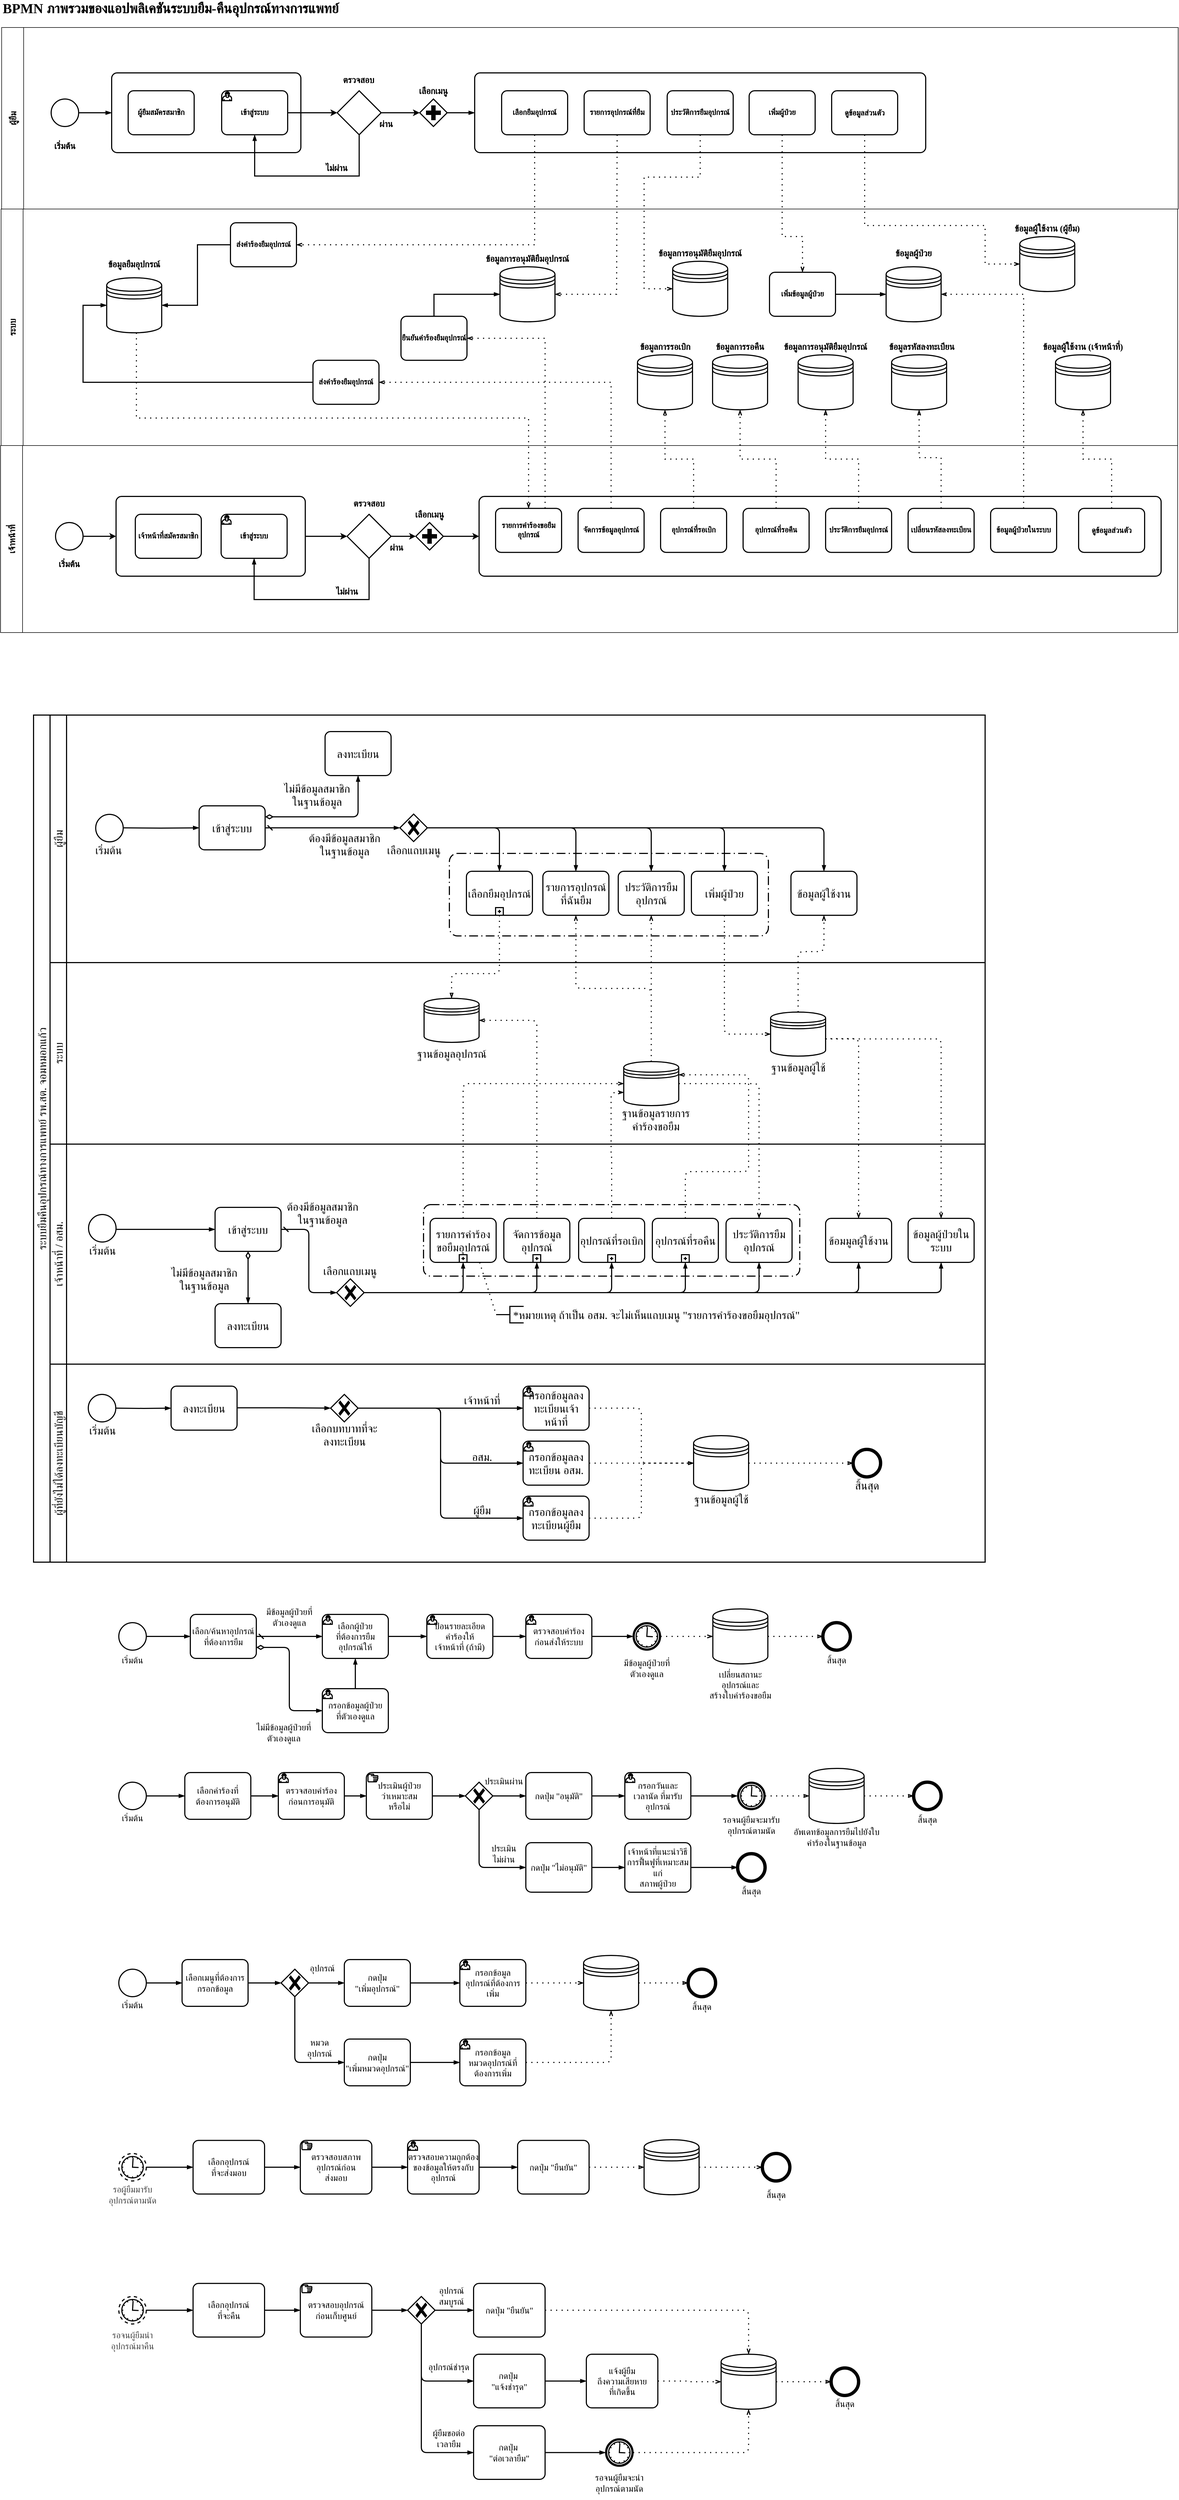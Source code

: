 <mxfile version="26.0.6">
  <diagram name="Page-1" id="H4ZAF5f8akeHymJjVKr4">
    <mxGraphModel dx="1760" dy="948" grid="1" gridSize="10" guides="1" tooltips="1" connect="1" arrows="1" fold="1" page="1" pageScale="1" pageWidth="3937" pageHeight="3937" math="0" shadow="0">
      <root>
        <mxCell id="0" />
        <mxCell id="1" parent="0" />
        <mxCell id="xnkoJn7xPO1Y4HEjq3Kq-1" value="&lt;font data-font-src=&quot;https://fonts.googleapis.com/css?family=Sarabun&quot; face=&quot;Sarabun&quot; style=&quot;font-size: 16px;&quot;&gt;ผู้ยืม&lt;/font&gt;" style="swimlane;startSize=40;horizontal=0;html=1;whiteSpace=wrap;" parent="1" vertex="1">
          <mxGeometry x="1082" y="280" width="2139" height="330" as="geometry" />
        </mxCell>
        <mxCell id="xnkoJn7xPO1Y4HEjq3Kq-2" value="" style="points=[[0.145,0.145,0],[0.5,0,0],[0.855,0.145,0],[1,0.5,0],[0.855,0.855,0],[0.5,1,0],[0.145,0.855,0],[0,0.5,0]];shape=mxgraph.bpmn.event;html=1;verticalLabelPosition=bottom;labelBackgroundColor=#ffffff;verticalAlign=top;align=center;perimeter=ellipsePerimeter;outlineConnect=0;aspect=fixed;outline=standard;symbol=general;strokeWidth=2;" parent="xnkoJn7xPO1Y4HEjq3Kq-1" vertex="1">
          <mxGeometry x="90" y="130" width="50" height="50" as="geometry" />
        </mxCell>
        <mxCell id="xnkoJn7xPO1Y4HEjq3Kq-3" value="" style="points=[[0.25,0,0],[0.5,0,0],[0.75,0,0],[1,0.25,0],[1,0.5,0],[1,0.75,0],[0.75,1,0],[0.5,1,0],[0.25,1,0],[0,0.75,0],[0,0.5,0],[0,0.25,0]];shape=mxgraph.bpmn.task;whiteSpace=wrap;rectStyle=rounded;size=10;html=1;container=1;expand=0;collapsible=0;taskMarker=abstract;strokeWidth=2;" parent="xnkoJn7xPO1Y4HEjq3Kq-1" vertex="1">
          <mxGeometry x="200" y="82.5" width="344" height="145" as="geometry" />
        </mxCell>
        <mxCell id="xnkoJn7xPO1Y4HEjq3Kq-4" value="&lt;font style=&quot;font-size: 14px;&quot; data-font-src=&quot;https://fonts.googleapis.com/css?family=Sarabun&quot; face=&quot;Sarabun&quot;&gt;&lt;b&gt;ผู้ยืมสมัครสมาชิก&lt;/b&gt;&lt;/font&gt;" style="points=[[0.25,0,0],[0.5,0,0],[0.75,0,0],[1,0.25,0],[1,0.5,0],[1,0.75,0],[0.75,1,0],[0.5,1,0],[0.25,1,0],[0,0.75,0],[0,0.5,0],[0,0.25,0]];shape=mxgraph.bpmn.task;whiteSpace=wrap;rectStyle=rounded;size=10;html=1;container=1;expand=0;collapsible=0;taskMarker=abstract;strokeWidth=2;" parent="xnkoJn7xPO1Y4HEjq3Kq-3" vertex="1">
          <mxGeometry x="30" y="32.5" width="120" height="80" as="geometry" />
        </mxCell>
        <mxCell id="xnkoJn7xPO1Y4HEjq3Kq-5" value="&lt;font style=&quot;font-size: 14px;&quot; data-font-src=&quot;https://fonts.googleapis.com/css?family=Sarabun&quot; face=&quot;Sarabun&quot;&gt;&lt;b&gt;เข้าสู่ระบบ&lt;/b&gt;&lt;/font&gt;" style="points=[[0.25,0,0],[0.5,0,0],[0.75,0,0],[1,0.25,0],[1,0.5,0],[1,0.75,0],[0.75,1,0],[0.5,1,0],[0.25,1,0],[0,0.75,0],[0,0.5,0],[0,0.25,0]];shape=mxgraph.bpmn.task;whiteSpace=wrap;rectStyle=rounded;size=10;html=1;container=1;expand=0;collapsible=0;taskMarker=user;strokeWidth=2;" parent="xnkoJn7xPO1Y4HEjq3Kq-3" vertex="1">
          <mxGeometry x="200" y="32.5" width="120" height="80" as="geometry" />
        </mxCell>
        <mxCell id="xnkoJn7xPO1Y4HEjq3Kq-6" value="" style="edgeStyle=elbowEdgeStyle;fontSize=12;html=1;endArrow=blockThin;endFill=1;rounded=0;exitX=1;exitY=0.5;exitDx=0;exitDy=0;exitPerimeter=0;entryX=0;entryY=0.5;entryDx=0;entryDy=0;entryPerimeter=0;strokeWidth=2;" parent="xnkoJn7xPO1Y4HEjq3Kq-1" source="xnkoJn7xPO1Y4HEjq3Kq-2" target="xnkoJn7xPO1Y4HEjq3Kq-3" edge="1">
          <mxGeometry width="160" relative="1" as="geometry">
            <mxPoint x="340" y="210" as="sourcePoint" />
            <mxPoint x="500" y="210" as="targetPoint" />
          </mxGeometry>
        </mxCell>
        <mxCell id="xnkoJn7xPO1Y4HEjq3Kq-7" value="" style="edgeStyle=orthogonalEdgeStyle;rounded=0;orthogonalLoop=1;jettySize=auto;html=1;strokeWidth=2;" parent="xnkoJn7xPO1Y4HEjq3Kq-1" source="xnkoJn7xPO1Y4HEjq3Kq-8" target="xnkoJn7xPO1Y4HEjq3Kq-11" edge="1">
          <mxGeometry relative="1" as="geometry" />
        </mxCell>
        <mxCell id="xnkoJn7xPO1Y4HEjq3Kq-8" value="" style="points=[[0.25,0.25,0],[0.5,0,0],[0.75,0.25,0],[1,0.5,0],[0.75,0.75,0],[0.5,1,0],[0.25,0.75,0],[0,0.5,0]];shape=mxgraph.bpmn.gateway2;html=1;verticalLabelPosition=bottom;labelBackgroundColor=#ffffff;verticalAlign=top;align=center;perimeter=rhombusPerimeter;outlineConnect=0;outline=none;symbol=none;strokeWidth=2;" parent="xnkoJn7xPO1Y4HEjq3Kq-1" vertex="1">
          <mxGeometry x="610" y="115" width="80" height="80" as="geometry" />
        </mxCell>
        <mxCell id="xnkoJn7xPO1Y4HEjq3Kq-9" value="" style="edgeStyle=orthogonalEdgeStyle;rounded=0;orthogonalLoop=1;jettySize=auto;html=1;strokeWidth=2;" parent="xnkoJn7xPO1Y4HEjq3Kq-1" source="xnkoJn7xPO1Y4HEjq3Kq-5" target="xnkoJn7xPO1Y4HEjq3Kq-8" edge="1">
          <mxGeometry relative="1" as="geometry" />
        </mxCell>
        <mxCell id="xnkoJn7xPO1Y4HEjq3Kq-10" value="" style="edgeStyle=orthogonalEdgeStyle;fontSize=12;html=1;endArrow=blockThin;endFill=1;rounded=0;exitX=0.5;exitY=1;exitDx=0;exitDy=0;exitPerimeter=0;entryX=0.5;entryY=1;entryDx=0;entryDy=0;entryPerimeter=0;strokeWidth=2;" parent="xnkoJn7xPO1Y4HEjq3Kq-1" source="xnkoJn7xPO1Y4HEjq3Kq-8" target="xnkoJn7xPO1Y4HEjq3Kq-5" edge="1">
          <mxGeometry width="160" relative="1" as="geometry">
            <mxPoint x="430" y="280" as="sourcePoint" />
            <mxPoint x="590" y="280" as="targetPoint" />
            <Array as="points">
              <mxPoint x="650" y="270" />
              <mxPoint x="460" y="270" />
            </Array>
          </mxGeometry>
        </mxCell>
        <mxCell id="xnkoJn7xPO1Y4HEjq3Kq-11" value="" style="points=[[0.25,0.25,0],[0.5,0,0],[0.75,0.25,0],[1,0.5,0],[0.75,0.75,0],[0.5,1,0],[0.25,0.75,0],[0,0.5,0]];shape=mxgraph.bpmn.gateway2;html=1;verticalLabelPosition=bottom;labelBackgroundColor=#ffffff;verticalAlign=top;align=center;perimeter=rhombusPerimeter;outlineConnect=0;outline=none;symbol=none;gwType=parallel;strokeWidth=2;" parent="xnkoJn7xPO1Y4HEjq3Kq-1" vertex="1">
          <mxGeometry x="760" y="130" width="50" height="50" as="geometry" />
        </mxCell>
        <mxCell id="xnkoJn7xPO1Y4HEjq3Kq-12" value="" style="points=[[0.25,0,0],[0.5,0,0],[0.75,0,0],[1,0.25,0],[1,0.5,0],[1,0.75,0],[0.75,1,0],[0.5,1,0],[0.25,1,0],[0,0.75,0],[0,0.5,0],[0,0.25,0]];shape=mxgraph.bpmn.task;whiteSpace=wrap;rectStyle=rounded;size=10;html=1;container=1;expand=0;collapsible=0;taskMarker=abstract;strokeWidth=2;" parent="xnkoJn7xPO1Y4HEjq3Kq-1" vertex="1">
          <mxGeometry x="860" y="82.5" width="820" height="145" as="geometry" />
        </mxCell>
        <mxCell id="xnkoJn7xPO1Y4HEjq3Kq-13" value="&lt;span&gt;&lt;/span&gt;&lt;span&gt;&lt;/span&gt;&lt;span style=&quot;white-space-collapse: preserve;&quot;&gt;&lt;font style=&quot;font-size: 14px;&quot; data-font-src=&quot;https://fonts.googleapis.com/css?family=Sarabun&quot; face=&quot;Sarabun&quot;&gt;&lt;b&gt;เลือกยืมอุปกรณ์&lt;/b&gt;&lt;/font&gt;&lt;/span&gt;" style="points=[[0.25,0,0],[0.5,0,0],[0.75,0,0],[1,0.25,0],[1,0.5,0],[1,0.75,0],[0.75,1,0],[0.5,1,0],[0.25,1,0],[0,0.75,0],[0,0.5,0],[0,0.25,0]];shape=mxgraph.bpmn.task;whiteSpace=wrap;rectStyle=rounded;size=10;html=1;container=1;expand=0;collapsible=0;taskMarker=abstract;strokeWidth=2;" parent="xnkoJn7xPO1Y4HEjq3Kq-12" vertex="1">
          <mxGeometry x="49" y="32.5" width="120" height="80" as="geometry" />
        </mxCell>
        <mxCell id="xnkoJn7xPO1Y4HEjq3Kq-14" value="&lt;span&gt;&lt;/span&gt;&lt;span&gt;&lt;/span&gt;&lt;span&gt;&lt;/span&gt;&lt;span style=&quot;white-space-collapse: preserve;&quot;&gt;&lt;font style=&quot;font-size: 14px;&quot; data-font-src=&quot;https://fonts.googleapis.com/css?family=Sarabun&quot; face=&quot;Sarabun&quot;&gt;&lt;b&gt;รายการอุปกรณ์ที่ยืม&lt;/b&gt;&lt;/font&gt;&lt;/span&gt;" style="points=[[0.25,0,0],[0.5,0,0],[0.75,0,0],[1,0.25,0],[1,0.5,0],[1,0.75,0],[0.75,1,0],[0.5,1,0],[0.25,1,0],[0,0.75,0],[0,0.5,0],[0,0.25,0]];shape=mxgraph.bpmn.task;whiteSpace=wrap;rectStyle=rounded;size=10;html=1;container=1;expand=0;collapsible=0;taskMarker=abstract;strokeWidth=2;" parent="xnkoJn7xPO1Y4HEjq3Kq-12" vertex="1">
          <mxGeometry x="198.997" y="32.5" width="120" height="80" as="geometry" />
        </mxCell>
        <mxCell id="xnkoJn7xPO1Y4HEjq3Kq-15" value="&lt;span&gt;&lt;/span&gt;&lt;span&gt;&lt;/span&gt;&lt;span&gt;&lt;/span&gt;&lt;span style=&quot;white-space-collapse: preserve;&quot;&gt;&lt;font data-font-src=&quot;https://fonts.googleapis.com/css?family=Sarabun&quot; face=&quot;Sarabun&quot; style=&quot;font-size: 14px;&quot;&gt;&lt;b&gt;ประวัติการยืมอุปกรณ์&lt;/b&gt;&lt;/font&gt;&lt;/span&gt;" style="points=[[0.25,0,0],[0.5,0,0],[0.75,0,0],[1,0.25,0],[1,0.5,0],[1,0.75,0],[0.75,1,0],[0.5,1,0],[0.25,1,0],[0,0.75,0],[0,0.5,0],[0,0.25,0]];shape=mxgraph.bpmn.task;whiteSpace=wrap;rectStyle=rounded;size=10;html=1;container=1;expand=0;collapsible=0;taskMarker=abstract;strokeWidth=2;" parent="xnkoJn7xPO1Y4HEjq3Kq-12" vertex="1">
          <mxGeometry x="349.997" y="32.5" width="120" height="80" as="geometry" />
        </mxCell>
        <mxCell id="xnkoJn7xPO1Y4HEjq3Kq-16" value="&lt;span&gt;&lt;/span&gt;&lt;span&gt;&lt;/span&gt;&lt;span&gt;&lt;/span&gt;&lt;span style=&quot;white-space-collapse: preserve;&quot;&gt;&lt;font style=&quot;font-size: 14px;&quot; data-font-src=&quot;https://fonts.googleapis.com/css?family=Sarabun&quot; face=&quot;Sarabun&quot;&gt;&lt;b&gt;เพิ่มผู้ป่วย&lt;/b&gt;&lt;/font&gt;&lt;/span&gt;" style="points=[[0.25,0,0],[0.5,0,0],[0.75,0,0],[1,0.25,0],[1,0.5,0],[1,0.75,0],[0.75,1,0],[0.5,1,0],[0.25,1,0],[0,0.75,0],[0,0.5,0],[0,0.25,0]];shape=mxgraph.bpmn.task;whiteSpace=wrap;rectStyle=rounded;size=10;html=1;container=1;expand=0;collapsible=0;taskMarker=abstract;strokeWidth=2;" parent="xnkoJn7xPO1Y4HEjq3Kq-12" vertex="1">
          <mxGeometry x="498.996" y="32.5" width="120" height="80" as="geometry" />
        </mxCell>
        <mxCell id="xnkoJn7xPO1Y4HEjq3Kq-17" value="&lt;span&gt;&lt;/span&gt;&lt;span style=&quot;font-size: 14px; white-space-collapse: preserve;&quot;&gt;&lt;font data-font-src=&quot;https://fonts.googleapis.com/css?family=Sarabun&quot; face=&quot;Sarabun&quot;&gt;&lt;b&gt;ดูข้อมูลส่วนตัว&lt;/b&gt;&lt;/font&gt;&lt;/span&gt;" style="points=[[0.25,0,0],[0.5,0,0],[0.75,0,0],[1,0.25,0],[1,0.5,0],[1,0.75,0],[0.75,1,0],[0.5,1,0],[0.25,1,0],[0,0.75,0],[0,0.5,0],[0,0.25,0]];shape=mxgraph.bpmn.task;whiteSpace=wrap;rectStyle=rounded;size=10;html=1;container=1;expand=0;collapsible=0;taskMarker=abstract;strokeWidth=2;" parent="xnkoJn7xPO1Y4HEjq3Kq-12" vertex="1">
          <mxGeometry x="648.996" y="32.5" width="120" height="80" as="geometry" />
        </mxCell>
        <mxCell id="xnkoJn7xPO1Y4HEjq3Kq-18" value="" style="edgeStyle=elbowEdgeStyle;fontSize=12;html=1;endArrow=blockThin;endFill=1;rounded=0;exitX=1;exitY=0.5;exitDx=0;exitDy=0;exitPerimeter=0;strokeWidth=2;" parent="xnkoJn7xPO1Y4HEjq3Kq-1" source="xnkoJn7xPO1Y4HEjq3Kq-11" target="xnkoJn7xPO1Y4HEjq3Kq-12" edge="1">
          <mxGeometry width="160" relative="1" as="geometry">
            <mxPoint x="790" y="320" as="sourcePoint" />
            <mxPoint x="950" y="320" as="targetPoint" />
          </mxGeometry>
        </mxCell>
        <mxCell id="xnkoJn7xPO1Y4HEjq3Kq-19" value="&lt;font style=&quot;font-size: 16px;&quot; data-font-src=&quot;https://fonts.googleapis.com/css?family=Sarabun&quot; face=&quot;Sarabun&quot;&gt;&lt;b style=&quot;&quot;&gt;ไม่ผ่าน&lt;/b&gt;&lt;/font&gt;" style="text;html=1;strokeColor=none;fillColor=none;align=center;verticalAlign=middle;whiteSpace=wrap;rounded=0;" parent="xnkoJn7xPO1Y4HEjq3Kq-1" vertex="1">
          <mxGeometry x="569" y="240" width="80" height="30" as="geometry" />
        </mxCell>
        <mxCell id="xnkoJn7xPO1Y4HEjq3Kq-20" value="&lt;font style=&quot;font-size: 16px;&quot; data-font-src=&quot;https://fonts.googleapis.com/css?family=Sarabun&quot; face=&quot;Sarabun&quot;&gt;&lt;b style=&quot;&quot;&gt;ผ่าน&lt;/b&gt;&lt;/font&gt;" style="text;html=1;strokeColor=none;fillColor=none;align=center;verticalAlign=middle;whiteSpace=wrap;rounded=0;" parent="xnkoJn7xPO1Y4HEjq3Kq-1" vertex="1">
          <mxGeometry x="659" y="160" width="80" height="30" as="geometry" />
        </mxCell>
        <mxCell id="xnkoJn7xPO1Y4HEjq3Kq-21" value="&lt;font style=&quot;font-size: 16px;&quot; data-font-src=&quot;https://fonts.googleapis.com/css?family=Sarabun&quot; face=&quot;Sarabun&quot;&gt;&lt;b style=&quot;&quot;&gt;ตรวจสอบ&lt;/b&gt;&lt;/font&gt;" style="text;html=1;strokeColor=none;fillColor=none;align=center;verticalAlign=middle;whiteSpace=wrap;rounded=0;" parent="xnkoJn7xPO1Y4HEjq3Kq-1" vertex="1">
          <mxGeometry x="609" y="80" width="80" height="30" as="geometry" />
        </mxCell>
        <mxCell id="xnkoJn7xPO1Y4HEjq3Kq-22" value="&lt;font style=&quot;font-size: 16px;&quot; data-font-src=&quot;https://fonts.googleapis.com/css?family=Sarabun&quot; face=&quot;Sarabun&quot;&gt;&lt;b style=&quot;&quot;&gt;เลือกเมนู&lt;/b&gt;&lt;/font&gt;" style="text;html=1;strokeColor=none;fillColor=none;align=center;verticalAlign=middle;whiteSpace=wrap;rounded=0;" parent="xnkoJn7xPO1Y4HEjq3Kq-1" vertex="1">
          <mxGeometry x="745" y="100" width="80" height="30" as="geometry" />
        </mxCell>
        <mxCell id="xnkoJn7xPO1Y4HEjq3Kq-23" value="&lt;font face=&quot;Sarabun&quot;&gt;&lt;span style=&quot;font-size: 16px;&quot;&gt;&lt;b&gt;เริ่มต้น&lt;/b&gt;&lt;/span&gt;&lt;/font&gt;" style="text;html=1;strokeColor=none;fillColor=none;align=center;verticalAlign=middle;whiteSpace=wrap;rounded=0;" parent="xnkoJn7xPO1Y4HEjq3Kq-1" vertex="1">
          <mxGeometry x="75" y="200" width="80" height="30" as="geometry" />
        </mxCell>
        <mxCell id="xnkoJn7xPO1Y4HEjq3Kq-24" value="&lt;font data-font-src=&quot;https://fonts.googleapis.com/css?family=Sarabun&quot; face=&quot;Sarabun&quot; style=&quot;font-size: 16px;&quot;&gt;เจ้าหน้าที่&lt;/font&gt;" style="swimlane;startSize=40;horizontal=0;html=1;whiteSpace=wrap;" parent="1" vertex="1">
          <mxGeometry x="1080" y="1040" width="2140" height="340" as="geometry" />
        </mxCell>
        <mxCell id="xnkoJn7xPO1Y4HEjq3Kq-25" value="" style="edgeStyle=orthogonalEdgeStyle;rounded=0;orthogonalLoop=1;jettySize=auto;html=1;strokeWidth=2;" parent="xnkoJn7xPO1Y4HEjq3Kq-24" source="xnkoJn7xPO1Y4HEjq3Kq-26" target="xnkoJn7xPO1Y4HEjq3Kq-28" edge="1">
          <mxGeometry relative="1" as="geometry" />
        </mxCell>
        <mxCell id="xnkoJn7xPO1Y4HEjq3Kq-26" value="" style="points=[[0.145,0.145,0],[0.5,0,0],[0.855,0.145,0],[1,0.5,0],[0.855,0.855,0],[0.5,1,0],[0.145,0.855,0],[0,0.5,0]];shape=mxgraph.bpmn.event;html=1;verticalLabelPosition=bottom;labelBackgroundColor=#ffffff;verticalAlign=top;align=center;perimeter=ellipsePerimeter;outlineConnect=0;aspect=fixed;outline=standard;symbol=general;strokeWidth=2;" parent="xnkoJn7xPO1Y4HEjq3Kq-24" vertex="1">
          <mxGeometry x="100" y="140" width="50" height="50" as="geometry" />
        </mxCell>
        <mxCell id="xnkoJn7xPO1Y4HEjq3Kq-27" value="" style="edgeStyle=orthogonalEdgeStyle;rounded=0;orthogonalLoop=1;jettySize=auto;html=1;strokeWidth=2;" parent="xnkoJn7xPO1Y4HEjq3Kq-24" source="xnkoJn7xPO1Y4HEjq3Kq-28" target="xnkoJn7xPO1Y4HEjq3Kq-32" edge="1">
          <mxGeometry relative="1" as="geometry" />
        </mxCell>
        <mxCell id="xnkoJn7xPO1Y4HEjq3Kq-28" value="" style="points=[[0.25,0,0],[0.5,0,0],[0.75,0,0],[1,0.25,0],[1,0.5,0],[1,0.75,0],[0.75,1,0],[0.5,1,0],[0.25,1,0],[0,0.75,0],[0,0.5,0],[0,0.25,0]];shape=mxgraph.bpmn.task;whiteSpace=wrap;rectStyle=rounded;size=10;html=1;container=1;expand=0;collapsible=0;taskMarker=abstract;strokeWidth=2;" parent="xnkoJn7xPO1Y4HEjq3Kq-24" vertex="1">
          <mxGeometry x="210" y="92.5" width="344" height="145" as="geometry" />
        </mxCell>
        <mxCell id="xnkoJn7xPO1Y4HEjq3Kq-29" value="&lt;font style=&quot;font-size: 14px;&quot; data-font-src=&quot;https://fonts.googleapis.com/css?family=Sarabun&quot; face=&quot;Sarabun&quot;&gt;&lt;b&gt;เจ้าหน้าที่สมัครสมาชิก&lt;/b&gt;&lt;/font&gt;" style="points=[[0.25,0,0],[0.5,0,0],[0.75,0,0],[1,0.25,0],[1,0.5,0],[1,0.75,0],[0.75,1,0],[0.5,1,0],[0.25,1,0],[0,0.75,0],[0,0.5,0],[0,0.25,0]];shape=mxgraph.bpmn.task;whiteSpace=wrap;rectStyle=rounded;size=10;html=1;container=1;expand=0;collapsible=0;taskMarker=abstract;strokeWidth=2;" parent="xnkoJn7xPO1Y4HEjq3Kq-28" vertex="1">
          <mxGeometry x="35" y="32.5" width="120" height="80" as="geometry" />
        </mxCell>
        <mxCell id="xnkoJn7xPO1Y4HEjq3Kq-30" value="&lt;font style=&quot;font-size: 14px;&quot; data-font-src=&quot;https://fonts.googleapis.com/css?family=Sarabun&quot; face=&quot;Sarabun&quot;&gt;&lt;b&gt;เข้าสู่ระบบ&lt;/b&gt;&lt;/font&gt;" style="points=[[0.25,0,0],[0.5,0,0],[0.75,0,0],[1,0.25,0],[1,0.5,0],[1,0.75,0],[0.75,1,0],[0.5,1,0],[0.25,1,0],[0,0.75,0],[0,0.5,0],[0,0.25,0]];shape=mxgraph.bpmn.task;whiteSpace=wrap;rectStyle=rounded;size=10;html=1;container=1;expand=0;collapsible=0;taskMarker=user;strokeWidth=2;" parent="xnkoJn7xPO1Y4HEjq3Kq-28" vertex="1">
          <mxGeometry x="191" y="32.5" width="120" height="80" as="geometry" />
        </mxCell>
        <mxCell id="xnkoJn7xPO1Y4HEjq3Kq-31" value="" style="edgeStyle=orthogonalEdgeStyle;rounded=0;orthogonalLoop=1;jettySize=auto;html=1;strokeWidth=2;" parent="xnkoJn7xPO1Y4HEjq3Kq-24" source="xnkoJn7xPO1Y4HEjq3Kq-32" target="xnkoJn7xPO1Y4HEjq3Kq-34" edge="1">
          <mxGeometry relative="1" as="geometry" />
        </mxCell>
        <mxCell id="xnkoJn7xPO1Y4HEjq3Kq-32" value="" style="points=[[0.25,0.25,0],[0.5,0,0],[0.75,0.25,0],[1,0.5,0],[0.75,0.75,0],[0.5,1,0],[0.25,0.75,0],[0,0.5,0]];shape=mxgraph.bpmn.gateway2;html=1;verticalLabelPosition=bottom;labelBackgroundColor=#ffffff;verticalAlign=top;align=center;perimeter=rhombusPerimeter;outlineConnect=0;outline=none;symbol=none;strokeWidth=2;" parent="xnkoJn7xPO1Y4HEjq3Kq-24" vertex="1">
          <mxGeometry x="630" y="125" width="80" height="80" as="geometry" />
        </mxCell>
        <mxCell id="xnkoJn7xPO1Y4HEjq3Kq-33" value="" style="edgeStyle=orthogonalEdgeStyle;rounded=0;orthogonalLoop=1;jettySize=auto;html=1;strokeWidth=2;" parent="xnkoJn7xPO1Y4HEjq3Kq-24" source="xnkoJn7xPO1Y4HEjq3Kq-34" target="xnkoJn7xPO1Y4HEjq3Kq-36" edge="1">
          <mxGeometry relative="1" as="geometry" />
        </mxCell>
        <mxCell id="xnkoJn7xPO1Y4HEjq3Kq-34" value="" style="points=[[0.25,0.25,0],[0.5,0,0],[0.75,0.25,0],[1,0.5,0],[0.75,0.75,0],[0.5,1,0],[0.25,0.75,0],[0,0.5,0]];shape=mxgraph.bpmn.gateway2;html=1;verticalLabelPosition=bottom;labelBackgroundColor=#ffffff;verticalAlign=top;align=center;perimeter=rhombusPerimeter;outlineConnect=0;outline=none;symbol=none;gwType=parallel;strokeWidth=2;" parent="xnkoJn7xPO1Y4HEjq3Kq-24" vertex="1">
          <mxGeometry x="755" y="140" width="50" height="50" as="geometry" />
        </mxCell>
        <mxCell id="xnkoJn7xPO1Y4HEjq3Kq-35" value="" style="edgeStyle=orthogonalEdgeStyle;fontSize=12;html=1;endArrow=blockThin;endFill=1;rounded=0;exitX=0.5;exitY=1;exitDx=0;exitDy=0;exitPerimeter=0;entryX=0.5;entryY=1;entryDx=0;entryDy=0;entryPerimeter=0;strokeWidth=2;" parent="xnkoJn7xPO1Y4HEjq3Kq-24" source="xnkoJn7xPO1Y4HEjq3Kq-32" target="xnkoJn7xPO1Y4HEjq3Kq-30" edge="1">
          <mxGeometry width="160" relative="1" as="geometry">
            <mxPoint x="480" y="80" as="sourcePoint" />
            <mxPoint x="640" y="80" as="targetPoint" />
            <Array as="points">
              <mxPoint x="670" y="280" />
              <mxPoint x="461" y="280" />
            </Array>
          </mxGeometry>
        </mxCell>
        <mxCell id="xnkoJn7xPO1Y4HEjq3Kq-36" value="" style="points=[[0.25,0,0],[0.5,0,0],[0.75,0,0],[1,0.25,0],[1,0.5,0],[1,0.75,0],[0.75,1,0],[0.5,1,0],[0.25,1,0],[0,0.75,0],[0,0.5,0],[0,0.25,0]];shape=mxgraph.bpmn.task;whiteSpace=wrap;rectStyle=rounded;size=10;html=1;container=1;expand=0;collapsible=0;taskMarker=abstract;strokeWidth=2;" parent="xnkoJn7xPO1Y4HEjq3Kq-24" vertex="1">
          <mxGeometry x="870" y="92.5" width="1240" height="145" as="geometry" />
        </mxCell>
        <mxCell id="xnkoJn7xPO1Y4HEjq3Kq-37" value="&lt;span&gt;&lt;/span&gt;&lt;span&gt;&lt;/span&gt;&lt;span&gt;&lt;/span&gt;&lt;span style=&quot;white-space-collapse: preserve;&quot;&gt;&lt;font style=&quot;font-size: 14px;&quot; data-font-src=&quot;https://fonts.googleapis.com/css?family=Sarabun&quot; face=&quot;Sarabun&quot;&gt;&lt;b&gt;รายการคำร้องขอยืมอุปกรณ์&lt;/b&gt;&lt;/font&gt;&lt;/span&gt;" style="points=[[0.25,0,0],[0.5,0,0],[0.75,0,0],[1,0.25,0],[1,0.5,0],[1,0.75,0],[0.75,1,0],[0.5,1,0],[0.25,1,0],[0,0.75,0],[0,0.5,0],[0,0.25,0]];shape=mxgraph.bpmn.task;whiteSpace=wrap;rectStyle=rounded;size=10;html=1;container=1;expand=0;collapsible=0;taskMarker=abstract;strokeWidth=2;" parent="xnkoJn7xPO1Y4HEjq3Kq-36" vertex="1">
          <mxGeometry x="30.0" y="21.695" width="120" height="80" as="geometry" />
        </mxCell>
        <mxCell id="xnkoJn7xPO1Y4HEjq3Kq-38" value="&lt;span&gt;&lt;/span&gt;&lt;span&gt;&lt;/span&gt;&lt;span&gt;&lt;/span&gt;&lt;span style=&quot;white-space-collapse: preserve;&quot;&gt;&lt;font data-font-src=&quot;https://fonts.googleapis.com/css?family=Sarabun&quot; face=&quot;Sarabun&quot; style=&quot;font-size: 14px;&quot;&gt;&lt;b&gt;จัดการข้อมูลอุปกรณ์&lt;/b&gt;&lt;/font&gt;&lt;/span&gt;" style="points=[[0.25,0,0],[0.5,0,0],[0.75,0,0],[1,0.25,0],[1,0.5,0],[1,0.75,0],[0.75,1,0],[0.5,1,0],[0.25,1,0],[0,0.75,0],[0,0.5,0],[0,0.25,0]];shape=mxgraph.bpmn.task;whiteSpace=wrap;rectStyle=rounded;size=10;html=1;container=1;expand=0;collapsible=0;taskMarker=abstract;strokeWidth=2;" parent="xnkoJn7xPO1Y4HEjq3Kq-36" vertex="1">
          <mxGeometry x="179.999" y="21.695" width="120" height="80" as="geometry" />
        </mxCell>
        <mxCell id="xnkoJn7xPO1Y4HEjq3Kq-39" value="&lt;span&gt;&lt;/span&gt;&lt;span&gt;&lt;/span&gt;&lt;span&gt;&lt;/span&gt;&lt;span style=&quot;white-space-collapse: preserve;&quot;&gt;&lt;font data-font-src=&quot;https://fonts.googleapis.com/css?family=Sarabun&quot; face=&quot;Sarabun&quot; style=&quot;font-size: 14px;&quot;&gt;&lt;b&gt;อุปกรณ์ที่รอเบิก&lt;/b&gt;&lt;/font&gt;&lt;/span&gt;" style="points=[[0.25,0,0],[0.5,0,0],[0.75,0,0],[1,0.25,0],[1,0.5,0],[1,0.75,0],[0.75,1,0],[0.5,1,0],[0.25,1,0],[0,0.75,0],[0,0.5,0],[0,0.25,0]];shape=mxgraph.bpmn.task;whiteSpace=wrap;rectStyle=rounded;size=10;html=1;container=1;expand=0;collapsible=0;taskMarker=abstract;strokeWidth=2;" parent="xnkoJn7xPO1Y4HEjq3Kq-36" vertex="1">
          <mxGeometry x="329.997" y="21.695" width="120" height="80" as="geometry" />
        </mxCell>
        <mxCell id="xnkoJn7xPO1Y4HEjq3Kq-40" value="&lt;span&gt;&lt;/span&gt;&lt;span&gt;&lt;/span&gt;&lt;span&gt;&lt;/span&gt;&lt;span style=&quot;white-space-collapse: preserve;&quot;&gt;&lt;font style=&quot;font-size: 14px;&quot; face=&quot;Sarabun&quot;&gt;&lt;b&gt;อุปกรณ์ที่รอคืน&lt;/b&gt;&lt;/font&gt;&lt;/span&gt;" style="points=[[0.25,0,0],[0.5,0,0],[0.75,0,0],[1,0.25,0],[1,0.5,0],[1,0.75,0],[0.75,1,0],[0.5,1,0],[0.25,1,0],[0,0.75,0],[0,0.5,0],[0,0.25,0]];shape=mxgraph.bpmn.task;whiteSpace=wrap;rectStyle=rounded;size=10;html=1;container=1;expand=0;collapsible=0;taskMarker=abstract;strokeWidth=2;" parent="xnkoJn7xPO1Y4HEjq3Kq-36" vertex="1">
          <mxGeometry x="480.003" y="21.695" width="120" height="80" as="geometry" />
        </mxCell>
        <mxCell id="xnkoJn7xPO1Y4HEjq3Kq-41" value="&lt;span&gt;&lt;/span&gt;&lt;span&gt;&lt;/span&gt;&lt;span&gt;&lt;/span&gt;&lt;span style=&quot;white-space-collapse: preserve;&quot;&gt;&lt;font face=&quot;Sarabun&quot; style=&quot;font-size: 14px;&quot;&gt;&lt;b&gt;ประวัติการยืมอุปกรณ์&lt;/b&gt;&lt;/font&gt;&lt;/span&gt;" style="points=[[0.25,0,0],[0.5,0,0],[0.75,0,0],[1,0.25,0],[1,0.5,0],[1,0.75,0],[0.75,1,0],[0.5,1,0],[0.25,1,0],[0,0.75,0],[0,0.5,0],[0,0.25,0]];shape=mxgraph.bpmn.task;whiteSpace=wrap;rectStyle=rounded;size=10;html=1;container=1;expand=0;collapsible=0;taskMarker=abstract;strokeWidth=2;" parent="xnkoJn7xPO1Y4HEjq3Kq-36" vertex="1">
          <mxGeometry x="630.004" y="21.695" width="120" height="80" as="geometry" />
        </mxCell>
        <mxCell id="xnkoJn7xPO1Y4HEjq3Kq-42" value="&lt;span&gt;&lt;/span&gt;&lt;span&gt;&lt;/span&gt;&lt;span&gt;&lt;/span&gt;&lt;span style=&quot;white-space-collapse: preserve;&quot;&gt;&lt;font style=&quot;font-size: 14px;&quot; face=&quot;Sarabun&quot;&gt;&lt;b&gt;เปลี่ยนรหัสลงทะเบียน&lt;/b&gt;&lt;/font&gt;&lt;/span&gt;" style="points=[[0.25,0,0],[0.5,0,0],[0.75,0,0],[1,0.25,0],[1,0.5,0],[1,0.75,0],[0.75,1,0],[0.5,1,0],[0.25,1,0],[0,0.75,0],[0,0.5,0],[0,0.25,0]];shape=mxgraph.bpmn.task;whiteSpace=wrap;rectStyle=rounded;size=10;html=1;container=1;expand=0;collapsible=0;taskMarker=abstract;strokeWidth=2;" parent="xnkoJn7xPO1Y4HEjq3Kq-36" vertex="1">
          <mxGeometry x="780.005" y="21.696" width="120" height="80" as="geometry" />
        </mxCell>
        <mxCell id="xnkoJn7xPO1Y4HEjq3Kq-43" value="&lt;span&gt;&lt;/span&gt;&lt;span&gt;&lt;/span&gt;&lt;span&gt;&lt;/span&gt;&lt;span style=&quot;white-space-collapse: preserve;&quot;&gt;&lt;font style=&quot;font-size: 14px;&quot; data-font-src=&quot;https://fonts.googleapis.com/css?family=Sarabun&quot; face=&quot;Sarabun&quot;&gt;&lt;b&gt;ข้อมูลผู้ป่วยในระบบ&lt;/b&gt;&lt;/font&gt;&lt;/span&gt;" style="points=[[0.25,0,0],[0.5,0,0],[0.75,0,0],[1,0.25,0],[1,0.5,0],[1,0.75,0],[0.75,1,0],[0.5,1,0],[0.25,1,0],[0,0.75,0],[0,0.5,0],[0,0.25,0]];shape=mxgraph.bpmn.task;whiteSpace=wrap;rectStyle=rounded;size=10;html=1;container=1;expand=0;collapsible=0;taskMarker=abstract;strokeWidth=2;" parent="xnkoJn7xPO1Y4HEjq3Kq-36" vertex="1">
          <mxGeometry x="930.004" y="21.696" width="120" height="80" as="geometry" />
        </mxCell>
        <mxCell id="xnkoJn7xPO1Y4HEjq3Kq-44" value="&lt;span&gt;&lt;/span&gt;&lt;span style=&quot;font-size: 14px; white-space-collapse: preserve;&quot;&gt;&lt;font data-font-src=&quot;https://fonts.googleapis.com/css?family=Sarabun&quot; face=&quot;Sarabun&quot;&gt;&lt;b&gt;ดูข้อมูลส่วนตัว&lt;/b&gt;&lt;/font&gt;&lt;/span&gt;" style="points=[[0.25,0,0],[0.5,0,0],[0.75,0,0],[1,0.25,0],[1,0.5,0],[1,0.75,0],[0.75,1,0],[0.5,1,0],[0.25,1,0],[0,0.75,0],[0,0.5,0],[0,0.25,0]];shape=mxgraph.bpmn.task;whiteSpace=wrap;rectStyle=rounded;size=10;html=1;container=1;expand=0;collapsible=0;taskMarker=abstract;strokeWidth=2;" parent="xnkoJn7xPO1Y4HEjq3Kq-36" vertex="1">
          <mxGeometry x="1090.003" y="21.696" width="120" height="80" as="geometry" />
        </mxCell>
        <mxCell id="xnkoJn7xPO1Y4HEjq3Kq-45" value="&lt;font style=&quot;font-size: 16px;&quot; data-font-src=&quot;https://fonts.googleapis.com/css?family=Sarabun&quot; face=&quot;Sarabun&quot;&gt;&lt;b style=&quot;&quot;&gt;ผ่าน&lt;/b&gt;&lt;/font&gt;" style="text;html=1;strokeColor=none;fillColor=none;align=center;verticalAlign=middle;whiteSpace=wrap;rounded=0;" parent="xnkoJn7xPO1Y4HEjq3Kq-24" vertex="1">
          <mxGeometry x="680" y="170" width="80" height="30" as="geometry" />
        </mxCell>
        <mxCell id="xnkoJn7xPO1Y4HEjq3Kq-46" value="&lt;font style=&quot;font-size: 16px;&quot; data-font-src=&quot;https://fonts.googleapis.com/css?family=Sarabun&quot; face=&quot;Sarabun&quot;&gt;&lt;b style=&quot;&quot;&gt;ไม่ผ่าน&lt;/b&gt;&lt;/font&gt;" style="text;html=1;strokeColor=none;fillColor=none;align=center;verticalAlign=middle;whiteSpace=wrap;rounded=0;" parent="xnkoJn7xPO1Y4HEjq3Kq-24" vertex="1">
          <mxGeometry x="590" y="250" width="80" height="30" as="geometry" />
        </mxCell>
        <mxCell id="xnkoJn7xPO1Y4HEjq3Kq-47" value="&lt;font style=&quot;font-size: 16px;&quot; data-font-src=&quot;https://fonts.googleapis.com/css?family=Sarabun&quot; face=&quot;Sarabun&quot;&gt;&lt;b style=&quot;&quot;&gt;ตรวจสอบ&lt;/b&gt;&lt;/font&gt;" style="text;html=1;strokeColor=none;fillColor=none;align=center;verticalAlign=middle;whiteSpace=wrap;rounded=0;" parent="xnkoJn7xPO1Y4HEjq3Kq-24" vertex="1">
          <mxGeometry x="630" y="90" width="80" height="30" as="geometry" />
        </mxCell>
        <mxCell id="xnkoJn7xPO1Y4HEjq3Kq-48" value="&lt;font style=&quot;font-size: 16px;&quot; data-font-src=&quot;https://fonts.googleapis.com/css?family=Sarabun&quot; face=&quot;Sarabun&quot;&gt;&lt;b style=&quot;&quot;&gt;เลือกเมนู&lt;/b&gt;&lt;/font&gt;" style="text;html=1;strokeColor=none;fillColor=none;align=center;verticalAlign=middle;whiteSpace=wrap;rounded=0;" parent="xnkoJn7xPO1Y4HEjq3Kq-24" vertex="1">
          <mxGeometry x="740" y="110" width="80" height="30" as="geometry" />
        </mxCell>
        <mxCell id="xnkoJn7xPO1Y4HEjq3Kq-49" value="&lt;font face=&quot;Sarabun&quot;&gt;&lt;span style=&quot;font-size: 16px;&quot;&gt;&lt;b&gt;เริ่มต้น&lt;/b&gt;&lt;/span&gt;&lt;/font&gt;" style="text;html=1;strokeColor=none;fillColor=none;align=center;verticalAlign=middle;whiteSpace=wrap;rounded=0;" parent="xnkoJn7xPO1Y4HEjq3Kq-24" vertex="1">
          <mxGeometry x="85" y="200" width="80" height="30" as="geometry" />
        </mxCell>
        <mxCell id="xnkoJn7xPO1Y4HEjq3Kq-50" value="&lt;span style=&quot;font-size: 16px;&quot;&gt;&lt;font data-font-src=&quot;https://fonts.googleapis.com/css?family=Sarabun&quot; face=&quot;Sarabun&quot;&gt;ระบบ&lt;/font&gt;&lt;/span&gt;" style="swimlane;startSize=40;horizontal=0;html=1;whiteSpace=wrap;" parent="1" vertex="1">
          <mxGeometry x="1081" y="610" width="2139" height="430" as="geometry" />
        </mxCell>
        <mxCell id="xnkoJn7xPO1Y4HEjq3Kq-51" value="" style="shape=datastore;html=1;labelPosition=center;verticalLabelPosition=bottom;align=center;verticalAlign=top;strokeWidth=2;" parent="xnkoJn7xPO1Y4HEjq3Kq-50" vertex="1">
          <mxGeometry x="192" y="125" width="100" height="100" as="geometry" />
        </mxCell>
        <mxCell id="xnkoJn7xPO1Y4HEjq3Kq-52" value="&lt;font style=&quot;font-size: 14px;&quot; data-font-src=&quot;https://fonts.googleapis.com/css?family=Sarabun&quot; face=&quot;Sarabun&quot;&gt;&lt;b&gt;ส่งคำร้องยืมอุปกรณ์&lt;/b&gt;&lt;/font&gt;" style="points=[[0.25,0,0],[0.5,0,0],[0.75,0,0],[1,0.25,0],[1,0.5,0],[1,0.75,0],[0.75,1,0],[0.5,1,0],[0.25,1,0],[0,0.75,0],[0,0.5,0],[0,0.25,0]];shape=mxgraph.bpmn.task;whiteSpace=wrap;rectStyle=rounded;size=10;html=1;container=1;expand=0;collapsible=0;taskMarker=abstract;strokeWidth=2;" parent="xnkoJn7xPO1Y4HEjq3Kq-50" vertex="1">
          <mxGeometry x="417" y="25" width="120" height="80" as="geometry" />
        </mxCell>
        <mxCell id="xnkoJn7xPO1Y4HEjq3Kq-53" value="" style="edgeStyle=elbowEdgeStyle;fontSize=12;html=1;endArrow=blockThin;endFill=1;rounded=0;exitX=0;exitY=0.5;exitDx=0;exitDy=0;exitPerimeter=0;entryX=1;entryY=0.5;entryDx=0;entryDy=0;strokeWidth=2;" parent="xnkoJn7xPO1Y4HEjq3Kq-50" source="xnkoJn7xPO1Y4HEjq3Kq-52" target="xnkoJn7xPO1Y4HEjq3Kq-51" edge="1">
          <mxGeometry width="160" relative="1" as="geometry">
            <mxPoint x="457" y="45" as="sourcePoint" />
            <mxPoint x="617" y="45" as="targetPoint" />
            <Array as="points">
              <mxPoint x="357" y="125" />
            </Array>
          </mxGeometry>
        </mxCell>
        <mxCell id="xnkoJn7xPO1Y4HEjq3Kq-54" value="&lt;b&gt;&lt;font style=&quot;font-size: 14px;&quot; data-font-src=&quot;https://fonts.googleapis.com/css?family=Sarabun&quot; face=&quot;Sarabun&quot;&gt;ยืนยันคำร้องยืมอุปกรณ์&lt;/font&gt;&lt;/b&gt;" style="points=[[0.25,0,0],[0.5,0,0],[0.75,0,0],[1,0.25,0],[1,0.5,0],[1,0.75,0],[0.75,1,0],[0.5,1,0],[0.25,1,0],[0,0.75,0],[0,0.5,0],[0,0.25,0]];shape=mxgraph.bpmn.task;whiteSpace=wrap;rectStyle=rounded;size=10;html=1;container=1;expand=0;collapsible=0;taskMarker=abstract;strokeWidth=2;" parent="xnkoJn7xPO1Y4HEjq3Kq-50" vertex="1">
          <mxGeometry x="727" y="195" width="120" height="80" as="geometry" />
        </mxCell>
        <mxCell id="xnkoJn7xPO1Y4HEjq3Kq-55" value="" style="shape=datastore;html=1;labelPosition=center;verticalLabelPosition=bottom;align=center;verticalAlign=top;strokeWidth=2;" parent="xnkoJn7xPO1Y4HEjq3Kq-50" vertex="1">
          <mxGeometry x="907.0" y="105" width="100" height="100" as="geometry" />
        </mxCell>
        <mxCell id="xnkoJn7xPO1Y4HEjq3Kq-56" value="" style="edgeStyle=orthogonalEdgeStyle;fontSize=12;html=1;endArrow=blockThin;endFill=1;rounded=0;exitX=0.5;exitY=0;exitDx=0;exitDy=0;exitPerimeter=0;strokeWidth=2;entryX=0;entryY=0.5;entryDx=0;entryDy=0;" parent="xnkoJn7xPO1Y4HEjq3Kq-50" source="xnkoJn7xPO1Y4HEjq3Kq-54" target="xnkoJn7xPO1Y4HEjq3Kq-55" edge="1">
          <mxGeometry width="160" relative="1" as="geometry">
            <mxPoint x="864" y="365" as="sourcePoint" />
            <mxPoint x="489" y="235" as="targetPoint" />
          </mxGeometry>
        </mxCell>
        <mxCell id="xnkoJn7xPO1Y4HEjq3Kq-57" value="&lt;font face=&quot;Sarabun&quot;&gt;&lt;span style=&quot;font-size: 16px;&quot;&gt;&lt;b&gt;ข้อมูลยืมอุปกรณ์&lt;/b&gt;&lt;/span&gt;&lt;/font&gt;" style="text;html=1;strokeColor=none;fillColor=none;align=center;verticalAlign=middle;whiteSpace=wrap;rounded=0;" parent="xnkoJn7xPO1Y4HEjq3Kq-50" vertex="1">
          <mxGeometry x="179" y="85" width="126" height="30" as="geometry" />
        </mxCell>
        <mxCell id="xnkoJn7xPO1Y4HEjq3Kq-58" value="&lt;font face=&quot;Sarabun&quot;&gt;&lt;span style=&quot;font-size: 16px;&quot;&gt;&lt;b&gt;ข้อมูลการอนุมัติยืมอุปกรณ์&lt;/b&gt;&lt;/span&gt;&lt;/font&gt;" style="text;html=1;strokeColor=none;fillColor=none;align=center;verticalAlign=middle;whiteSpace=wrap;rounded=0;" parent="xnkoJn7xPO1Y4HEjq3Kq-50" vertex="1">
          <mxGeometry x="850" y="75" width="214" height="30" as="geometry" />
        </mxCell>
        <mxCell id="xnkoJn7xPO1Y4HEjq3Kq-59" value="&lt;font style=&quot;font-size: 14px;&quot; data-font-src=&quot;https://fonts.googleapis.com/css?family=Sarabun&quot; face=&quot;Sarabun&quot;&gt;&lt;b&gt;ส่งคำร้องยืมอุปกรณ์&lt;/b&gt;&lt;/font&gt;" style="points=[[0.25,0,0],[0.5,0,0],[0.75,0,0],[1,0.25,0],[1,0.5,0],[1,0.75,0],[0.75,1,0],[0.5,1,0],[0.25,1,0],[0,0.75,0],[0,0.5,0],[0,0.25,0]];shape=mxgraph.bpmn.task;whiteSpace=wrap;rectStyle=rounded;size=10;html=1;container=1;expand=0;collapsible=0;taskMarker=abstract;strokeWidth=2;" parent="xnkoJn7xPO1Y4HEjq3Kq-50" vertex="1">
          <mxGeometry x="567" y="275" width="120" height="80" as="geometry" />
        </mxCell>
        <mxCell id="xnkoJn7xPO1Y4HEjq3Kq-60" value="" style="edgeStyle=orthogonalEdgeStyle;fontSize=12;html=1;endArrow=blockThin;endFill=1;rounded=0;strokeWidth=2;exitX=0;exitY=0.5;exitDx=0;exitDy=0;exitPerimeter=0;entryX=0;entryY=0.5;entryDx=0;entryDy=0;" parent="xnkoJn7xPO1Y4HEjq3Kq-50" source="xnkoJn7xPO1Y4HEjq3Kq-59" target="xnkoJn7xPO1Y4HEjq3Kq-51" edge="1">
          <mxGeometry width="160" relative="1" as="geometry">
            <mxPoint x="387" y="225" as="sourcePoint" />
            <mxPoint x="547" y="225" as="targetPoint" />
            <Array as="points">
              <mxPoint x="149" y="315" />
              <mxPoint x="149" y="175" />
            </Array>
          </mxGeometry>
        </mxCell>
        <mxCell id="xnkoJn7xPO1Y4HEjq3Kq-61" value="" style="shape=datastore;html=1;labelPosition=center;verticalLabelPosition=bottom;align=center;verticalAlign=top;strokeWidth=2;" parent="xnkoJn7xPO1Y4HEjq3Kq-50" vertex="1">
          <mxGeometry x="1221" y="95" width="100" height="100" as="geometry" />
        </mxCell>
        <mxCell id="xnkoJn7xPO1Y4HEjq3Kq-62" value="&lt;font face=&quot;Sarabun&quot;&gt;&lt;span style=&quot;font-size: 16px;&quot;&gt;&lt;b&gt;ข้อมูลการอนุมัติยืมอุปกรณ์&lt;/b&gt;&lt;/span&gt;&lt;/font&gt;" style="text;html=1;strokeColor=none;fillColor=none;align=center;verticalAlign=middle;whiteSpace=wrap;rounded=0;" parent="xnkoJn7xPO1Y4HEjq3Kq-50" vertex="1">
          <mxGeometry x="1178" y="65" width="186" height="30" as="geometry" />
        </mxCell>
        <mxCell id="xnkoJn7xPO1Y4HEjq3Kq-63" value="" style="shape=datastore;html=1;labelPosition=center;verticalLabelPosition=bottom;align=center;verticalAlign=top;strokeWidth=2;" parent="xnkoJn7xPO1Y4HEjq3Kq-50" vertex="1">
          <mxGeometry x="1157" y="265" width="100" height="100" as="geometry" />
        </mxCell>
        <mxCell id="xnkoJn7xPO1Y4HEjq3Kq-64" value="" style="shape=datastore;html=1;labelPosition=center;verticalLabelPosition=bottom;align=center;verticalAlign=top;strokeWidth=2;" parent="xnkoJn7xPO1Y4HEjq3Kq-50" vertex="1">
          <mxGeometry x="1293.5" y="265" width="100" height="100" as="geometry" />
        </mxCell>
        <mxCell id="xnkoJn7xPO1Y4HEjq3Kq-65" value="&lt;font face=&quot;Sarabun&quot;&gt;&lt;span style=&quot;font-size: 16px;&quot;&gt;&lt;b&gt;ข้อมูลการรอเบิก&lt;/b&gt;&lt;/span&gt;&lt;/font&gt;" style="text;html=1;strokeColor=none;fillColor=none;align=center;verticalAlign=middle;whiteSpace=wrap;rounded=0;" parent="xnkoJn7xPO1Y4HEjq3Kq-50" vertex="1">
          <mxGeometry x="1143.5" y="235" width="127" height="30" as="geometry" />
        </mxCell>
        <mxCell id="xnkoJn7xPO1Y4HEjq3Kq-66" value="&lt;font face=&quot;Sarabun&quot;&gt;&lt;span style=&quot;font-size: 16px;&quot;&gt;&lt;b&gt;ข้อมูลการรอคืน&lt;/b&gt;&lt;/span&gt;&lt;/font&gt;" style="text;html=1;strokeColor=none;fillColor=none;align=center;verticalAlign=middle;whiteSpace=wrap;rounded=0;" parent="xnkoJn7xPO1Y4HEjq3Kq-50" vertex="1">
          <mxGeometry x="1280" y="235" width="127" height="30" as="geometry" />
        </mxCell>
        <mxCell id="xnkoJn7xPO1Y4HEjq3Kq-67" value="" style="shape=datastore;html=1;labelPosition=center;verticalLabelPosition=bottom;align=center;verticalAlign=top;strokeWidth=2;" parent="xnkoJn7xPO1Y4HEjq3Kq-50" vertex="1">
          <mxGeometry x="1449" y="265" width="100" height="100" as="geometry" />
        </mxCell>
        <mxCell id="xnkoJn7xPO1Y4HEjq3Kq-68" value="&lt;font face=&quot;Sarabun&quot;&gt;&lt;span style=&quot;font-size: 16px;&quot;&gt;&lt;b&gt;ข้อมูลการอนุมัติยืมอุปกรณ์&lt;/b&gt;&lt;/span&gt;&lt;/font&gt;" style="text;html=1;strokeColor=none;fillColor=none;align=center;verticalAlign=middle;whiteSpace=wrap;rounded=0;" parent="xnkoJn7xPO1Y4HEjq3Kq-50" vertex="1">
          <mxGeometry x="1406" y="235" width="186" height="30" as="geometry" />
        </mxCell>
        <mxCell id="xnkoJn7xPO1Y4HEjq3Kq-69" value="" style="shape=datastore;html=1;labelPosition=center;verticalLabelPosition=bottom;align=center;verticalAlign=top;strokeWidth=2;" parent="xnkoJn7xPO1Y4HEjq3Kq-50" vertex="1">
          <mxGeometry x="1609" y="105" width="100" height="100" as="geometry" />
        </mxCell>
        <mxCell id="xnkoJn7xPO1Y4HEjq3Kq-70" value="&lt;font face=&quot;Sarabun&quot;&gt;&lt;span style=&quot;font-size: 16px;&quot;&gt;&lt;b&gt;ข้อมูลผู้ป่วย&lt;/b&gt;&lt;/span&gt;&lt;/font&gt;" style="text;html=1;strokeColor=none;fillColor=none;align=center;verticalAlign=middle;whiteSpace=wrap;rounded=0;" parent="xnkoJn7xPO1Y4HEjq3Kq-50" vertex="1">
          <mxGeometry x="1607" y="65" width="104" height="30" as="geometry" />
        </mxCell>
        <mxCell id="xnkoJn7xPO1Y4HEjq3Kq-71" value="&lt;font style=&quot;font-size: 14px;&quot; face=&quot;Sarabun&quot;&gt;&lt;b&gt;เพิ่มข้อมูลผู้ป่วย&lt;/b&gt;&lt;/font&gt;" style="points=[[0.25,0,0],[0.5,0,0],[0.75,0,0],[1,0.25,0],[1,0.5,0],[1,0.75,0],[0.75,1,0],[0.5,1,0],[0.25,1,0],[0,0.75,0],[0,0.5,0],[0,0.25,0]];shape=mxgraph.bpmn.task;whiteSpace=wrap;rectStyle=rounded;size=10;html=1;container=1;expand=0;collapsible=0;taskMarker=abstract;strokeWidth=2;" parent="xnkoJn7xPO1Y4HEjq3Kq-50" vertex="1">
          <mxGeometry x="1397" y="115" width="120" height="80" as="geometry" />
        </mxCell>
        <mxCell id="xnkoJn7xPO1Y4HEjq3Kq-72" value="" style="edgeStyle=elbowEdgeStyle;fontSize=12;html=1;endArrow=blockThin;endFill=1;rounded=0;strokeWidth=2;exitX=1;exitY=0.5;exitDx=0;exitDy=0;exitPerimeter=0;entryX=0;entryY=0.5;entryDx=0;entryDy=0;" parent="xnkoJn7xPO1Y4HEjq3Kq-50" source="xnkoJn7xPO1Y4HEjq3Kq-71" target="xnkoJn7xPO1Y4HEjq3Kq-69" edge="1">
          <mxGeometry width="160" relative="1" as="geometry">
            <mxPoint x="1357" y="95" as="sourcePoint" />
            <mxPoint x="1517" y="95" as="targetPoint" />
          </mxGeometry>
        </mxCell>
        <mxCell id="xnkoJn7xPO1Y4HEjq3Kq-73" value="" style="shape=datastore;html=1;labelPosition=center;verticalLabelPosition=bottom;align=center;verticalAlign=top;strokeWidth=2;" parent="xnkoJn7xPO1Y4HEjq3Kq-50" vertex="1">
          <mxGeometry x="1619" y="265" width="100" height="100" as="geometry" />
        </mxCell>
        <mxCell id="xnkoJn7xPO1Y4HEjq3Kq-74" value="&lt;font face=&quot;Sarabun&quot;&gt;&lt;span style=&quot;font-size: 16px;&quot;&gt;&lt;b&gt;ข้อมูลรหัสลงทะเบียน&lt;/b&gt;&lt;/span&gt;&lt;/font&gt;" style="text;html=1;strokeColor=none;fillColor=none;align=center;verticalAlign=middle;whiteSpace=wrap;rounded=0;" parent="xnkoJn7xPO1Y4HEjq3Kq-50" vertex="1">
          <mxGeometry x="1600" y="235" width="148" height="30" as="geometry" />
        </mxCell>
        <mxCell id="xnkoJn7xPO1Y4HEjq3Kq-75" value="" style="shape=datastore;html=1;labelPosition=center;verticalLabelPosition=bottom;align=center;verticalAlign=top;strokeWidth=2;" parent="xnkoJn7xPO1Y4HEjq3Kq-50" vertex="1">
          <mxGeometry x="1852" y="50" width="100" height="100" as="geometry" />
        </mxCell>
        <mxCell id="xnkoJn7xPO1Y4HEjq3Kq-76" value="" style="shape=datastore;html=1;labelPosition=center;verticalLabelPosition=bottom;align=center;verticalAlign=top;strokeWidth=2;" parent="xnkoJn7xPO1Y4HEjq3Kq-50" vertex="1">
          <mxGeometry x="1917" y="265" width="100" height="100" as="geometry" />
        </mxCell>
        <mxCell id="xnkoJn7xPO1Y4HEjq3Kq-77" value="&lt;font face=&quot;Sarabun&quot;&gt;&lt;span style=&quot;font-size: 16px;&quot;&gt;&lt;b&gt;ข้อมูลผู้ใช้งาน (ผู้ยืม)&lt;/b&gt;&lt;/span&gt;&lt;/font&gt;" style="text;html=1;strokeColor=none;fillColor=none;align=center;verticalAlign=middle;whiteSpace=wrap;rounded=0;" parent="xnkoJn7xPO1Y4HEjq3Kq-50" vertex="1">
          <mxGeometry x="1827" y="20" width="150" height="30" as="geometry" />
        </mxCell>
        <mxCell id="xnkoJn7xPO1Y4HEjq3Kq-78" value="&lt;font face=&quot;Sarabun&quot;&gt;&lt;span style=&quot;font-size: 16px;&quot;&gt;&lt;b&gt;ข้อมูลผู้ใช้งาน (เจ้าหน้าที่)&lt;/b&gt;&lt;/span&gt;&lt;/font&gt;" style="text;html=1;strokeColor=none;fillColor=none;align=center;verticalAlign=middle;whiteSpace=wrap;rounded=0;" parent="xnkoJn7xPO1Y4HEjq3Kq-50" vertex="1">
          <mxGeometry x="1879" y="235" width="176" height="30" as="geometry" />
        </mxCell>
        <mxCell id="xnkoJn7xPO1Y4HEjq3Kq-79" value="" style="edgeStyle=orthogonalEdgeStyle;fontSize=12;html=1;endFill=0;startFill=0;endSize=6;startSize=6;dashed=1;dashPattern=1 4;endArrow=openThin;startArrow=none;rounded=0;exitX=0.5;exitY=1;exitDx=0;exitDy=0;exitPerimeter=0;strokeWidth=2;entryX=1;entryY=0.5;entryDx=0;entryDy=0;entryPerimeter=0;" parent="1" source="xnkoJn7xPO1Y4HEjq3Kq-13" target="xnkoJn7xPO1Y4HEjq3Kq-52" edge="1">
          <mxGeometry width="160" relative="1" as="geometry">
            <mxPoint x="1590" y="780" as="sourcePoint" />
            <mxPoint x="1710" y="720" as="targetPoint" />
          </mxGeometry>
        </mxCell>
        <mxCell id="xnkoJn7xPO1Y4HEjq3Kq-80" value="" style="edgeStyle=orthogonalEdgeStyle;fontSize=12;html=1;endFill=0;startFill=0;endSize=6;startSize=6;dashed=1;dashPattern=1 4;endArrow=openThin;startArrow=none;rounded=0;exitX=0.54;exitY=1;exitDx=0;exitDy=0;strokeWidth=2;entryX=0.5;entryY=0;entryDx=0;entryDy=0;entryPerimeter=0;exitPerimeter=0;" parent="1" source="xnkoJn7xPO1Y4HEjq3Kq-51" target="xnkoJn7xPO1Y4HEjq3Kq-37" edge="1">
          <mxGeometry width="160" relative="1" as="geometry">
            <mxPoint x="1690" y="930" as="sourcePoint" />
            <mxPoint x="1850" y="930" as="targetPoint" />
            <Array as="points">
              <mxPoint x="1327" y="990" />
              <mxPoint x="2040" y="990" />
            </Array>
          </mxGeometry>
        </mxCell>
        <mxCell id="xnkoJn7xPO1Y4HEjq3Kq-81" value="" style="edgeStyle=elbowEdgeStyle;fontSize=12;html=1;endFill=0;startFill=0;endSize=6;startSize=6;dashed=1;dashPattern=1 4;endArrow=openThin;startArrow=none;rounded=0;exitX=0.75;exitY=0;exitDx=0;exitDy=0;exitPerimeter=0;strokeWidth=2;" parent="1" source="xnkoJn7xPO1Y4HEjq3Kq-37" target="xnkoJn7xPO1Y4HEjq3Kq-54" edge="1">
          <mxGeometry width="160" relative="1" as="geometry">
            <mxPoint x="1780" y="910" as="sourcePoint" />
            <mxPoint x="1940" y="910" as="targetPoint" />
            <Array as="points">
              <mxPoint x="2070" y="1010" />
            </Array>
          </mxGeometry>
        </mxCell>
        <mxCell id="xnkoJn7xPO1Y4HEjq3Kq-82" value="" style="edgeStyle=elbowEdgeStyle;fontSize=12;html=1;endFill=0;startFill=0;endSize=6;startSize=6;dashed=1;dashPattern=1 4;endArrow=openThin;startArrow=none;rounded=0;strokeWidth=2;exitX=0.5;exitY=1;exitDx=0;exitDy=0;exitPerimeter=0;entryX=1;entryY=0.5;entryDx=0;entryDy=0;" parent="1" source="xnkoJn7xPO1Y4HEjq3Kq-14" target="xnkoJn7xPO1Y4HEjq3Kq-55" edge="1">
          <mxGeometry width="160" relative="1" as="geometry">
            <mxPoint x="1890" y="730" as="sourcePoint" />
            <mxPoint x="2200" y="670" as="targetPoint" />
            <Array as="points">
              <mxPoint x="2200" y="620" />
            </Array>
          </mxGeometry>
        </mxCell>
        <mxCell id="xnkoJn7xPO1Y4HEjq3Kq-83" value="" style="edgeStyle=orthogonalEdgeStyle;fontSize=12;html=1;endFill=0;startFill=0;endSize=6;startSize=6;dashed=1;dashPattern=1 4;endArrow=openThin;startArrow=none;rounded=0;exitX=0.5;exitY=0;exitDx=0;exitDy=0;exitPerimeter=0;strokeWidth=2;entryX=1;entryY=0.5;entryDx=0;entryDy=0;entryPerimeter=0;" parent="1" source="xnkoJn7xPO1Y4HEjq3Kq-38" target="xnkoJn7xPO1Y4HEjq3Kq-59" edge="1">
          <mxGeometry width="160" relative="1" as="geometry">
            <mxPoint x="1730" y="920" as="sourcePoint" />
            <mxPoint x="1810" y="950" as="targetPoint" />
            <Array as="points">
              <mxPoint x="2190" y="925" />
            </Array>
          </mxGeometry>
        </mxCell>
        <mxCell id="xnkoJn7xPO1Y4HEjq3Kq-84" value="" style="edgeStyle=orthogonalEdgeStyle;fontSize=12;html=1;endFill=0;startFill=0;endSize=6;startSize=6;dashed=1;dashPattern=1 4;endArrow=openThin;startArrow=none;rounded=0;exitX=0.5;exitY=1;exitDx=0;exitDy=0;exitPerimeter=0;entryX=0;entryY=0.5;entryDx=0;entryDy=0;strokeWidth=2;" parent="1" source="xnkoJn7xPO1Y4HEjq3Kq-15" target="xnkoJn7xPO1Y4HEjq3Kq-61" edge="1">
          <mxGeometry width="160" relative="1" as="geometry">
            <mxPoint x="2110" y="670" as="sourcePoint" />
            <mxPoint x="2270" y="670" as="targetPoint" />
            <Array as="points">
              <mxPoint x="2352" y="552" />
              <mxPoint x="2250" y="552" />
              <mxPoint x="2250" y="755" />
            </Array>
          </mxGeometry>
        </mxCell>
        <mxCell id="xnkoJn7xPO1Y4HEjq3Kq-85" value="" style="edgeStyle=orthogonalEdgeStyle;fontSize=12;html=1;endFill=0;startFill=0;endSize=6;startSize=6;dashed=1;dashPattern=1 4;endArrow=openThin;startArrow=none;rounded=0;strokeWidth=2;exitX=0.5;exitY=0;exitDx=0;exitDy=0;exitPerimeter=0;entryX=0.5;entryY=1;entryDx=0;entryDy=0;" parent="1" source="xnkoJn7xPO1Y4HEjq3Kq-39" target="xnkoJn7xPO1Y4HEjq3Kq-63" edge="1">
          <mxGeometry width="160" relative="1" as="geometry">
            <mxPoint x="2290" y="1120" as="sourcePoint" />
            <mxPoint x="2450" y="1120" as="targetPoint" />
          </mxGeometry>
        </mxCell>
        <mxCell id="xnkoJn7xPO1Y4HEjq3Kq-86" value="" style="edgeStyle=orthogonalEdgeStyle;fontSize=12;html=1;endFill=0;startFill=0;endSize=6;startSize=6;dashed=1;dashPattern=1 4;endArrow=openThin;startArrow=none;rounded=0;strokeWidth=2;exitX=0.5;exitY=0;exitDx=0;exitDy=0;exitPerimeter=0;entryX=0.5;entryY=1;entryDx=0;entryDy=0;" parent="1" source="xnkoJn7xPO1Y4HEjq3Kq-40" target="xnkoJn7xPO1Y4HEjq3Kq-64" edge="1">
          <mxGeometry width="160" relative="1" as="geometry">
            <mxPoint x="2110" y="1050" as="sourcePoint" />
            <mxPoint x="2520" y="980" as="targetPoint" />
          </mxGeometry>
        </mxCell>
        <mxCell id="xnkoJn7xPO1Y4HEjq3Kq-87" value="" style="edgeStyle=orthogonalEdgeStyle;fontSize=12;html=1;endFill=0;startFill=0;endSize=6;startSize=6;dashed=1;dashPattern=1 4;endArrow=openThin;startArrow=none;rounded=0;exitX=0.5;exitY=0;exitDx=0;exitDy=0;exitPerimeter=0;entryX=0.5;entryY=1;entryDx=0;entryDy=0;strokeWidth=2;" parent="1" source="xnkoJn7xPO1Y4HEjq3Kq-41" target="xnkoJn7xPO1Y4HEjq3Kq-67" edge="1">
          <mxGeometry width="160" relative="1" as="geometry">
            <mxPoint x="2130" y="970" as="sourcePoint" />
            <mxPoint x="2290" y="970" as="targetPoint" />
          </mxGeometry>
        </mxCell>
        <mxCell id="xnkoJn7xPO1Y4HEjq3Kq-88" value="" style="edgeStyle=orthogonalEdgeStyle;fontSize=12;html=1;endFill=0;startFill=0;endSize=6;startSize=6;dashed=1;dashPattern=1 4;endArrow=openThin;startArrow=none;rounded=0;exitX=0.5;exitY=1;exitDx=0;exitDy=0;exitPerimeter=0;entryX=0.5;entryY=0;entryDx=0;entryDy=0;strokeWidth=2;entryPerimeter=0;" parent="1" source="xnkoJn7xPO1Y4HEjq3Kq-16" target="xnkoJn7xPO1Y4HEjq3Kq-71" edge="1">
          <mxGeometry width="160" relative="1" as="geometry">
            <mxPoint x="2390" y="740" as="sourcePoint" />
            <mxPoint x="2550" y="740" as="targetPoint" />
            <Array as="points">
              <mxPoint x="2501" y="660" />
              <mxPoint x="2538" y="660" />
            </Array>
          </mxGeometry>
        </mxCell>
        <mxCell id="xnkoJn7xPO1Y4HEjq3Kq-89" value="" style="edgeStyle=orthogonalEdgeStyle;fontSize=12;html=1;endFill=0;startFill=0;endSize=6;startSize=6;dashed=1;dashPattern=1 4;endArrow=openThin;startArrow=none;rounded=0;exitX=0.5;exitY=0;exitDx=0;exitDy=0;exitPerimeter=0;entryX=0.5;entryY=1;entryDx=0;entryDy=0;strokeWidth=2;" parent="1" source="xnkoJn7xPO1Y4HEjq3Kq-42" target="xnkoJn7xPO1Y4HEjq3Kq-73" edge="1">
          <mxGeometry width="160" relative="1" as="geometry">
            <mxPoint x="2600" y="990" as="sourcePoint" />
            <mxPoint x="2760" y="990" as="targetPoint" />
            <Array as="points">
              <mxPoint x="2790" y="1062" />
              <mxPoint x="2750" y="1062" />
            </Array>
          </mxGeometry>
        </mxCell>
        <mxCell id="xnkoJn7xPO1Y4HEjq3Kq-90" value="" style="edgeStyle=orthogonalEdgeStyle;fontSize=12;html=1;endFill=0;startFill=0;endSize=6;startSize=6;dashed=1;dashPattern=1 4;endArrow=openThin;startArrow=none;rounded=0;exitX=0.5;exitY=0;exitDx=0;exitDy=0;exitPerimeter=0;entryX=1;entryY=0.5;entryDx=0;entryDy=0;strokeWidth=2;" parent="1" source="xnkoJn7xPO1Y4HEjq3Kq-43" target="xnkoJn7xPO1Y4HEjq3Kq-69" edge="1">
          <mxGeometry width="160" relative="1" as="geometry">
            <mxPoint x="2750" y="980" as="sourcePoint" />
            <mxPoint x="2910" y="980" as="targetPoint" />
          </mxGeometry>
        </mxCell>
        <mxCell id="xnkoJn7xPO1Y4HEjq3Kq-91" value="" style="edgeStyle=orthogonalEdgeStyle;fontSize=12;html=1;endFill=0;startFill=0;endSize=6;startSize=6;dashed=1;dashPattern=1 4;endArrow=openThin;startArrow=none;rounded=0;exitX=0.5;exitY=1;exitDx=0;exitDy=0;exitPerimeter=0;entryX=0;entryY=0.5;entryDx=0;entryDy=0;strokeWidth=2;" parent="1" source="xnkoJn7xPO1Y4HEjq3Kq-17" target="xnkoJn7xPO1Y4HEjq3Kq-75" edge="1">
          <mxGeometry width="160" relative="1" as="geometry">
            <mxPoint x="2700" y="590" as="sourcePoint" />
            <mxPoint x="2860" y="590" as="targetPoint" />
            <Array as="points">
              <mxPoint x="2651" y="640" />
              <mxPoint x="2870" y="640" />
              <mxPoint x="2870" y="710" />
            </Array>
          </mxGeometry>
        </mxCell>
        <mxCell id="xnkoJn7xPO1Y4HEjq3Kq-92" value="" style="edgeStyle=orthogonalEdgeStyle;fontSize=12;html=1;endFill=0;startFill=0;endSize=6;startSize=6;dashed=1;dashPattern=1 4;endArrow=openThin;startArrow=none;rounded=0;exitX=0.5;exitY=0;exitDx=0;exitDy=0;exitPerimeter=0;entryX=0.5;entryY=1;entryDx=0;entryDy=0;strokeWidth=2;" parent="1" source="xnkoJn7xPO1Y4HEjq3Kq-44" target="xnkoJn7xPO1Y4HEjq3Kq-76" edge="1">
          <mxGeometry width="160" relative="1" as="geometry">
            <mxPoint x="2700" y="1120" as="sourcePoint" />
            <mxPoint x="2860" y="1120" as="targetPoint" />
          </mxGeometry>
        </mxCell>
        <mxCell id="xnkoJn7xPO1Y4HEjq3Kq-93" value="&lt;b&gt;&lt;font style=&quot;font-size: 25px;&quot;&gt;BPMN ภาพรวมของแอปพลิเคชันระบบยืม-คืนอุปกรณ์ทางการแพทย์&lt;/font&gt;&lt;/b&gt;" style="text;html=1;align=left;verticalAlign=middle;whiteSpace=wrap;rounded=0;fontFamily=Sarabun;fontSource=https%3A%2F%2Ffonts.googleapis.com%2Fcss%3Ffamily%3DSarabun;" parent="1" vertex="1">
          <mxGeometry x="1082" y="230" width="798" height="30" as="geometry" />
        </mxCell>
        <mxCell id="UNPvk4WgU8sLlLBRP6UM-5" value="&lt;span lang=&quot;TH&quot;&gt;&lt;font face=&quot;Sarabun&quot; data-font-src=&quot;https://fonts.googleapis.com/css?family=Sarabun&quot;&gt;ระบบยืมคืนอุปกรณ์ทางการแพทย์ รพ.สต. จอมหมอกแก้ว&lt;/font&gt;&lt;/span&gt;" style="swimlane;html=1;childLayout=stackLayout;resizeParent=1;resizeParentMax=0;horizontal=0;startSize=30;horizontalStack=0;whiteSpace=wrap;fontSize=20;fontFamily=TH Sarabun New, sans-serif;strokeWidth=2;fontStyle=0" parent="1" vertex="1">
          <mxGeometry x="1140" y="1530" width="1730" height="1540" as="geometry" />
        </mxCell>
        <mxCell id="UNPvk4WgU8sLlLBRP6UM-6" value="&lt;font face=&quot;Sarabun&quot; data-font-src=&quot;https://fonts.googleapis.com/css?family=Sarabun&quot;&gt;ผู้ยืม&lt;/font&gt;" style="swimlane;html=1;startSize=30;horizontal=0;fontSize=20;fontFamily=TH Sarabun New, sans-serif;strokeWidth=2;fontStyle=0" parent="UNPvk4WgU8sLlLBRP6UM-5" vertex="1">
          <mxGeometry x="30" width="1700" height="450" as="geometry" />
        </mxCell>
        <mxCell id="UNPvk4WgU8sLlLBRP6UM-32" value="" style="points=[[0.25,0,0],[0.5,0,0],[0.75,0,0],[1,0.25,0],[1,0.5,0],[1,0.75,0],[0.75,1,0],[0.5,1,0],[0.25,1,0],[0,0.75,0],[0,0.5,0],[0,0.25,0]];rounded=1;arcSize=10;dashed=1;fillColor=none;gradientColor=none;dashPattern=8 3 1 3;strokeWidth=2;whiteSpace=wrap;html=1;fontSize=20;fontStyle=0" parent="UNPvk4WgU8sLlLBRP6UM-6" vertex="1">
          <mxGeometry x="726" y="251.5" width="580" height="150" as="geometry" />
        </mxCell>
        <mxCell id="UNPvk4WgU8sLlLBRP6UM-16" value="&lt;span&gt;&lt;font face=&quot;Sarabun&quot;&gt;เข้าสู่ระบบ&lt;/font&gt;&lt;/span&gt;" style="points=[[0.25,0,0],[0.5,0,0],[0.75,0,0],[1,0.25,0],[1,0.5,0],[1,0.75,0],[0.75,1,0],[0.5,1,0],[0.25,1,0],[0,0.75,0],[0,0.5,0],[0,0.25,0]];shape=mxgraph.bpmn.task;whiteSpace=wrap;rectStyle=rounded;size=10;html=1;container=1;expand=0;collapsible=0;taskMarker=abstract;strokeWidth=2;fontSize=20;fontStyle=0" parent="UNPvk4WgU8sLlLBRP6UM-6" vertex="1">
          <mxGeometry x="271" y="165" width="120" height="80" as="geometry" />
        </mxCell>
        <mxCell id="UNPvk4WgU8sLlLBRP6UM-28" value="&lt;font face=&quot;Sarabun&quot; data-font-src=&quot;https://fonts.googleapis.com/css?family=Sarabun&quot;&gt;&lt;span&gt;เลือกยืมอุปกรณ์&lt;/span&gt;&lt;/font&gt;" style="points=[[0.25,0,0],[0.5,0,0],[0.75,0,0],[1,0.25,0],[1,0.5,0],[1,0.75,0],[0.75,1,0],[0.5,1,0],[0.25,1,0],[0,0.75,0],[0,0.5,0],[0,0.25,0]];shape=mxgraph.bpmn.task;whiteSpace=wrap;rectStyle=rounded;size=10;html=1;container=1;expand=0;collapsible=0;taskMarker=abstract;isLoopSub=1;strokeWidth=2;fontSize=20;fontStyle=0" parent="UNPvk4WgU8sLlLBRP6UM-6" vertex="1">
          <mxGeometry x="757" y="284" width="120" height="80" as="geometry" />
        </mxCell>
        <mxCell id="UNPvk4WgU8sLlLBRP6UM-47" value="&lt;font face=&quot;Sarabun&quot; data-font-src=&quot;https://fonts.googleapis.com/css?family=Sarabun&quot;&gt;&lt;span&gt;เลือกแถบเมนู&lt;/span&gt;&lt;/font&gt;" style="text;html=1;align=center;verticalAlign=middle;resizable=0;points=[];autosize=1;strokeColor=none;fillColor=none;strokeWidth=2;fontSize=20;fontStyle=0" parent="UNPvk4WgU8sLlLBRP6UM-6" vertex="1">
          <mxGeometry x="596" y="225" width="130" height="40" as="geometry" />
        </mxCell>
        <mxCell id="9oprziLc8tJ44fG1MgAf-17" value="&lt;span&gt;&lt;font face=&quot;Sarabun&quot; data-font-src=&quot;https://fonts.googleapis.com/css?family=Sarabun&quot;&gt;ข้อมูลผู้ใช้งาน&lt;/font&gt;&lt;/span&gt;" style="points=[[0.25,0,0],[0.5,0,0],[0.75,0,0],[1,0.25,0],[1,0.5,0],[1,0.75,0],[0.75,1,0],[0.5,1,0],[0.25,1,0],[0,0.75,0],[0,0.5,0],[0,0.25,0]];shape=mxgraph.bpmn.task;whiteSpace=wrap;rectStyle=rounded;size=10;html=1;container=1;expand=0;collapsible=0;taskMarker=abstract;strokeWidth=2;fontSize=20;fontStyle=0" parent="UNPvk4WgU8sLlLBRP6UM-6" vertex="1">
          <mxGeometry x="1347" y="284" width="120" height="80" as="geometry" />
        </mxCell>
        <mxCell id="9oprziLc8tJ44fG1MgAf-34" value="" style="points=[[0.25,0.25,0],[0.5,0,0],[0.75,0.25,0],[1,0.5,0],[0.75,0.75,0],[0.5,1,0],[0.25,0.75,0],[0,0.5,0]];shape=mxgraph.bpmn.gateway2;html=1;verticalLabelPosition=bottom;labelBackgroundColor=#ffffff;verticalAlign=top;align=center;perimeter=rhombusPerimeter;outlineConnect=0;outline=none;symbol=none;gwType=exclusive;strokeWidth=2;fontSize=20;fontStyle=0" parent="UNPvk4WgU8sLlLBRP6UM-6" vertex="1">
          <mxGeometry x="636" y="180" width="50" height="50" as="geometry" />
        </mxCell>
        <mxCell id="9oprziLc8tJ44fG1MgAf-38" value="&lt;span&gt;&lt;font face=&quot;Sarabun&quot; data-font-src=&quot;https://fonts.googleapis.com/css?family=Sarabun&quot;&gt;ประวัติการยืมอุปกรณ์&lt;/font&gt;&lt;/span&gt;" style="points=[[0.25,0,0],[0.5,0,0],[0.75,0,0],[1,0.25,0],[1,0.5,0],[1,0.75,0],[0.75,1,0],[0.5,1,0],[0.25,1,0],[0,0.75,0],[0,0.5,0],[0,0.25,0]];shape=mxgraph.bpmn.task;whiteSpace=wrap;rectStyle=rounded;size=10;html=1;container=1;expand=0;collapsible=0;taskMarker=abstract;strokeWidth=2;fontSize=20;fontStyle=0" parent="UNPvk4WgU8sLlLBRP6UM-6" vertex="1">
          <mxGeometry x="1033" y="284" width="120" height="80" as="geometry" />
        </mxCell>
        <mxCell id="9oprziLc8tJ44fG1MgAf-43" value="&lt;span&gt;&lt;/span&gt;&lt;span&gt;&lt;/span&gt;&lt;span style=&quot;white-space-collapse: preserve;&quot;&gt;&lt;span&gt;&lt;font face=&quot;Sarabun&quot;&gt;รายการอุปกรณ์ที่ฉันยืม&lt;/font&gt;&lt;/span&gt;&lt;/span&gt;" style="points=[[0.25,0,0],[0.5,0,0],[0.75,0,0],[1,0.25,0],[1,0.5,0],[1,0.75,0],[0.75,1,0],[0.5,1,0],[0.25,1,0],[0,0.75,0],[0,0.5,0],[0,0.25,0]];shape=mxgraph.bpmn.task;whiteSpace=wrap;rectStyle=rounded;size=10;html=1;container=1;expand=0;collapsible=0;taskMarker=abstract;strokeWidth=2;fontSize=20;fontStyle=0" parent="UNPvk4WgU8sLlLBRP6UM-6" vertex="1">
          <mxGeometry x="896" y="284" width="120" height="80" as="geometry" />
        </mxCell>
        <mxCell id="kODkvWjg3QdJg3qr7oLH-6" value="" style="edgeStyle=orthogonalEdgeStyle;fontSize=20;html=1;endArrow=blockThin;endFill=1;rounded=1;entryX=0.5;entryY=0;entryDx=0;entryDy=0;entryPerimeter=0;strokeWidth=2;curved=0;exitX=1;exitY=0.5;exitDx=0;exitDy=0;exitPerimeter=0;fontStyle=0" parent="UNPvk4WgU8sLlLBRP6UM-6" source="9oprziLc8tJ44fG1MgAf-34" target="9oprziLc8tJ44fG1MgAf-17" edge="1">
          <mxGeometry width="160" relative="1" as="geometry">
            <mxPoint x="686" y="208.73" as="sourcePoint" />
            <mxPoint x="846" y="208.73" as="targetPoint" />
          </mxGeometry>
        </mxCell>
        <mxCell id="kODkvWjg3QdJg3qr7oLH-7" value="" style="fontSize=20;html=1;endArrow=blockThin;endFill=1;rounded=1;entryX=0.5;entryY=0;entryDx=0;entryDy=0;entryPerimeter=0;strokeWidth=2;exitX=1;exitY=0.5;exitDx=0;exitDy=0;exitPerimeter=0;edgeStyle=orthogonalEdgeStyle;curved=0;fontStyle=0" parent="UNPvk4WgU8sLlLBRP6UM-6" source="9oprziLc8tJ44fG1MgAf-34" target="UNPvk4WgU8sLlLBRP6UM-28" edge="1">
          <mxGeometry width="160" relative="1" as="geometry">
            <mxPoint x="952.88" y="211" as="sourcePoint" />
            <mxPoint x="952.88" y="284" as="targetPoint" />
          </mxGeometry>
        </mxCell>
        <mxCell id="kODkvWjg3QdJg3qr7oLH-8" value="" style="edgeStyle=orthogonalEdgeStyle;fontSize=20;html=1;endArrow=blockThin;endFill=1;rounded=1;exitX=1;exitY=0.5;exitDx=0;exitDy=0;exitPerimeter=0;entryX=0.5;entryY=0;entryDx=0;entryDy=0;entryPerimeter=0;strokeWidth=2;fontStyle=0" parent="UNPvk4WgU8sLlLBRP6UM-6" source="9oprziLc8tJ44fG1MgAf-34" target="9oprziLc8tJ44fG1MgAf-43" edge="1">
          <mxGeometry width="160" relative="1" as="geometry">
            <mxPoint x="841" y="291.5" as="sourcePoint" />
            <mxPoint x="1001" y="291.5" as="targetPoint" />
          </mxGeometry>
        </mxCell>
        <mxCell id="kODkvWjg3QdJg3qr7oLH-9" value="" style="edgeStyle=orthogonalEdgeStyle;fontSize=20;html=1;endArrow=blockThin;endFill=1;rounded=1;strokeWidth=2;exitX=1;exitY=0.5;exitDx=0;exitDy=0;exitPerimeter=0;entryX=0.5;entryY=0;entryDx=0;entryDy=0;entryPerimeter=0;fontStyle=0" parent="UNPvk4WgU8sLlLBRP6UM-6" source="9oprziLc8tJ44fG1MgAf-34" target="9oprziLc8tJ44fG1MgAf-38" edge="1">
          <mxGeometry width="160" relative="1" as="geometry">
            <mxPoint x="951" y="321.5" as="sourcePoint" />
            <mxPoint x="1111" y="321.5" as="targetPoint" />
          </mxGeometry>
        </mxCell>
        <mxCell id="kODkvWjg3QdJg3qr7oLH-10" value="" style="edgeStyle=orthogonalEdgeStyle;fontSize=20;html=1;endArrow=blockThin;endFill=1;rounded=1;strokeWidth=2;exitX=1;exitY=0.5;exitDx=0;exitDy=0;exitPerimeter=0;entryX=0.5;entryY=0;entryDx=0;entryDy=0;entryPerimeter=0;curved=0;fontStyle=0" parent="UNPvk4WgU8sLlLBRP6UM-6" source="9oprziLc8tJ44fG1MgAf-34" target="3GnvLlbikB847mAagIaW-11" edge="1">
          <mxGeometry width="160" relative="1" as="geometry">
            <mxPoint x="951" y="321.5" as="sourcePoint" />
            <mxPoint x="1288" y="284.5" as="targetPoint" />
          </mxGeometry>
        </mxCell>
        <mxCell id="kODkvWjg3QdJg3qr7oLH-20" value="" style="edgeStyle=orthogonalEdgeStyle;fontSize=20;html=1;endArrow=blockThin;endFill=1;rounded=0;strokeWidth=2;exitX=1;exitY=0.5;exitDx=0;exitDy=0;exitPerimeter=0;entryX=0;entryY=0.5;entryDx=0;entryDy=0;entryPerimeter=0;fontStyle=0" parent="UNPvk4WgU8sLlLBRP6UM-6" target="UNPvk4WgU8sLlLBRP6UM-16" edge="1">
          <mxGeometry width="160" relative="1" as="geometry">
            <mxPoint x="131" y="205" as="sourcePoint" />
            <mxPoint x="191" y="209" as="targetPoint" />
          </mxGeometry>
        </mxCell>
        <mxCell id="kODkvWjg3QdJg3qr7oLH-36" value="&lt;font face=&quot;Sarabun&quot;&gt;&lt;span&gt;&lt;span&gt;ต้องมีข้อมูลสมาชิก&lt;/span&gt;&lt;/span&gt;&lt;/font&gt;&lt;div&gt;&lt;font face=&quot;Sarabun&quot;&gt;&lt;span&gt;&lt;span&gt;ในฐานข้อมูล&lt;/span&gt;&lt;/span&gt;&lt;/font&gt;&lt;/div&gt;" style="text;html=1;align=center;verticalAlign=middle;resizable=0;points=[];autosize=1;strokeColor=none;fillColor=none;strokeWidth=2;fontSize=20;fontStyle=0" parent="UNPvk4WgU8sLlLBRP6UM-6" vertex="1">
          <mxGeometry x="450" y="205" width="170" height="60" as="geometry" />
        </mxCell>
        <mxCell id="kODkvWjg3QdJg3qr7oLH-64" value="&lt;font face=&quot;Sarabun&quot;&gt;&lt;span&gt;&lt;span&gt;เริ่มต้น&lt;/span&gt;&lt;/span&gt;&lt;/font&gt;" style="text;html=1;align=center;verticalAlign=middle;resizable=0;points=[];autosize=1;strokeColor=none;fillColor=none;strokeWidth=2;fontSize=20;fontStyle=0" parent="UNPvk4WgU8sLlLBRP6UM-6" vertex="1">
          <mxGeometry x="66" y="225" width="80" height="40" as="geometry" />
        </mxCell>
        <mxCell id="bPJec4octUpr6xWFenid-7" value="" style="points=[[0.145,0.145,0],[0.5,0,0],[0.855,0.145,0],[1,0.5,0],[0.855,0.855,0],[0.5,1,0],[0.145,0.855,0],[0,0.5,0]];shape=mxgraph.bpmn.event;html=1;verticalLabelPosition=bottom;labelBackgroundColor=#ffffff;verticalAlign=top;align=center;perimeter=ellipsePerimeter;outlineConnect=0;aspect=fixed;outline=standard;symbol=general;fontSize=20;fontStyle=0;strokeWidth=2;" parent="UNPvk4WgU8sLlLBRP6UM-6" vertex="1">
          <mxGeometry x="83" y="180.5" width="50" height="50" as="geometry" />
        </mxCell>
        <mxCell id="3GnvLlbikB847mAagIaW-6" value="" style="edgeStyle=elbowEdgeStyle;fontSize=20;html=1;endArrow=blockThin;endFill=1;startArrow=dash;startFill=0;endSize=6;startSize=6;rounded=0;exitX=1;exitY=0.5;exitDx=0;exitDy=0;exitPerimeter=0;entryX=0;entryY=0.5;entryDx=0;entryDy=0;entryPerimeter=0;strokeWidth=2;fontStyle=0" parent="UNPvk4WgU8sLlLBRP6UM-6" source="UNPvk4WgU8sLlLBRP6UM-16" target="9oprziLc8tJ44fG1MgAf-34" edge="1">
          <mxGeometry width="160" relative="1" as="geometry">
            <mxPoint x="400" y="204.57" as="sourcePoint" />
            <mxPoint x="560" y="204.57" as="targetPoint" />
          </mxGeometry>
        </mxCell>
        <mxCell id="3GnvLlbikB847mAagIaW-7" value="" style="edgeStyle=orthogonalEdgeStyle;fontSize=20;html=1;endArrow=blockThin;endFill=1;startArrow=diamondThin;startFill=0;endSize=6;startSize=10;rounded=1;exitX=1;exitY=0.25;exitDx=0;exitDy=0;exitPerimeter=0;strokeWidth=2;entryX=0.5;entryY=1;entryDx=0;entryDy=0;entryPerimeter=0;fontStyle=0" parent="UNPvk4WgU8sLlLBRP6UM-6" source="UNPvk4WgU8sLlLBRP6UM-16" target="3GnvLlbikB847mAagIaW-8" edge="1">
          <mxGeometry width="160" relative="1" as="geometry">
            <mxPoint x="400" y="190" as="sourcePoint" />
            <mxPoint x="490" y="120" as="targetPoint" />
          </mxGeometry>
        </mxCell>
        <mxCell id="3GnvLlbikB847mAagIaW-8" value="&lt;font face=&quot;Sarabun&quot;&gt;&lt;span&gt;ลงทะเบียน&lt;/span&gt;&lt;/font&gt;" style="points=[[0.25,0,0],[0.5,0,0],[0.75,0,0],[1,0.25,0],[1,0.5,0],[1,0.75,0],[0.75,1,0],[0.5,1,0],[0.25,1,0],[0,0.75,0],[0,0.5,0],[0,0.25,0]];shape=mxgraph.bpmn.task;whiteSpace=wrap;rectStyle=rounded;size=10;html=1;container=1;expand=0;collapsible=0;taskMarker=abstract;strokeWidth=2;fontSize=20;fontStyle=0" parent="UNPvk4WgU8sLlLBRP6UM-6" vertex="1">
          <mxGeometry x="500" y="30" width="120" height="80" as="geometry" />
        </mxCell>
        <mxCell id="3GnvLlbikB847mAagIaW-9" value="&lt;font face=&quot;Sarabun&quot;&gt;&lt;span&gt;&lt;span&gt;ไม่มีข้อมูลสมาชิก&lt;/span&gt;&lt;/span&gt;&lt;/font&gt;&lt;div&gt;&lt;font face=&quot;Sarabun&quot;&gt;&lt;span&gt;&lt;span&gt;ในฐานข้อมูล&lt;/span&gt;&lt;/span&gt;&lt;/font&gt;&lt;/div&gt;" style="text;html=1;align=center;verticalAlign=middle;resizable=0;points=[];autosize=1;strokeColor=none;fillColor=none;strokeWidth=2;fontSize=20;fontStyle=0" parent="UNPvk4WgU8sLlLBRP6UM-6" vertex="1">
          <mxGeometry x="405" y="115" width="160" height="60" as="geometry" />
        </mxCell>
        <mxCell id="3GnvLlbikB847mAagIaW-11" value="&lt;font face=&quot;Sarabun&quot;&gt;&lt;span&gt;เพิ่มผู้ป่วย&lt;/span&gt;&lt;/font&gt;" style="points=[[0.25,0,0],[0.5,0,0],[0.75,0,0],[1,0.25,0],[1,0.5,0],[1,0.75,0],[0.75,1,0],[0.5,1,0],[0.25,1,0],[0,0.75,0],[0,0.5,0],[0,0.25,0]];shape=mxgraph.bpmn.task;whiteSpace=wrap;rectStyle=rounded;size=10;html=1;container=1;expand=0;collapsible=0;taskMarker=abstract;strokeWidth=2;fontSize=20;fontStyle=0" parent="UNPvk4WgU8sLlLBRP6UM-6" vertex="1">
          <mxGeometry x="1166" y="284" width="120" height="80" as="geometry" />
        </mxCell>
        <mxCell id="UNPvk4WgU8sLlLBRP6UM-7" value="&lt;font face=&quot;Sarabun&quot; data-font-src=&quot;https://fonts.googleapis.com/css?family=Sarabun&quot;&gt;ระบบ&lt;/font&gt;" style="swimlane;html=1;startSize=30;horizontal=0;fontSize=20;fontFamily=TH Sarabun New, sans-serif;strokeWidth=2;fontStyle=0" parent="UNPvk4WgU8sLlLBRP6UM-5" vertex="1">
          <mxGeometry x="30" y="450" width="1700" height="330" as="geometry" />
        </mxCell>
        <mxCell id="UNPvk4WgU8sLlLBRP6UM-49" value="" style="shape=datastore;html=1;labelPosition=center;verticalLabelPosition=bottom;align=center;verticalAlign=top;strokeWidth=2;fontSize=20;fontStyle=0" parent="UNPvk4WgU8sLlLBRP6UM-7" vertex="1">
          <mxGeometry x="680" y="65" width="100" height="80" as="geometry" />
        </mxCell>
        <mxCell id="9oprziLc8tJ44fG1MgAf-27" value="" style="shape=datastore;html=1;labelPosition=center;verticalLabelPosition=bottom;align=center;verticalAlign=top;strokeWidth=2;fontSize=20;fontStyle=0" parent="UNPvk4WgU8sLlLBRP6UM-7" vertex="1">
          <mxGeometry x="1043" y="180" width="100" height="80" as="geometry" />
        </mxCell>
        <mxCell id="kODkvWjg3QdJg3qr7oLH-14" value="" style="shape=datastore;html=1;labelPosition=center;verticalLabelPosition=bottom;align=center;verticalAlign=top;strokeWidth=2;fontSize=20;fontStyle=0" parent="UNPvk4WgU8sLlLBRP6UM-7" vertex="1">
          <mxGeometry x="1310" y="90" width="100" height="80" as="geometry" />
        </mxCell>
        <mxCell id="kODkvWjg3QdJg3qr7oLH-28" value="&lt;font face=&quot;Sarabun&quot;&gt;&lt;span&gt;&lt;span&gt;ฐานข้อมูลอุปกรณ์&lt;/span&gt;&lt;/span&gt;&lt;/font&gt;" style="text;html=1;align=center;verticalAlign=middle;resizable=0;points=[];autosize=1;strokeColor=none;fillColor=none;strokeWidth=2;fontSize=20;fontStyle=0" parent="UNPvk4WgU8sLlLBRP6UM-7" vertex="1">
          <mxGeometry x="645" y="145" width="170" height="40" as="geometry" />
        </mxCell>
        <mxCell id="kODkvWjg3QdJg3qr7oLH-29" value="&lt;span style=&quot;font-family: Sarabun;&quot;&gt;ฐานข้อมูลรายการ&lt;/span&gt;&lt;div&gt;&lt;span style=&quot;font-family: Sarabun;&quot;&gt;คำร้องขอยืม&lt;/span&gt;&lt;/div&gt;" style="text;html=1;align=center;verticalAlign=middle;resizable=0;points=[];autosize=1;strokeColor=none;fillColor=none;strokeWidth=2;fontSize=20;fontStyle=0" parent="UNPvk4WgU8sLlLBRP6UM-7" vertex="1">
          <mxGeometry x="1016" y="255" width="170" height="60" as="geometry" />
        </mxCell>
        <mxCell id="kODkvWjg3QdJg3qr7oLH-30" value="&lt;font face=&quot;Sarabun&quot;&gt;&lt;span&gt;&lt;span&gt;ฐานข้อมูลผู้ใช้&lt;/span&gt;&lt;/span&gt;&lt;/font&gt;" style="text;html=1;align=center;verticalAlign=middle;resizable=0;points=[];autosize=1;strokeColor=none;fillColor=none;strokeWidth=2;fontSize=20;fontStyle=0" parent="UNPvk4WgU8sLlLBRP6UM-7" vertex="1">
          <mxGeometry x="1290" y="170" width="140" height="40" as="geometry" />
        </mxCell>
        <mxCell id="UNPvk4WgU8sLlLBRP6UM-8" value="&lt;font face=&quot;Sarabun&quot; data-font-src=&quot;https://fonts.googleapis.com/css?family=Sarabun&quot;&gt;เจ้าหน้าที่ / อสม.&lt;/font&gt;" style="swimlane;html=1;startSize=30;horizontal=0;fontSize=20;fontFamily=TH Sarabun New, sans-serif;strokeWidth=2;fontStyle=0" parent="UNPvk4WgU8sLlLBRP6UM-5" vertex="1">
          <mxGeometry x="30" y="780" width="1700" height="400" as="geometry" />
        </mxCell>
        <mxCell id="9oprziLc8tJ44fG1MgAf-12" value="" style="points=[[0.25,0,0],[0.5,0,0],[0.75,0,0],[1,0.25,0],[1,0.5,0],[1,0.75,0],[0.75,1,0],[0.5,1,0],[0.25,1,0],[0,0.75,0],[0,0.5,0],[0,0.25,0]];rounded=1;arcSize=10;dashed=1;fillColor=none;gradientColor=none;dashPattern=8 3 1 3;strokeWidth=2;whiteSpace=wrap;html=1;fontSize=20;fontStyle=0" parent="UNPvk4WgU8sLlLBRP6UM-8" vertex="1">
          <mxGeometry x="679" y="110" width="684" height="130" as="geometry" />
        </mxCell>
        <mxCell id="9oprziLc8tJ44fG1MgAf-6" value="&lt;span&gt;&lt;/span&gt;&lt;span&gt;&lt;/span&gt;&lt;span style=&quot;white-space-collapse: preserve;&quot;&gt;&lt;font face=&quot;Sarabun&quot; data-font-src=&quot;https://fonts.googleapis.com/css?family=Sarabun&quot;&gt;&lt;span&gt;รายการคำร้อง&lt;/span&gt;&lt;/font&gt;&lt;/span&gt;&lt;div&gt;&lt;span style=&quot;white-space-collapse: preserve;&quot;&gt;&lt;font face=&quot;Sarabun&quot; data-font-src=&quot;https://fonts.googleapis.com/css?family=Sarabun&quot;&gt;&lt;span&gt;ขอยืมอุปกรณ์&lt;/span&gt;&lt;/font&gt;&lt;/span&gt;&lt;/div&gt;" style="points=[[0.25,0,0],[0.5,0,0],[0.75,0,0],[1,0.25,0],[1,0.5,0],[1,0.75,0],[0.75,1,0],[0.5,1,0],[0.25,1,0],[0,0.75,0],[0,0.5,0],[0,0.25,0]];shape=mxgraph.bpmn.task;whiteSpace=wrap;rectStyle=rounded;size=10;html=1;container=1;expand=0;collapsible=0;taskMarker=abstract;isLoopSub=1;strokeWidth=2;fontSize=20;fontStyle=0" parent="UNPvk4WgU8sLlLBRP6UM-8" vertex="1">
          <mxGeometry x="691" y="135" width="120" height="80" as="geometry" />
        </mxCell>
        <mxCell id="9oprziLc8tJ44fG1MgAf-7" value="&lt;span&gt;&lt;/span&gt;&lt;span&gt;&lt;/span&gt;&lt;span style=&quot;white-space-collapse: preserve;&quot;&gt;&lt;font face=&quot;Sarabun&quot; data-font-src=&quot;https://fonts.googleapis.com/css?family=Sarabun&quot;&gt;&lt;span&gt;จัดการข้อมูล&lt;/span&gt;&lt;/font&gt;&lt;/span&gt;&lt;div&gt;&lt;span style=&quot;white-space-collapse: preserve;&quot;&gt;&lt;font face=&quot;Sarabun&quot; data-font-src=&quot;https://fonts.googleapis.com/css?family=Sarabun&quot;&gt;&lt;span&gt;อุปกรณ์&lt;/span&gt;&lt;/font&gt;&lt;/span&gt;&lt;/div&gt;" style="points=[[0.25,0,0],[0.5,0,0],[0.75,0,0],[1,0.25,0],[1,0.5,0],[1,0.75,0],[0.75,1,0],[0.5,1,0],[0.25,1,0],[0,0.75,0],[0,0.5,0],[0,0.25,0]];shape=mxgraph.bpmn.task;whiteSpace=wrap;rectStyle=rounded;size=10;html=1;container=1;expand=0;collapsible=0;taskMarker=abstract;isLoopSub=1;strokeWidth=2;fontSize=20;fontStyle=0" parent="UNPvk4WgU8sLlLBRP6UM-8" vertex="1">
          <mxGeometry x="825" y="135" width="120" height="80" as="geometry" />
        </mxCell>
        <mxCell id="9oprziLc8tJ44fG1MgAf-8" value="&lt;span&gt;&lt;/span&gt;&lt;span&gt;&lt;/span&gt;&lt;span style=&quot;white-space-collapse: preserve;&quot;&gt;&lt;font face=&quot;Sarabun&quot; data-font-src=&quot;https://fonts.googleapis.com/css?family=Sarabun&quot;&gt;&lt;span&gt;อุปกรณ์ที่รอเบิก&lt;/span&gt;&lt;/font&gt;&lt;/span&gt;" style="points=[[0.25,0,0],[0.5,0,0],[0.75,0,0],[1,0.25,0],[1,0.5,0],[1,0.75,0],[0.75,1,0],[0.5,1,0],[0.25,1,0],[0,0.75,0],[0,0.5,0],[0,0.25,0]];shape=mxgraph.bpmn.task;whiteSpace=wrap;rectStyle=rounded;size=10;html=1;container=1;expand=0;collapsible=0;taskMarker=abstract;isLoopSub=1;strokeWidth=2;fontSize=20;fontStyle=0" parent="UNPvk4WgU8sLlLBRP6UM-8" vertex="1">
          <mxGeometry x="961" y="135" width="120" height="80" as="geometry" />
        </mxCell>
        <mxCell id="9oprziLc8tJ44fG1MgAf-9" value="&lt;span&gt;&lt;/span&gt;&lt;span&gt;&lt;/span&gt;&lt;span style=&quot;white-space-collapse: preserve;&quot;&gt;&lt;span&gt;&lt;font face=&quot;Sarabun&quot; data-font-src=&quot;https://fonts.googleapis.com/css?family=Sarabun&quot;&gt;อุปกรณ์ที่รอคืน&lt;/font&gt;&lt;/span&gt;&lt;/span&gt;" style="points=[[0.25,0,0],[0.5,0,0],[0.75,0,0],[1,0.25,0],[1,0.5,0],[1,0.75,0],[0.75,1,0],[0.5,1,0],[0.25,1,0],[0,0.75,0],[0,0.5,0],[0,0.25,0]];shape=mxgraph.bpmn.task;whiteSpace=wrap;rectStyle=rounded;size=10;html=1;container=1;expand=0;collapsible=0;taskMarker=abstract;isLoopSub=1;strokeWidth=2;fontSize=20;fontStyle=0" parent="UNPvk4WgU8sLlLBRP6UM-8" vertex="1">
          <mxGeometry x="1095" y="135" width="120" height="80" as="geometry" />
        </mxCell>
        <mxCell id="9oprziLc8tJ44fG1MgAf-13" value="&lt;span&gt;&lt;font face=&quot;Sarabun&quot; data-font-src=&quot;https://fonts.googleapis.com/css?family=Sarabun&quot;&gt;ข้อมมูลผู้ใช้งาน&lt;/font&gt;&lt;/span&gt;" style="points=[[0.25,0,0],[0.5,0,0],[0.75,0,0],[1,0.25,0],[1,0.5,0],[1,0.75,0],[0.75,1,0],[0.5,1,0],[0.25,1,0],[0,0.75,0],[0,0.5,0],[0,0.25,0]];shape=mxgraph.bpmn.task;whiteSpace=wrap;rectStyle=rounded;size=10;html=1;container=1;expand=0;collapsible=0;taskMarker=abstract;strokeWidth=2;fontSize=20;fontStyle=0" parent="UNPvk4WgU8sLlLBRP6UM-8" vertex="1">
          <mxGeometry x="1410" y="135" width="120" height="80" as="geometry" />
        </mxCell>
        <mxCell id="9oprziLc8tJ44fG1MgAf-14" value="&lt;font face=&quot;Sarabun&quot;&gt;&lt;span&gt;ข้อมูลผู้ป่วยในระบบ&lt;/span&gt;&lt;/font&gt;" style="points=[[0.25,0,0],[0.5,0,0],[0.75,0,0],[1,0.25,0],[1,0.5,0],[1,0.75,0],[0.75,1,0],[0.5,1,0],[0.25,1,0],[0,0.75,0],[0,0.5,0],[0,0.25,0]];shape=mxgraph.bpmn.task;whiteSpace=wrap;rectStyle=rounded;size=10;html=1;container=1;expand=0;collapsible=0;taskMarker=abstract;strokeWidth=2;fontSize=20;fontStyle=0" parent="UNPvk4WgU8sLlLBRP6UM-8" vertex="1">
          <mxGeometry x="1560" y="135" width="120" height="80" as="geometry" />
        </mxCell>
        <mxCell id="9oprziLc8tJ44fG1MgAf-16" value="&lt;font face=&quot;Sarabun&quot; data-font-src=&quot;https://fonts.googleapis.com/css?family=Sarabun&quot;&gt;&lt;span&gt;เข้าสู่ระบบ&lt;/span&gt;&lt;/font&gt;" style="points=[[0.25,0,0],[0.5,0,0],[0.75,0,0],[1,0.25,0],[1,0.5,0],[1,0.75,0],[0.75,1,0],[0.5,1,0],[0.25,1,0],[0,0.75,0],[0,0.5,0],[0,0.25,0]];shape=mxgraph.bpmn.task;whiteSpace=wrap;rectStyle=rounded;size=10;html=1;container=1;expand=0;collapsible=0;taskMarker=abstract;strokeWidth=2;fontSize=20;fontStyle=0" parent="UNPvk4WgU8sLlLBRP6UM-8" vertex="1">
          <mxGeometry x="300" y="115" width="120" height="80" as="geometry" />
        </mxCell>
        <mxCell id="9oprziLc8tJ44fG1MgAf-22" value="&lt;font face=&quot;Sarabun&quot;&gt;&lt;span&gt;เลือกแถบเมนู&lt;/span&gt;&lt;/font&gt;" style="text;html=1;align=center;verticalAlign=middle;resizable=0;points=[];autosize=1;strokeColor=none;fillColor=none;strokeWidth=2;fontSize=20;fontStyle=0" parent="UNPvk4WgU8sLlLBRP6UM-8" vertex="1">
          <mxGeometry x="480" y="210" width="130" height="40" as="geometry" />
        </mxCell>
        <mxCell id="9oprziLc8tJ44fG1MgAf-35" value="" style="points=[[0.25,0.25,0],[0.5,0,0],[0.75,0.25,0],[1,0.5,0],[0.75,0.75,0],[0.5,1,0],[0.25,0.75,0],[0,0.5,0]];shape=mxgraph.bpmn.gateway2;html=1;verticalLabelPosition=bottom;labelBackgroundColor=#ffffff;verticalAlign=top;align=center;perimeter=rhombusPerimeter;outlineConnect=0;outline=none;symbol=none;gwType=exclusive;strokeWidth=2;fontSize=20;fontStyle=0" parent="UNPvk4WgU8sLlLBRP6UM-8" vertex="1">
          <mxGeometry x="521" y="245" width="50" height="50" as="geometry" />
        </mxCell>
        <mxCell id="9oprziLc8tJ44fG1MgAf-53" value="&lt;font face=&quot;Sarabun&quot; data-font-src=&quot;https://fonts.googleapis.com/css?family=Sarabun&quot;&gt;&lt;span&gt;ประวัติการยืมอุปกรณ์&lt;/span&gt;&lt;/font&gt;" style="points=[[0.25,0,0],[0.5,0,0],[0.75,0,0],[1,0.25,0],[1,0.5,0],[1,0.75,0],[0.75,1,0],[0.5,1,0],[0.25,1,0],[0,0.75,0],[0,0.5,0],[0,0.25,0]];shape=mxgraph.bpmn.task;whiteSpace=wrap;rectStyle=rounded;size=10;html=1;container=1;expand=0;collapsible=0;taskMarker=abstract;strokeWidth=2;fontSize=20;fontStyle=0" parent="UNPvk4WgU8sLlLBRP6UM-8" vertex="1">
          <mxGeometry x="1229" y="135" width="120" height="80" as="geometry" />
        </mxCell>
        <mxCell id="kODkvWjg3QdJg3qr7oLH-17" value="" style="edgeStyle=elbowEdgeStyle;fontSize=20;html=1;endArrow=blockThin;endFill=1;startArrow=diamondThin;startFill=0;endSize=6;startSize=10;rounded=1;strokeWidth=2;curved=0;entryX=0.5;entryY=0;entryDx=0;entryDy=0;entryPerimeter=0;exitX=0.5;exitY=1;exitDx=0;exitDy=0;exitPerimeter=0;fontStyle=0" parent="UNPvk4WgU8sLlLBRP6UM-8" source="9oprziLc8tJ44fG1MgAf-16" target="3GnvLlbikB847mAagIaW-12" edge="1">
          <mxGeometry width="160" relative="1" as="geometry">
            <mxPoint x="502" y="154.29" as="sourcePoint" />
            <mxPoint x="662" y="154.29" as="targetPoint" />
          </mxGeometry>
        </mxCell>
        <mxCell id="kODkvWjg3QdJg3qr7oLH-21" value="" style="edgeStyle=orthogonalEdgeStyle;fontSize=20;html=1;endArrow=blockThin;endFill=1;rounded=1;exitX=1;exitY=0.5;exitDx=0;exitDy=0;exitPerimeter=0;strokeWidth=2;entryX=0.5;entryY=1;entryDx=0;entryDy=0;entryPerimeter=0;fontStyle=0" parent="UNPvk4WgU8sLlLBRP6UM-8" source="9oprziLc8tJ44fG1MgAf-35" target="9oprziLc8tJ44fG1MgAf-14" edge="1">
          <mxGeometry width="160" relative="1" as="geometry">
            <mxPoint x="571" y="269.41" as="sourcePoint" />
            <mxPoint x="731" y="269.41" as="targetPoint" />
          </mxGeometry>
        </mxCell>
        <mxCell id="kODkvWjg3QdJg3qr7oLH-22" value="" style="edgeStyle=orthogonalEdgeStyle;fontSize=20;html=1;endArrow=blockThin;endFill=1;rounded=1;strokeWidth=2;exitX=1;exitY=0.5;exitDx=0;exitDy=0;exitPerimeter=0;entryX=0.5;entryY=1;entryDx=0;entryDy=0;entryPerimeter=0;fontStyle=0" parent="UNPvk4WgU8sLlLBRP6UM-8" source="9oprziLc8tJ44fG1MgAf-35" target="9oprziLc8tJ44fG1MgAf-13" edge="1">
          <mxGeometry width="160" relative="1" as="geometry">
            <mxPoint x="1030" y="190" as="sourcePoint" />
            <mxPoint x="1190" y="190" as="targetPoint" />
          </mxGeometry>
        </mxCell>
        <mxCell id="kODkvWjg3QdJg3qr7oLH-23" value="" style="edgeStyle=orthogonalEdgeStyle;fontSize=20;html=1;endArrow=blockThin;endFill=1;rounded=1;strokeWidth=2;exitX=1;exitY=0.5;exitDx=0;exitDy=0;exitPerimeter=0;entryX=0.5;entryY=1;entryDx=0;entryDy=0;entryPerimeter=0;fontStyle=0" parent="UNPvk4WgU8sLlLBRP6UM-8" source="9oprziLc8tJ44fG1MgAf-35" target="9oprziLc8tJ44fG1MgAf-53" edge="1">
          <mxGeometry width="160" relative="1" as="geometry">
            <mxPoint x="1030" y="190" as="sourcePoint" />
            <mxPoint x="1190" y="190" as="targetPoint" />
          </mxGeometry>
        </mxCell>
        <mxCell id="kODkvWjg3QdJg3qr7oLH-24" value="" style="edgeStyle=orthogonalEdgeStyle;fontSize=20;html=1;endArrow=blockThin;endFill=1;rounded=1;strokeWidth=2;exitX=1;exitY=0.5;exitDx=0;exitDy=0;exitPerimeter=0;entryX=0.5;entryY=1;entryDx=0;entryDy=0;entryPerimeter=0;fontStyle=0" parent="UNPvk4WgU8sLlLBRP6UM-8" source="9oprziLc8tJ44fG1MgAf-35" target="9oprziLc8tJ44fG1MgAf-9" edge="1">
          <mxGeometry width="160" relative="1" as="geometry">
            <mxPoint x="1030" y="190" as="sourcePoint" />
            <mxPoint x="1190" y="190" as="targetPoint" />
          </mxGeometry>
        </mxCell>
        <mxCell id="kODkvWjg3QdJg3qr7oLH-25" value="" style="edgeStyle=orthogonalEdgeStyle;fontSize=20;html=1;endArrow=blockThin;endFill=1;rounded=1;strokeWidth=2;exitX=1;exitY=0.5;exitDx=0;exitDy=0;exitPerimeter=0;entryX=0.5;entryY=1;entryDx=0;entryDy=0;entryPerimeter=0;fontStyle=0" parent="UNPvk4WgU8sLlLBRP6UM-8" source="9oprziLc8tJ44fG1MgAf-35" target="9oprziLc8tJ44fG1MgAf-8" edge="1">
          <mxGeometry width="160" relative="1" as="geometry">
            <mxPoint x="1030" y="190" as="sourcePoint" />
            <mxPoint x="1190" y="190" as="targetPoint" />
          </mxGeometry>
        </mxCell>
        <mxCell id="kODkvWjg3QdJg3qr7oLH-26" value="" style="edgeStyle=orthogonalEdgeStyle;fontSize=20;html=1;endArrow=blockThin;endFill=1;rounded=1;strokeWidth=2;exitX=1;exitY=0.5;exitDx=0;exitDy=0;exitPerimeter=0;entryX=0.5;entryY=1;entryDx=0;entryDy=0;entryPerimeter=0;fontStyle=0" parent="UNPvk4WgU8sLlLBRP6UM-8" source="9oprziLc8tJ44fG1MgAf-35" target="9oprziLc8tJ44fG1MgAf-7" edge="1">
          <mxGeometry width="160" relative="1" as="geometry">
            <mxPoint x="1030" y="190" as="sourcePoint" />
            <mxPoint x="1190" y="190" as="targetPoint" />
          </mxGeometry>
        </mxCell>
        <mxCell id="kODkvWjg3QdJg3qr7oLH-27" value="" style="edgeStyle=orthogonalEdgeStyle;fontSize=20;html=1;endArrow=blockThin;endFill=1;rounded=1;strokeWidth=2;exitX=1;exitY=0.5;exitDx=0;exitDy=0;exitPerimeter=0;entryX=0.5;entryY=1;entryDx=0;entryDy=0;entryPerimeter=0;fontStyle=0" parent="UNPvk4WgU8sLlLBRP6UM-8" source="9oprziLc8tJ44fG1MgAf-35" target="9oprziLc8tJ44fG1MgAf-6" edge="1">
          <mxGeometry width="160" relative="1" as="geometry">
            <mxPoint x="581" y="280" as="sourcePoint" />
            <mxPoint x="895" y="225" as="targetPoint" />
          </mxGeometry>
        </mxCell>
        <mxCell id="kODkvWjg3QdJg3qr7oLH-37" value="&lt;font face=&quot;Sarabun&quot;&gt;&lt;span&gt;&lt;span&gt;ต้องมีข้อมูลสมาชิก&lt;/span&gt;&lt;/span&gt;&lt;/font&gt;&lt;div&gt;&lt;font face=&quot;Sarabun&quot;&gt;&lt;span&gt;&lt;span&gt;ในฐานข้อมูล&lt;/span&gt;&lt;/span&gt;&lt;/font&gt;&lt;/div&gt;" style="text;html=1;align=center;verticalAlign=middle;resizable=0;points=[];autosize=1;strokeColor=none;fillColor=none;strokeWidth=2;fontSize=20;fontStyle=0" parent="UNPvk4WgU8sLlLBRP6UM-8" vertex="1">
          <mxGeometry x="410" y="95" width="170" height="60" as="geometry" />
        </mxCell>
        <mxCell id="kODkvWjg3QdJg3qr7oLH-42" value="" style="html=1;shape=mxgraph.flowchart.annotation_2;align=left;labelPosition=right;strokeWidth=2;fontSize=20;fontStyle=0" parent="UNPvk4WgU8sLlLBRP6UM-8" vertex="1">
          <mxGeometry x="811" y="295" width="50" height="30" as="geometry" />
        </mxCell>
        <mxCell id="kODkvWjg3QdJg3qr7oLH-43" value="" style="fontSize=20;html=1;endFill=0;startFill=0;endSize=6;startSize=6;dashed=1;dashPattern=1 4;endArrow=none;startArrow=none;rounded=1;strokeWidth=2;exitX=0.75;exitY=1;exitDx=0;exitDy=0;exitPerimeter=0;entryX=0;entryY=0.5;entryDx=0;entryDy=0;entryPerimeter=0;fontStyle=0" parent="UNPvk4WgU8sLlLBRP6UM-8" source="9oprziLc8tJ44fG1MgAf-6" target="kODkvWjg3QdJg3qr7oLH-42" edge="1">
          <mxGeometry width="160" relative="1" as="geometry">
            <mxPoint x="941" y="309.33" as="sourcePoint" />
            <mxPoint x="1101" y="309.33" as="targetPoint" />
          </mxGeometry>
        </mxCell>
        <mxCell id="kODkvWjg3QdJg3qr7oLH-44" value="&lt;font face=&quot;Sarabun&quot;&gt;&lt;span&gt;*หมายเหตุ&amp;nbsp;ถ้าเป็น อสม. จะไม่เห็นแถบเมนู &quot;รายการคำร้องขอยืมอุปกรณ์&quot;&lt;/span&gt;&lt;/font&gt;" style="text;html=1;align=left;verticalAlign=middle;resizable=0;points=[];autosize=1;strokeColor=none;fillColor=none;strokeWidth=2;fontSize=20;fontStyle=0" parent="UNPvk4WgU8sLlLBRP6UM-8" vertex="1">
          <mxGeometry x="840" y="290" width="600" height="40" as="geometry" />
        </mxCell>
        <mxCell id="kODkvWjg3QdJg3qr7oLH-63" value="&lt;font face=&quot;Sarabun&quot;&gt;&lt;span&gt;&lt;span&gt;เริ่มต้น&lt;/span&gt;&lt;/span&gt;&lt;/font&gt;" style="text;html=1;align=center;verticalAlign=middle;resizable=0;points=[];autosize=1;strokeColor=none;fillColor=none;strokeWidth=2;fontSize=20;fontStyle=0" parent="UNPvk4WgU8sLlLBRP6UM-8" vertex="1">
          <mxGeometry x="54.5" y="172.5" width="80" height="40" as="geometry" />
        </mxCell>
        <mxCell id="kODkvWjg3QdJg3qr7oLH-65" value="" style="edgeStyle=elbowEdgeStyle;fontSize=20;html=1;endArrow=blockThin;endFill=1;rounded=0;entryX=0;entryY=0.5;entryDx=0;entryDy=0;entryPerimeter=0;strokeWidth=2;exitX=1;exitY=0.5;exitDx=0;exitDy=0;exitPerimeter=0;fontStyle=0" parent="UNPvk4WgU8sLlLBRP6UM-8" target="9oprziLc8tJ44fG1MgAf-16" edge="1">
          <mxGeometry width="160" relative="1" as="geometry">
            <mxPoint x="119.5" y="155" as="sourcePoint" />
            <mxPoint x="277" y="154.23" as="targetPoint" />
          </mxGeometry>
        </mxCell>
        <mxCell id="bPJec4octUpr6xWFenid-6" value="" style="points=[[0.145,0.145,0],[0.5,0,0],[0.855,0.145,0],[1,0.5,0],[0.855,0.855,0],[0.5,1,0],[0.145,0.855,0],[0,0.5,0]];shape=mxgraph.bpmn.event;html=1;verticalLabelPosition=bottom;labelBackgroundColor=#ffffff;verticalAlign=top;align=center;perimeter=ellipsePerimeter;outlineConnect=0;aspect=fixed;outline=standard;symbol=general;fontSize=20;fontStyle=0;strokeWidth=2;" parent="UNPvk4WgU8sLlLBRP6UM-8" vertex="1">
          <mxGeometry x="70" y="128" width="50" height="50" as="geometry" />
        </mxCell>
        <mxCell id="3GnvLlbikB847mAagIaW-12" value="&lt;font face=&quot;Sarabun&quot;&gt;&lt;span&gt;ลงทะเบียน&lt;/span&gt;&lt;/font&gt;" style="points=[[0.25,0,0],[0.5,0,0],[0.75,0,0],[1,0.25,0],[1,0.5,0],[1,0.75,0],[0.75,1,0],[0.5,1,0],[0.25,1,0],[0,0.75,0],[0,0.5,0],[0,0.25,0]];shape=mxgraph.bpmn.task;whiteSpace=wrap;rectStyle=rounded;size=10;html=1;container=1;expand=0;collapsible=0;taskMarker=abstract;strokeWidth=2;fontSize=20;fontStyle=0" parent="UNPvk4WgU8sLlLBRP6UM-8" vertex="1">
          <mxGeometry x="300" y="290" width="120" height="80" as="geometry" />
        </mxCell>
        <mxCell id="3GnvLlbikB847mAagIaW-13" value="" style="edgeStyle=elbowEdgeStyle;fontSize=20;html=1;endArrow=blockThin;endFill=1;startArrow=dash;startFill=0;endSize=6;startSize=6;rounded=1;exitX=1;exitY=0.5;exitDx=0;exitDy=0;exitPerimeter=0;entryX=0;entryY=0.5;entryDx=0;entryDy=0;entryPerimeter=0;curved=0;strokeWidth=2;fontStyle=0" parent="UNPvk4WgU8sLlLBRP6UM-8" source="9oprziLc8tJ44fG1MgAf-16" target="9oprziLc8tJ44fG1MgAf-35" edge="1">
          <mxGeometry width="160" relative="1" as="geometry">
            <mxPoint x="570" y="150" as="sourcePoint" />
            <mxPoint x="730" y="150" as="targetPoint" />
          </mxGeometry>
        </mxCell>
        <mxCell id="3GnvLlbikB847mAagIaW-15" value="&lt;font face=&quot;Sarabun&quot;&gt;&lt;span&gt;&lt;span&gt;ไม่มีข้อมูลสมาชิก&lt;/span&gt;&lt;/span&gt;&lt;/font&gt;&lt;div&gt;&lt;font face=&quot;Sarabun&quot;&gt;&lt;span&gt;&lt;span&gt;ในฐานข้อมูล&lt;/span&gt;&lt;/span&gt;&lt;/font&gt;&lt;/div&gt;" style="text;html=1;align=center;verticalAlign=middle;resizable=0;points=[];autosize=1;strokeColor=none;fillColor=none;strokeWidth=2;fontSize=20;fontStyle=0" parent="UNPvk4WgU8sLlLBRP6UM-8" vertex="1">
          <mxGeometry x="200" y="215" width="160" height="60" as="geometry" />
        </mxCell>
        <mxCell id="UNPvk4WgU8sLlLBRP6UM-13" value="&lt;font face=&quot;Sarabun&quot;&gt;&lt;span&gt;ผู้ที่ยังไม่ได้ลงทะเบียนบัญชี&lt;/span&gt;&lt;/font&gt;" style="swimlane;startSize=30;horizontal=0;html=1;whiteSpace=wrap;strokeWidth=2;fontSize=20;fontStyle=0" parent="UNPvk4WgU8sLlLBRP6UM-5" vertex="1">
          <mxGeometry x="30" y="1180" width="1700" height="360" as="geometry">
            <mxRectangle x="20" y="360" width="870" height="40" as="alternateBounds" />
          </mxGeometry>
        </mxCell>
        <mxCell id="kODkvWjg3QdJg3qr7oLH-39" value="" style="edgeStyle=orthogonalEdgeStyle;fontSize=20;html=1;endArrow=blockThin;endFill=1;rounded=0;strokeWidth=2;entryX=0;entryY=0.501;entryDx=0;entryDy=0;entryPerimeter=0;exitX=1;exitY=0.5;exitDx=0;exitDy=0;exitPerimeter=0;fontStyle=0" parent="UNPvk4WgU8sLlLBRP6UM-13" edge="1">
          <mxGeometry width="160" relative="1" as="geometry">
            <mxPoint x="119.5" y="80" as="sourcePoint" />
            <mxPoint x="220" y="80.08" as="targetPoint" />
          </mxGeometry>
        </mxCell>
        <mxCell id="kODkvWjg3QdJg3qr7oLH-41" value="&lt;font face=&quot;Sarabun&quot;&gt;&lt;span&gt;&lt;span&gt;ลงทะเบียน&lt;/span&gt;&lt;/span&gt;&lt;/font&gt;" style="points=[[0.25,0,0],[0.5,0,0],[0.75,0,0],[1,0.25,0],[1,0.5,0],[1,0.75,0],[0.75,1,0],[0.5,1,0],[0.25,1,0],[0,0.75,0],[0,0.5,0],[0,0.25,0]];shape=mxgraph.bpmn.task;whiteSpace=wrap;rectStyle=rounded;size=10;html=1;container=1;expand=0;collapsible=0;taskMarker=abstract;strokeWidth=2;fontSize=20;fontStyle=0" parent="UNPvk4WgU8sLlLBRP6UM-13" vertex="1">
          <mxGeometry x="220" y="40" width="120" height="80" as="geometry" />
        </mxCell>
        <mxCell id="kODkvWjg3QdJg3qr7oLH-45" value="" style="points=[[0.25,0.25,0],[0.5,0,0],[0.75,0.25,0],[1,0.5,0],[0.75,0.75,0],[0.5,1,0],[0.25,0.75,0],[0,0.5,0]];shape=mxgraph.bpmn.gateway2;html=1;verticalLabelPosition=bottom;labelBackgroundColor=#ffffff;verticalAlign=top;align=center;perimeter=rhombusPerimeter;outlineConnect=0;outline=none;symbol=none;gwType=exclusive;strokeWidth=2;fontSize=20;fontStyle=0" parent="UNPvk4WgU8sLlLBRP6UM-13" vertex="1">
          <mxGeometry x="510" y="55" width="50" height="50" as="geometry" />
        </mxCell>
        <mxCell id="kODkvWjg3QdJg3qr7oLH-46" value="" style="edgeStyle=elbowEdgeStyle;fontSize=20;html=1;endArrow=blockThin;endFill=1;rounded=0;strokeWidth=2;entryX=0;entryY=0.5;entryDx=0;entryDy=0;entryPerimeter=0;fontStyle=0" parent="UNPvk4WgU8sLlLBRP6UM-13" target="kODkvWjg3QdJg3qr7oLH-45" edge="1">
          <mxGeometry width="160" relative="1" as="geometry">
            <mxPoint x="340" y="79.33" as="sourcePoint" />
            <mxPoint x="500" y="79.33" as="targetPoint" />
          </mxGeometry>
        </mxCell>
        <mxCell id="kODkvWjg3QdJg3qr7oLH-47" value="&lt;font face=&quot;Sarabun&quot;&gt;&lt;span&gt;เลือกบทบาทที่จะ&lt;/span&gt;&lt;/font&gt;&lt;div&gt;&lt;font face=&quot;Sarabun&quot;&gt;&lt;span&gt;ลงทะเบียน&lt;/span&gt;&lt;/font&gt;&lt;/div&gt;" style="text;html=1;align=center;verticalAlign=middle;resizable=0;points=[];autosize=1;strokeColor=none;fillColor=none;strokeWidth=2;fontSize=20;fontStyle=0" parent="UNPvk4WgU8sLlLBRP6UM-13" vertex="1">
          <mxGeometry x="455" y="97.5" width="160" height="60" as="geometry" />
        </mxCell>
        <mxCell id="kODkvWjg3QdJg3qr7oLH-51" value="" style="shape=datastore;html=1;labelPosition=center;verticalLabelPosition=bottom;align=center;verticalAlign=top;strokeWidth=2;fontSize=20;fontStyle=0" parent="UNPvk4WgU8sLlLBRP6UM-13" vertex="1">
          <mxGeometry x="1170" y="130" width="100" height="100" as="geometry" />
        </mxCell>
        <mxCell id="kODkvWjg3QdJg3qr7oLH-52" value="" style="edgeStyle=orthogonalEdgeStyle;fontSize=20;html=1;endArrow=blockThin;endFill=1;rounded=1;strokeWidth=2;entryX=0;entryY=0.5;entryDx=0;entryDy=0;entryPerimeter=0;exitX=1;exitY=0.5;exitDx=0;exitDy=0;exitPerimeter=0;fontStyle=0" parent="UNPvk4WgU8sLlLBRP6UM-13" source="kODkvWjg3QdJg3qr7oLH-45" target="3GnvLlbikB847mAagIaW-16" edge="1">
          <mxGeometry width="160" relative="1" as="geometry">
            <mxPoint x="595" y="89.33" as="sourcePoint" />
            <mxPoint x="860" y="80" as="targetPoint" />
          </mxGeometry>
        </mxCell>
        <mxCell id="kODkvWjg3QdJg3qr7oLH-53" value="" style="edgeStyle=orthogonalEdgeStyle;fontSize=20;html=1;endArrow=blockThin;endFill=1;rounded=1;strokeWidth=2;entryX=0;entryY=0.5;entryDx=0;entryDy=0;entryPerimeter=0;fontStyle=0" parent="UNPvk4WgU8sLlLBRP6UM-13" source="kODkvWjg3QdJg3qr7oLH-45" target="3GnvLlbikB847mAagIaW-21" edge="1">
          <mxGeometry width="160" relative="1" as="geometry">
            <mxPoint x="570" y="90" as="sourcePoint" />
            <mxPoint x="860" y="180" as="targetPoint" />
          </mxGeometry>
        </mxCell>
        <mxCell id="kODkvWjg3QdJg3qr7oLH-54" value="" style="edgeStyle=orthogonalEdgeStyle;fontSize=20;html=1;endArrow=blockThin;endFill=1;rounded=1;strokeWidth=2;entryX=0;entryY=0.5;entryDx=0;entryDy=0;entryPerimeter=0;exitX=1;exitY=0.5;exitDx=0;exitDy=0;exitPerimeter=0;fontStyle=0" parent="UNPvk4WgU8sLlLBRP6UM-13" source="kODkvWjg3QdJg3qr7oLH-45" target="3GnvLlbikB847mAagIaW-22" edge="1">
          <mxGeometry width="160" relative="1" as="geometry">
            <mxPoint x="580" y="100" as="sourcePoint" />
            <mxPoint x="860" y="280" as="targetPoint" />
          </mxGeometry>
        </mxCell>
        <mxCell id="kODkvWjg3QdJg3qr7oLH-55" value="" style="edgeStyle=orthogonalEdgeStyle;fontSize=20;html=1;endFill=0;startFill=0;endSize=6;startSize=6;dashed=1;dashPattern=1 4;endArrow=openThin;startArrow=none;rounded=1;strokeWidth=2;exitX=1;exitY=0.5;exitDx=0;exitDy=0;exitPerimeter=0;entryX=0;entryY=0.5;entryDx=0;entryDy=0;fontStyle=0" parent="UNPvk4WgU8sLlLBRP6UM-13" source="3GnvLlbikB847mAagIaW-21" target="kODkvWjg3QdJg3qr7oLH-51" edge="1">
          <mxGeometry width="160" relative="1" as="geometry">
            <mxPoint x="980" y="180" as="sourcePoint" />
            <mxPoint x="1160" y="179.33" as="targetPoint" />
          </mxGeometry>
        </mxCell>
        <mxCell id="kODkvWjg3QdJg3qr7oLH-56" value="" style="edgeStyle=orthogonalEdgeStyle;fontSize=20;html=1;endFill=0;startFill=0;endSize=6;startSize=6;dashed=1;dashPattern=1 4;endArrow=openThin;startArrow=none;rounded=1;strokeWidth=2;curved=0;exitX=1;exitY=0.5;exitDx=0;exitDy=0;exitPerimeter=0;entryX=0;entryY=0.5;entryDx=0;entryDy=0;fontStyle=0" parent="UNPvk4WgU8sLlLBRP6UM-13" source="3GnvLlbikB847mAagIaW-16" target="kODkvWjg3QdJg3qr7oLH-51" edge="1">
          <mxGeometry width="160" relative="1" as="geometry">
            <mxPoint x="980" y="80" as="sourcePoint" />
            <mxPoint x="1160" y="79.33" as="targetPoint" />
          </mxGeometry>
        </mxCell>
        <mxCell id="kODkvWjg3QdJg3qr7oLH-57" value="" style="edgeStyle=orthogonalEdgeStyle;fontSize=20;html=1;endFill=0;startFill=0;endSize=6;startSize=6;dashed=1;dashPattern=1 4;endArrow=openThin;startArrow=none;rounded=1;strokeWidth=2;curved=0;exitX=1;exitY=0.5;exitDx=0;exitDy=0;exitPerimeter=0;entryX=0;entryY=0.5;entryDx=0;entryDy=0;fontStyle=0" parent="UNPvk4WgU8sLlLBRP6UM-13" source="3GnvLlbikB847mAagIaW-22" target="kODkvWjg3QdJg3qr7oLH-51" edge="1">
          <mxGeometry width="160" relative="1" as="geometry">
            <mxPoint x="980" y="280" as="sourcePoint" />
            <mxPoint x="1410" y="190" as="targetPoint" />
          </mxGeometry>
        </mxCell>
        <mxCell id="kODkvWjg3QdJg3qr7oLH-58" value="" style="points=[[0.145,0.145,0],[0.5,0,0],[0.855,0.145,0],[1,0.5,0],[0.855,0.855,0],[0.5,1,0],[0.145,0.855,0],[0,0.5,0]];shape=mxgraph.bpmn.event;html=1;verticalLabelPosition=bottom;labelBackgroundColor=#ffffff;verticalAlign=top;align=center;perimeter=ellipsePerimeter;outlineConnect=0;aspect=fixed;outline=end;symbol=terminate2;fontSize=20;fontStyle=0;strokeWidth=2;" parent="UNPvk4WgU8sLlLBRP6UM-13" vertex="1">
          <mxGeometry x="1460" y="155" width="50" height="50" as="geometry" />
        </mxCell>
        <mxCell id="kODkvWjg3QdJg3qr7oLH-59" value="" style="edgeStyle=orthogonalEdgeStyle;fontSize=20;html=1;endFill=0;startFill=0;endSize=6;startSize=6;dashed=1;dashPattern=1 4;endArrow=openThin;startArrow=none;rounded=1;strokeWidth=2;exitX=1;exitY=0.5;exitDx=0;exitDy=0;entryX=0;entryY=0.5;entryDx=0;entryDy=0;entryPerimeter=0;fontStyle=0" parent="UNPvk4WgU8sLlLBRP6UM-13" source="kODkvWjg3QdJg3qr7oLH-51" target="kODkvWjg3QdJg3qr7oLH-58" edge="1">
          <mxGeometry width="160" relative="1" as="geometry">
            <mxPoint x="1360" y="205" as="sourcePoint" />
            <mxPoint x="1740" y="205" as="targetPoint" />
          </mxGeometry>
        </mxCell>
        <mxCell id="kODkvWjg3QdJg3qr7oLH-60" value="&lt;font face=&quot;Sarabun&quot;&gt;&lt;span&gt;&lt;span&gt;ฐานข้อมูลผู้ใช้&lt;/span&gt;&lt;/span&gt;&lt;/font&gt;" style="text;html=1;align=center;verticalAlign=middle;resizable=0;points=[];autosize=1;strokeColor=none;fillColor=none;strokeWidth=2;fontSize=20;fontStyle=0" parent="UNPvk4WgU8sLlLBRP6UM-13" vertex="1">
          <mxGeometry x="1150" y="225" width="140" height="40" as="geometry" />
        </mxCell>
        <mxCell id="kODkvWjg3QdJg3qr7oLH-61" value="&lt;font face=&quot;Sarabun&quot;&gt;&lt;span&gt;&lt;span&gt;สิ้นสุด&lt;/span&gt;&lt;/span&gt;&lt;/font&gt;" style="text;html=1;align=center;verticalAlign=middle;resizable=0;points=[];autosize=1;strokeColor=none;fillColor=none;strokeWidth=2;fontSize=20;fontStyle=0" parent="UNPvk4WgU8sLlLBRP6UM-13" vertex="1">
          <mxGeometry x="1450" y="200" width="70" height="40" as="geometry" />
        </mxCell>
        <mxCell id="kODkvWjg3QdJg3qr7oLH-62" value="&lt;font face=&quot;Sarabun&quot;&gt;&lt;span&gt;&lt;span&gt;เริ่มต้น&lt;/span&gt;&lt;/span&gt;&lt;/font&gt;" style="text;html=1;align=center;verticalAlign=middle;resizable=0;points=[];autosize=1;strokeColor=none;fillColor=none;strokeWidth=2;fontSize=20;fontStyle=0" parent="UNPvk4WgU8sLlLBRP6UM-13" vertex="1">
          <mxGeometry x="54.5" y="100" width="80" height="40" as="geometry" />
        </mxCell>
        <mxCell id="bPJec4octUpr6xWFenid-4" value="" style="points=[[0.145,0.145,0],[0.5,0,0],[0.855,0.145,0],[1,0.5,0],[0.855,0.855,0],[0.5,1,0],[0.145,0.855,0],[0,0.5,0]];shape=mxgraph.bpmn.event;html=1;verticalLabelPosition=bottom;labelBackgroundColor=#ffffff;verticalAlign=top;align=center;perimeter=ellipsePerimeter;outlineConnect=0;aspect=fixed;outline=standard;symbol=general;fontSize=20;fontStyle=0;strokeWidth=2;" parent="UNPvk4WgU8sLlLBRP6UM-13" vertex="1">
          <mxGeometry x="69.5" y="55" width="50" height="50" as="geometry" />
        </mxCell>
        <mxCell id="3GnvLlbikB847mAagIaW-16" value="&lt;font data-font-src=&quot;https://fonts.googleapis.com/css?family=Sarabun&quot; face=&quot;Sarabun&quot;&gt;กรอกข้อมูลลงทะเบียนเจ้าหน้าที่&lt;/font&gt;" style="points=[[0.25,0,0],[0.5,0,0],[0.75,0,0],[1,0.25,0],[1,0.5,0],[1,0.75,0],[0.75,1,0],[0.5,1,0],[0.25,1,0],[0,0.75,0],[0,0.5,0],[0,0.25,0]];shape=mxgraph.bpmn.task;whiteSpace=wrap;rectStyle=rounded;size=10;html=1;container=1;expand=0;collapsible=0;taskMarker=user;strokeWidth=2;fontSize=20;fontStyle=0" parent="UNPvk4WgU8sLlLBRP6UM-13" vertex="1">
          <mxGeometry x="860" y="40" width="120" height="80" as="geometry" />
        </mxCell>
        <mxCell id="3GnvLlbikB847mAagIaW-17" value="&lt;font face=&quot;Sarabun&quot;&gt;เจ้าหน้าที่&lt;/font&gt;" style="text;html=1;align=center;verticalAlign=middle;resizable=0;points=[];autosize=1;strokeColor=none;fillColor=none;strokeWidth=2;fontSize=20;fontStyle=0" parent="UNPvk4WgU8sLlLBRP6UM-13" vertex="1">
          <mxGeometry x="735" y="45" width="100" height="40" as="geometry" />
        </mxCell>
        <mxCell id="3GnvLlbikB847mAagIaW-18" value="&lt;font face=&quot;Sarabun&quot;&gt;อสม.&lt;/font&gt;" style="text;html=1;align=center;verticalAlign=middle;resizable=0;points=[];autosize=1;strokeColor=none;fillColor=none;strokeWidth=2;fontSize=20;fontStyle=0" parent="UNPvk4WgU8sLlLBRP6UM-13" vertex="1">
          <mxGeometry x="755" y="147.5" width="60" height="40" as="geometry" />
        </mxCell>
        <mxCell id="3GnvLlbikB847mAagIaW-19" value="&lt;font face=&quot;Sarabun&quot;&gt;ผู้ยืม&lt;/font&gt;" style="text;html=1;align=center;verticalAlign=middle;resizable=0;points=[];autosize=1;strokeColor=none;fillColor=none;strokeWidth=2;fontSize=20;fontStyle=0" parent="UNPvk4WgU8sLlLBRP6UM-13" vertex="1">
          <mxGeometry x="755" y="245" width="60" height="40" as="geometry" />
        </mxCell>
        <mxCell id="3GnvLlbikB847mAagIaW-21" value="&lt;font data-font-src=&quot;https://fonts.googleapis.com/css?family=Sarabun&quot; face=&quot;Sarabun&quot;&gt;กรอกข้อมูลลงทะเบียน อสม.&lt;/font&gt;" style="points=[[0.25,0,0],[0.5,0,0],[0.75,0,0],[1,0.25,0],[1,0.5,0],[1,0.75,0],[0.75,1,0],[0.5,1,0],[0.25,1,0],[0,0.75,0],[0,0.5,0],[0,0.25,0]];shape=mxgraph.bpmn.task;whiteSpace=wrap;rectStyle=rounded;size=10;html=1;container=1;expand=0;collapsible=0;taskMarker=user;strokeWidth=2;fontSize=20;fontStyle=0" parent="UNPvk4WgU8sLlLBRP6UM-13" vertex="1">
          <mxGeometry x="860" y="140" width="120" height="80" as="geometry" />
        </mxCell>
        <mxCell id="3GnvLlbikB847mAagIaW-22" value="&lt;font data-font-src=&quot;https://fonts.googleapis.com/css?family=Sarabun&quot; face=&quot;Sarabun&quot;&gt;กรอกข้อมูลลงทะเบียนผู้ยืม&lt;/font&gt;" style="points=[[0.25,0,0],[0.5,0,0],[0.75,0,0],[1,0.25,0],[1,0.5,0],[1,0.75,0],[0.75,1,0],[0.5,1,0],[0.25,1,0],[0,0.75,0],[0,0.5,0],[0,0.25,0]];shape=mxgraph.bpmn.task;whiteSpace=wrap;rectStyle=rounded;size=10;html=1;container=1;expand=0;collapsible=0;taskMarker=user;strokeWidth=2;fontSize=20;fontStyle=0" parent="UNPvk4WgU8sLlLBRP6UM-13" vertex="1">
          <mxGeometry x="860" y="240" width="120" height="80" as="geometry" />
        </mxCell>
        <mxCell id="kODkvWjg3QdJg3qr7oLH-11" value="" style="edgeStyle=orthogonalEdgeStyle;fontSize=20;html=1;endFill=0;startFill=0;endSize=6;startSize=6;dashed=1;dashPattern=1 4;endArrow=openThin;startArrow=none;rounded=1;strokeWidth=2;exitX=0.5;exitY=1;exitDx=0;exitDy=0;exitPerimeter=0;curved=0;entryX=0.5;entryY=0;entryDx=0;entryDy=0;fontStyle=0" parent="UNPvk4WgU8sLlLBRP6UM-5" source="UNPvk4WgU8sLlLBRP6UM-28" target="UNPvk4WgU8sLlLBRP6UM-49" edge="1">
          <mxGeometry width="160" relative="1" as="geometry">
            <mxPoint x="790" y="580" as="sourcePoint" />
            <mxPoint x="950" y="580" as="targetPoint" />
            <Array as="points">
              <mxPoint x="847" y="470" />
              <mxPoint x="760" y="470" />
            </Array>
          </mxGeometry>
        </mxCell>
        <mxCell id="kODkvWjg3QdJg3qr7oLH-12" value="" style="edgeStyle=orthogonalEdgeStyle;fontSize=20;html=1;endFill=0;startFill=0;endSize=6;startSize=6;dashed=1;dashPattern=1 4;endArrow=openThin;startArrow=none;rounded=0;strokeWidth=2;exitX=0.5;exitY=0;exitDx=0;exitDy=0;entryX=0.5;entryY=1;entryDx=0;entryDy=0;entryPerimeter=0;fontStyle=0" parent="UNPvk4WgU8sLlLBRP6UM-5" source="9oprziLc8tJ44fG1MgAf-27" target="9oprziLc8tJ44fG1MgAf-38" edge="1">
          <mxGeometry width="160" relative="1" as="geometry">
            <mxPoint x="1250" y="400" as="sourcePoint" />
            <mxPoint x="1410" y="400" as="targetPoint" />
          </mxGeometry>
        </mxCell>
        <mxCell id="kODkvWjg3QdJg3qr7oLH-13" value="" style="edgeStyle=orthogonalEdgeStyle;fontSize=20;html=1;endFill=0;startFill=0;endSize=6;startSize=6;dashed=1;dashPattern=1 4;endArrow=openThin;startArrow=none;rounded=1;strokeWidth=2;entryX=0.5;entryY=1;entryDx=0;entryDy=0;entryPerimeter=0;exitX=0.5;exitY=0;exitDx=0;exitDy=0;fontStyle=0" parent="UNPvk4WgU8sLlLBRP6UM-5" source="9oprziLc8tJ44fG1MgAf-27" target="9oprziLc8tJ44fG1MgAf-43" edge="1">
          <mxGeometry width="160" relative="1" as="geometry">
            <mxPoint x="1040" y="510" as="sourcePoint" />
            <mxPoint x="1200" y="510" as="targetPoint" />
          </mxGeometry>
        </mxCell>
        <mxCell id="kODkvWjg3QdJg3qr7oLH-15" value="" style="edgeStyle=orthogonalEdgeStyle;fontSize=20;html=1;endFill=0;startFill=0;endSize=6;startSize=6;dashed=1;dashPattern=1 4;endArrow=openThin;startArrow=none;rounded=1;strokeWidth=2;exitX=0.5;exitY=0;exitDx=0;exitDy=0;curved=0;entryX=0.5;entryY=1;entryDx=0;entryDy=0;entryPerimeter=0;fontStyle=0" parent="UNPvk4WgU8sLlLBRP6UM-5" source="kODkvWjg3QdJg3qr7oLH-14" target="9oprziLc8tJ44fG1MgAf-17" edge="1">
          <mxGeometry width="160" relative="1" as="geometry">
            <mxPoint x="1120" y="460" as="sourcePoint" />
            <mxPoint x="1280" y="460" as="targetPoint" />
            <Array as="points">
              <mxPoint x="1390" y="430" />
              <mxPoint x="1437" y="430" />
            </Array>
          </mxGeometry>
        </mxCell>
        <mxCell id="kODkvWjg3QdJg3qr7oLH-19" value="" style="edgeStyle=orthogonalEdgeStyle;fontSize=20;html=1;endFill=0;startFill=0;endSize=6;startSize=6;dashed=1;dashPattern=1 4;endArrow=openThin;startArrow=none;rounded=1;strokeWidth=2;exitX=0.989;exitY=0.603;exitDx=0;exitDy=0;exitPerimeter=0;entryX=0.5;entryY=0;entryDx=0;entryDy=0;entryPerimeter=0;fontStyle=0" parent="UNPvk4WgU8sLlLBRP6UM-5" source="kODkvWjg3QdJg3qr7oLH-14" target="9oprziLc8tJ44fG1MgAf-13" edge="1">
          <mxGeometry width="160" relative="1" as="geometry">
            <mxPoint x="1600" y="580" as="sourcePoint" />
            <mxPoint x="1760" y="580" as="targetPoint" />
            <Array as="points">
              <mxPoint x="1500" y="588" />
            </Array>
          </mxGeometry>
        </mxCell>
        <mxCell id="kODkvWjg3QdJg3qr7oLH-31" value="" style="edgeStyle=orthogonalEdgeStyle;fontSize=20;html=1;endFill=0;startFill=0;endSize=6;startSize=6;dashed=1;dashPattern=1 4;endArrow=openThin;startArrow=none;rounded=1;exitX=0.5;exitY=0;exitDx=0;exitDy=0;exitPerimeter=0;curved=0;strokeWidth=2;entryX=1;entryY=0.5;entryDx=0;entryDy=0;fontStyle=0" parent="UNPvk4WgU8sLlLBRP6UM-5" source="9oprziLc8tJ44fG1MgAf-7" target="UNPvk4WgU8sLlLBRP6UM-49" edge="1">
          <mxGeometry width="160" relative="1" as="geometry">
            <mxPoint x="890" y="410" as="sourcePoint" />
            <mxPoint x="1050" y="410" as="targetPoint" />
          </mxGeometry>
        </mxCell>
        <mxCell id="kODkvWjg3QdJg3qr7oLH-32" value="" style="edgeStyle=orthogonalEdgeStyle;fontSize=20;html=1;endFill=0;startFill=0;endSize=6;startSize=6;dashed=1;dashPattern=1 4;endArrow=openThin;startArrow=none;rounded=1;exitX=0.5;exitY=0;exitDx=0;exitDy=0;exitPerimeter=0;curved=0;strokeWidth=2;entryX=0;entryY=0.5;entryDx=0;entryDy=0;fontStyle=0" parent="UNPvk4WgU8sLlLBRP6UM-5" source="9oprziLc8tJ44fG1MgAf-6" target="9oprziLc8tJ44fG1MgAf-27" edge="1">
          <mxGeometry width="160" relative="1" as="geometry">
            <mxPoint x="1045" y="785" as="sourcePoint" />
            <mxPoint x="971" y="460" as="targetPoint" />
          </mxGeometry>
        </mxCell>
        <mxCell id="kODkvWjg3QdJg3qr7oLH-33" value="" style="edgeStyle=orthogonalEdgeStyle;fontSize=20;html=1;endFill=0;startFill=0;endSize=6;startSize=6;dashed=1;dashPattern=1 4;endArrow=openThin;startArrow=none;rounded=1;exitX=0.5;exitY=0;exitDx=0;exitDy=0;exitPerimeter=0;strokeWidth=2;entryX=0;entryY=0.7;entryDx=0;entryDy=0;fontStyle=0" parent="UNPvk4WgU8sLlLBRP6UM-5" source="9oprziLc8tJ44fG1MgAf-8" target="9oprziLc8tJ44fG1MgAf-27" edge="1">
          <mxGeometry width="160" relative="1" as="geometry">
            <mxPoint x="1055" y="795" as="sourcePoint" />
            <mxPoint x="1230" y="570" as="targetPoint" />
            <Array as="points">
              <mxPoint x="1050" y="802" />
              <mxPoint x="1050" y="686" />
            </Array>
          </mxGeometry>
        </mxCell>
        <mxCell id="kODkvWjg3QdJg3qr7oLH-34" value="" style="edgeStyle=orthogonalEdgeStyle;fontSize=20;html=1;endFill=0;startFill=0;endSize=6;startSize=6;dashed=1;dashPattern=1 4;endArrow=openThin;startArrow=none;rounded=1;exitX=0.5;exitY=0;exitDx=0;exitDy=0;exitPerimeter=0;curved=0;strokeWidth=2;entryX=1;entryY=0.3;entryDx=0;entryDy=0;fontStyle=0" parent="UNPvk4WgU8sLlLBRP6UM-5" source="9oprziLc8tJ44fG1MgAf-9" target="9oprziLc8tJ44fG1MgAf-27" edge="1">
          <mxGeometry width="160" relative="1" as="geometry">
            <mxPoint x="1065" y="805" as="sourcePoint" />
            <mxPoint x="991" y="480" as="targetPoint" />
            <Array as="points">
              <mxPoint x="1185" y="830" />
              <mxPoint x="1300" y="830" />
              <mxPoint x="1300" y="654" />
            </Array>
          </mxGeometry>
        </mxCell>
        <mxCell id="kODkvWjg3QdJg3qr7oLH-35" value="" style="edgeStyle=orthogonalEdgeStyle;fontSize=20;html=1;endFill=0;startFill=0;endSize=6;startSize=6;dashed=1;dashPattern=1 4;endArrow=openThin;startArrow=none;rounded=1;exitX=1;exitY=0.5;exitDx=0;exitDy=0;curved=0;strokeWidth=2;entryX=0.5;entryY=0;entryDx=0;entryDy=0;entryPerimeter=0;fontStyle=0" parent="UNPvk4WgU8sLlLBRP6UM-5" source="9oprziLc8tJ44fG1MgAf-27" target="9oprziLc8tJ44fG1MgAf-53" edge="1">
          <mxGeometry width="160" relative="1" as="geometry">
            <mxPoint x="1075" y="815" as="sourcePoint" />
            <mxPoint x="1001" y="490" as="targetPoint" />
          </mxGeometry>
        </mxCell>
        <mxCell id="kODkvWjg3QdJg3qr7oLH-66" value="" style="edgeStyle=orthogonalEdgeStyle;fontSize=20;html=1;endFill=0;startFill=0;endSize=6;startSize=6;dashed=1;dashPattern=1 4;endArrow=openThin;startArrow=none;rounded=1;strokeWidth=2;exitX=0.5;exitY=1;exitDx=0;exitDy=0;curved=0;entryX=0;entryY=0.5;entryDx=0;entryDy=0;exitPerimeter=0;fontStyle=0" parent="UNPvk4WgU8sLlLBRP6UM-5" source="3GnvLlbikB847mAagIaW-11" target="kODkvWjg3QdJg3qr7oLH-14" edge="1">
          <mxGeometry width="160" relative="1" as="geometry">
            <mxPoint x="1318" y="364.5" as="sourcePoint" />
            <mxPoint x="1511" y="273" as="targetPoint" />
          </mxGeometry>
        </mxCell>
        <mxCell id="kODkvWjg3QdJg3qr7oLH-18" value="" style="edgeStyle=orthogonalEdgeStyle;fontSize=20;html=1;endFill=0;startFill=0;endSize=6;startSize=6;dashed=1;dashPattern=1 4;endArrow=openThin;startArrow=none;rounded=1;strokeWidth=2;entryX=0.5;entryY=0;entryDx=0;entryDy=0;entryPerimeter=0;exitX=1.002;exitY=0.609;exitDx=0;exitDy=0;fontStyle=0;exitPerimeter=0;" parent="UNPvk4WgU8sLlLBRP6UM-5" source="kODkvWjg3QdJg3qr7oLH-14" target="9oprziLc8tJ44fG1MgAf-14" edge="1">
          <mxGeometry width="160" relative="1" as="geometry">
            <mxPoint x="1632" y="480" as="sourcePoint" />
            <mxPoint x="1792" y="480" as="targetPoint" />
          </mxGeometry>
        </mxCell>
        <mxCell id="hzy_5oKHfKkx4o1flL76-5" value="" style="points=[[0.145,0.145,0],[0.5,0,0],[0.855,0.145,0],[1,0.5,0],[0.855,0.855,0],[0.5,1,0],[0.145,0.855,0],[0,0.5,0]];shape=mxgraph.bpmn.event;html=1;verticalLabelPosition=bottom;labelBackgroundColor=#ffffff;verticalAlign=top;align=center;perimeter=ellipsePerimeter;outlineConnect=0;aspect=fixed;outline=standard;symbol=general;strokeWidth=2;fontSize=16;" parent="1" vertex="1">
          <mxGeometry x="1295" y="3180" width="50" height="50" as="geometry" />
        </mxCell>
        <mxCell id="hzy_5oKHfKkx4o1flL76-6" value="" style="edgeStyle=elbowEdgeStyle;fontSize=16;html=1;endArrow=blockThin;endFill=1;rounded=1;exitX=1;exitY=0.5;exitDx=0;exitDy=0;exitPerimeter=0;curved=0;strokeWidth=2;entryX=0;entryY=0.5;entryDx=0;entryDy=0;entryPerimeter=0;" parent="1" source="hzy_5oKHfKkx4o1flL76-5" target="hzy_5oKHfKkx4o1flL76-7" edge="1">
          <mxGeometry width="160" relative="1" as="geometry">
            <mxPoint x="1315" y="3203.89" as="sourcePoint" />
            <mxPoint x="1415" y="3220" as="targetPoint" />
          </mxGeometry>
        </mxCell>
        <mxCell id="hzy_5oKHfKkx4o1flL76-7" value="&lt;font face=&quot;Sarabun&quot;&gt;เลือก/ค้นหาอุปกรณ์&lt;/font&gt;&lt;div&gt;&lt;font face=&quot;Sarabun&quot;&gt;ที่ต้องการยืม&lt;/font&gt;&lt;/div&gt;" style="points=[[0.25,0,0],[0.5,0,0],[0.75,0,0],[1,0.25,0],[1,0.5,0],[1,0.75,0],[0.75,1,0],[0.5,1,0],[0.25,1,0],[0,0.75,0],[0,0.5,0],[0,0.25,0]];shape=mxgraph.bpmn.task;whiteSpace=wrap;rectStyle=rounded;size=10;html=1;container=1;expand=0;collapsible=0;taskMarker=abstract;strokeWidth=2;fontSize=16;" parent="1" vertex="1">
          <mxGeometry x="1425" y="3165" width="120" height="80" as="geometry" />
        </mxCell>
        <mxCell id="hzy_5oKHfKkx4o1flL76-8" value="&lt;font data-font-src=&quot;https://fonts.googleapis.com/css?family=Sarabun&quot; face=&quot;Sarabun&quot;&gt;เริ่มต้น&lt;/font&gt;" style="text;html=1;strokeColor=none;fillColor=none;align=center;verticalAlign=middle;whiteSpace=wrap;rounded=0;fontSize=16;" parent="1" vertex="1">
          <mxGeometry x="1280" y="3232.5" width="80" height="30" as="geometry" />
        </mxCell>
        <mxCell id="hzy_5oKHfKkx4o1flL76-9" value="&lt;font data-font-src=&quot;https://fonts.googleapis.com/css?family=Sarabun&quot; face=&quot;Sarabun&quot;&gt;เลือกผู้ป่วย&lt;/font&gt;&lt;div&gt;&lt;font data-font-src=&quot;https://fonts.googleapis.com/css?family=Sarabun&quot; face=&quot;Sarabun&quot;&gt;ที่ต้องการยืม&lt;/font&gt;&lt;/div&gt;&lt;div&gt;&lt;font data-font-src=&quot;https://fonts.googleapis.com/css?family=Sarabun&quot; face=&quot;Sarabun&quot;&gt;อุปกรณ์ให้&lt;/font&gt;&lt;/div&gt;" style="points=[[0.25,0,0],[0.5,0,0],[0.75,0,0],[1,0.25,0],[1,0.5,0],[1,0.75,0],[0.75,1,0],[0.5,1,0],[0.25,1,0],[0,0.75,0],[0,0.5,0],[0,0.25,0]];shape=mxgraph.bpmn.task;whiteSpace=wrap;rectStyle=rounded;size=10;html=1;container=1;expand=0;collapsible=0;taskMarker=user;strokeWidth=2;fontSize=16;" parent="1" vertex="1">
          <mxGeometry x="1665" y="3165" width="120" height="80" as="geometry" />
        </mxCell>
        <mxCell id="hzy_5oKHfKkx4o1flL76-10" value="&lt;font face=&quot;Sarabun&quot;&gt;&lt;span&gt;ป้อนรายละเอียด&lt;/span&gt;&lt;/font&gt;&lt;div&gt;&lt;font face=&quot;Sarabun&quot;&gt;&lt;span&gt;คำร้องให้&lt;/span&gt;&lt;/font&gt;&lt;/div&gt;&lt;div&gt;&lt;font face=&quot;Sarabun&quot;&gt;&lt;span&gt;เจ้าหน้าที่ (ถ้ามี)&lt;/span&gt;&lt;/font&gt;&lt;/div&gt;" style="points=[[0.25,0,0],[0.5,0,0],[0.75,0,0],[1,0.25,0],[1,0.5,0],[1,0.75,0],[0.75,1,0],[0.5,1,0],[0.25,1,0],[0,0.75,0],[0,0.5,0],[0,0.25,0]];shape=mxgraph.bpmn.task;whiteSpace=wrap;rectStyle=rounded;size=10;html=1;container=1;expand=0;collapsible=0;taskMarker=user;strokeWidth=2;fontSize=16;" parent="1" vertex="1">
          <mxGeometry x="1855" y="3165" width="120" height="80" as="geometry" />
        </mxCell>
        <mxCell id="hzy_5oKHfKkx4o1flL76-11" value="&lt;font face=&quot;Sarabun&quot;&gt;&lt;span&gt;ตรวจสอบคำร้อง&lt;/span&gt;&lt;/font&gt;&lt;div&gt;&lt;font face=&quot;Sarabun&quot;&gt;&lt;span&gt;ก่อนส่งให้ระบบ&lt;/span&gt;&lt;/font&gt;&lt;/div&gt;" style="points=[[0.25,0,0],[0.5,0,0],[0.75,0,0],[1,0.25,0],[1,0.5,0],[1,0.75,0],[0.75,1,0],[0.5,1,0],[0.25,1,0],[0,0.75,0],[0,0.5,0],[0,0.25,0]];shape=mxgraph.bpmn.task;whiteSpace=wrap;rectStyle=rounded;size=10;html=1;container=1;expand=0;collapsible=0;taskMarker=user;strokeWidth=2;fontSize=16;" parent="1" vertex="1">
          <mxGeometry x="2035" y="3165" width="120" height="80" as="geometry" />
        </mxCell>
        <mxCell id="hzy_5oKHfKkx4o1flL76-12" value="" style="points=[[0.145,0.145,0],[0.5,0,0],[0.855,0.145,0],[1,0.5,0],[0.855,0.855,0],[0.5,1,0],[0.145,0.855,0],[0,0.5,0]];shape=mxgraph.bpmn.event;html=1;verticalLabelPosition=bottom;labelBackgroundColor=#ffffff;verticalAlign=top;align=center;perimeter=ellipsePerimeter;outlineConnect=0;aspect=fixed;outline=catching;symbol=timer;strokeWidth=2;fontSize=16;" parent="1" vertex="1">
          <mxGeometry x="2230" y="3180" width="50" height="50" as="geometry" />
        </mxCell>
        <mxCell id="hzy_5oKHfKkx4o1flL76-13" value="" style="shape=datastore;html=1;labelPosition=center;verticalLabelPosition=bottom;align=center;verticalAlign=top;strokeWidth=2;fontSize=16;" parent="1" vertex="1">
          <mxGeometry x="2375" y="3155" width="100" height="100" as="geometry" />
        </mxCell>
        <mxCell id="hzy_5oKHfKkx4o1flL76-14" value="" style="points=[[0.145,0.145,0],[0.5,0,0],[0.855,0.145,0],[1,0.5,0],[0.855,0.855,0],[0.5,1,0],[0.145,0.855,0],[0,0.5,0]];shape=mxgraph.bpmn.event;html=1;verticalLabelPosition=bottom;labelBackgroundColor=#ffffff;verticalAlign=top;align=center;perimeter=ellipsePerimeter;outlineConnect=0;aspect=fixed;outline=end;symbol=terminate2;strokeWidth=2;fontSize=16;" parent="1" vertex="1">
          <mxGeometry x="2575" y="3180" width="50" height="50" as="geometry" />
        </mxCell>
        <mxCell id="hzy_5oKHfKkx4o1flL76-15" value="&lt;font face=&quot;Sarabun&quot;&gt;&lt;span&gt;กรอกข้อมูลผู้ป่วย&lt;/span&gt;&lt;/font&gt;&lt;div&gt;&lt;font face=&quot;Sarabun&quot;&gt;&lt;span&gt;ที่ตัวเองดูแล&lt;/span&gt;&lt;/font&gt;&lt;/div&gt;" style="points=[[0.25,0,0],[0.5,0,0],[0.75,0,0],[1,0.25,0],[1,0.5,0],[1,0.75,0],[0.75,1,0],[0.5,1,0],[0.25,1,0],[0,0.75,0],[0,0.5,0],[0,0.25,0]];shape=mxgraph.bpmn.task;whiteSpace=wrap;rectStyle=rounded;size=10;html=1;container=1;expand=0;collapsible=0;taskMarker=user;strokeWidth=2;fontSize=16;" parent="1" vertex="1">
          <mxGeometry x="1665" y="3300" width="120" height="80" as="geometry" />
        </mxCell>
        <mxCell id="hzy_5oKHfKkx4o1flL76-16" value="" style="edgeStyle=elbowEdgeStyle;fontSize=16;html=1;endArrow=blockThin;endFill=1;startArrow=diamondThin;startFill=0;endSize=6;startSize=10;rounded=1;exitX=1;exitY=0.75;exitDx=0;exitDy=0;exitPerimeter=0;curved=0;strokeWidth=2;entryX=0;entryY=0.5;entryDx=0;entryDy=0;entryPerimeter=0;" parent="1" source="hzy_5oKHfKkx4o1flL76-7" target="hzy_5oKHfKkx4o1flL76-15" edge="1">
          <mxGeometry width="160" relative="1" as="geometry">
            <mxPoint x="1555" y="3270" as="sourcePoint" />
            <mxPoint x="1715" y="3270" as="targetPoint" />
          </mxGeometry>
        </mxCell>
        <mxCell id="hzy_5oKHfKkx4o1flL76-17" value="" style="edgeStyle=elbowEdgeStyle;fontSize=16;html=1;endArrow=blockThin;endFill=1;startArrow=dash;startFill=0;endSize=6;startSize=6;rounded=1;curved=0;strokeWidth=2;exitX=1;exitY=0.5;exitDx=0;exitDy=0;exitPerimeter=0;entryX=0;entryY=0.5;entryDx=0;entryDy=0;entryPerimeter=0;" parent="1" source="hzy_5oKHfKkx4o1flL76-7" target="hzy_5oKHfKkx4o1flL76-9" edge="1">
          <mxGeometry width="160" relative="1" as="geometry">
            <mxPoint x="1625" y="3290" as="sourcePoint" />
            <mxPoint x="1785" y="3290" as="targetPoint" />
          </mxGeometry>
        </mxCell>
        <mxCell id="hzy_5oKHfKkx4o1flL76-18" value="" style="edgeStyle=elbowEdgeStyle;fontSize=16;html=1;endArrow=blockThin;endFill=1;rounded=0;strokeWidth=2;exitX=0.5;exitY=0;exitDx=0;exitDy=0;exitPerimeter=0;entryX=0.5;entryY=1;entryDx=0;entryDy=0;entryPerimeter=0;" parent="1" source="hzy_5oKHfKkx4o1flL76-15" target="hzy_5oKHfKkx4o1flL76-9" edge="1">
          <mxGeometry width="160" relative="1" as="geometry">
            <mxPoint x="1845" y="3260" as="sourcePoint" />
            <mxPoint x="2005" y="3260" as="targetPoint" />
          </mxGeometry>
        </mxCell>
        <mxCell id="hzy_5oKHfKkx4o1flL76-19" value="" style="edgeStyle=orthogonalEdgeStyle;fontSize=16;html=1;endArrow=blockThin;endFill=1;rounded=1;strokeWidth=2;exitX=1;exitY=0.5;exitDx=0;exitDy=0;exitPerimeter=0;entryX=0;entryY=0.5;entryDx=0;entryDy=0;entryPerimeter=0;" parent="1" source="hzy_5oKHfKkx4o1flL76-9" target="hzy_5oKHfKkx4o1flL76-10" edge="1">
          <mxGeometry width="160" relative="1" as="geometry">
            <mxPoint x="1735" y="3330" as="sourcePoint" />
            <mxPoint x="1735" y="3255" as="targetPoint" />
          </mxGeometry>
        </mxCell>
        <mxCell id="hzy_5oKHfKkx4o1flL76-20" value="" style="edgeStyle=elbowEdgeStyle;fontSize=16;html=1;endArrow=blockThin;endFill=1;rounded=1;strokeWidth=2;exitX=1;exitY=0.5;exitDx=0;exitDy=0;exitPerimeter=0;entryX=0;entryY=0.5;entryDx=0;entryDy=0;entryPerimeter=0;curved=0;" parent="1" source="hzy_5oKHfKkx4o1flL76-10" target="hzy_5oKHfKkx4o1flL76-11" edge="1">
          <mxGeometry width="160" relative="1" as="geometry">
            <mxPoint x="2035" y="3272.5" as="sourcePoint" />
            <mxPoint x="2135" y="3272.5" as="targetPoint" />
          </mxGeometry>
        </mxCell>
        <mxCell id="hzy_5oKHfKkx4o1flL76-21" value="" style="edgeStyle=elbowEdgeStyle;fontSize=16;html=1;endArrow=blockThin;endFill=1;rounded=1;strokeWidth=2;exitX=1;exitY=0.5;exitDx=0;exitDy=0;exitPerimeter=0;entryX=0;entryY=0.5;entryDx=0;entryDy=0;entryPerimeter=0;curved=0;" parent="1" source="hzy_5oKHfKkx4o1flL76-11" target="hzy_5oKHfKkx4o1flL76-12" edge="1">
          <mxGeometry width="160" relative="1" as="geometry">
            <mxPoint x="2285" y="3312.5" as="sourcePoint" />
            <mxPoint x="2385" y="3312.5" as="targetPoint" />
          </mxGeometry>
        </mxCell>
        <mxCell id="hzy_5oKHfKkx4o1flL76-22" value="" style="edgeStyle=elbowEdgeStyle;fontSize=16;html=1;endFill=0;startFill=0;endSize=6;startSize=6;dashed=1;dashPattern=1 4;endArrow=openThin;startArrow=none;rounded=1;curved=0;exitX=1;exitY=0.5;exitDx=0;exitDy=0;exitPerimeter=0;entryX=0;entryY=0.5;entryDx=0;entryDy=0;strokeWidth=2;" parent="1" source="hzy_5oKHfKkx4o1flL76-12" target="hzy_5oKHfKkx4o1flL76-13" edge="1">
          <mxGeometry width="160" relative="1" as="geometry">
            <mxPoint x="2445" y="3352.5" as="sourcePoint" />
            <mxPoint x="2605" y="3352.5" as="targetPoint" />
          </mxGeometry>
        </mxCell>
        <mxCell id="hzy_5oKHfKkx4o1flL76-24" value="" style="edgeStyle=elbowEdgeStyle;fontSize=16;html=1;endFill=0;startFill=0;endSize=6;startSize=6;dashed=1;dashPattern=1 4;endArrow=openThin;startArrow=none;rounded=1;curved=0;exitX=1;exitY=0.5;exitDx=0;exitDy=0;entryX=0;entryY=0.5;entryDx=0;entryDy=0;strokeWidth=2;entryPerimeter=0;" parent="1" source="hzy_5oKHfKkx4o1flL76-13" target="hzy_5oKHfKkx4o1flL76-14" edge="1">
          <mxGeometry width="160" relative="1" as="geometry">
            <mxPoint x="2635" y="3322.5" as="sourcePoint" />
            <mxPoint x="2745" y="3322.5" as="targetPoint" />
          </mxGeometry>
        </mxCell>
        <mxCell id="hzy_5oKHfKkx4o1flL76-25" value="&lt;font data-font-src=&quot;https://fonts.googleapis.com/css?family=Sarabun&quot; face=&quot;Sarabun&quot;&gt;มีข้อมูลผู้ป่วยที่&lt;/font&gt;&lt;div&gt;&lt;font data-font-src=&quot;https://fonts.googleapis.com/css?family=Sarabun&quot; face=&quot;Sarabun&quot;&gt;ตัวเองดูแล&lt;/font&gt;&lt;/div&gt;" style="text;html=1;strokeColor=none;fillColor=none;align=center;verticalAlign=middle;whiteSpace=wrap;rounded=0;fontSize=16;" parent="1" vertex="1">
          <mxGeometry x="1545" y="3140" width="120" height="60" as="geometry" />
        </mxCell>
        <mxCell id="hzy_5oKHfKkx4o1flL76-26" value="&lt;font data-font-src=&quot;https://fonts.googleapis.com/css?family=Sarabun&quot; face=&quot;Sarabun&quot;&gt;ไม่มีข้อมูลผู้ป่วยที่&lt;/font&gt;&lt;div&gt;&lt;font data-font-src=&quot;https://fonts.googleapis.com/css?family=Sarabun&quot; face=&quot;Sarabun&quot;&gt;ตัวเองดูแล&lt;/font&gt;&lt;/div&gt;" style="text;html=1;strokeColor=none;fillColor=none;align=center;verticalAlign=middle;whiteSpace=wrap;rounded=0;fontSize=16;" parent="1" vertex="1">
          <mxGeometry x="1535" y="3350" width="120" height="60" as="geometry" />
        </mxCell>
        <mxCell id="hzy_5oKHfKkx4o1flL76-27" value="&lt;font data-font-src=&quot;https://fonts.googleapis.com/css?family=Sarabun&quot; face=&quot;Sarabun&quot;&gt;มีข้อมูลผู้ป่วยที่&lt;/font&gt;&lt;div&gt;&lt;font data-font-src=&quot;https://fonts.googleapis.com/css?family=Sarabun&quot; face=&quot;Sarabun&quot;&gt;ตัวเองดูแล&lt;/font&gt;&lt;/div&gt;" style="text;html=1;strokeColor=none;fillColor=none;align=center;verticalAlign=middle;whiteSpace=wrap;rounded=0;fontSize=16;" parent="1" vertex="1">
          <mxGeometry x="2195" y="3232.5" width="120" height="60" as="geometry" />
        </mxCell>
        <mxCell id="hzy_5oKHfKkx4o1flL76-28" value="&lt;font face=&quot;Sarabun&quot;&gt;&lt;span&gt;เปลี่ยนสถานะ&lt;/span&gt;&lt;/font&gt;&lt;div&gt;&lt;font face=&quot;Sarabun&quot;&gt;&lt;span&gt;อุปกรณ์และ&lt;/span&gt;&lt;/font&gt;&lt;div&gt;&lt;font face=&quot;Sarabun&quot;&gt;&lt;span&gt;สร้างใบคำร้องขอยืม&lt;/span&gt;&lt;/font&gt;&lt;/div&gt;&lt;/div&gt;" style="text;html=1;strokeColor=none;fillColor=none;align=center;verticalAlign=middle;whiteSpace=wrap;rounded=0;fontSize=16;" parent="1" vertex="1">
          <mxGeometry x="2345" y="3255" width="160" height="75" as="geometry" />
        </mxCell>
        <mxCell id="hzy_5oKHfKkx4o1flL76-29" value="&lt;font data-font-src=&quot;https://fonts.googleapis.com/css?family=Sarabun&quot; face=&quot;Sarabun&quot;&gt;สิ้นสุด&lt;/font&gt;" style="text;html=1;strokeColor=none;fillColor=none;align=center;verticalAlign=middle;whiteSpace=wrap;rounded=0;fontSize=16;" parent="1" vertex="1">
          <mxGeometry x="2560" y="3232.5" width="80" height="30" as="geometry" />
        </mxCell>
        <mxCell id="hzy_5oKHfKkx4o1flL76-32" value="" style="points=[[0.145,0.145,0],[0.5,0,0],[0.855,0.145,0],[1,0.5,0],[0.855,0.855,0],[0.5,1,0],[0.145,0.855,0],[0,0.5,0]];shape=mxgraph.bpmn.event;html=1;verticalLabelPosition=bottom;labelBackgroundColor=#ffffff;verticalAlign=top;align=center;perimeter=ellipsePerimeter;outlineConnect=0;aspect=fixed;outline=standard;symbol=general;strokeWidth=2;fontSize=16;" parent="1" vertex="1">
          <mxGeometry x="1295" y="3470" width="50" height="50" as="geometry" />
        </mxCell>
        <mxCell id="hzy_5oKHfKkx4o1flL76-33" value="&lt;font data-font-src=&quot;https://fonts.googleapis.com/css?family=Sarabun&quot; face=&quot;Sarabun&quot;&gt;เริ่มต้น&lt;/font&gt;" style="text;html=1;strokeColor=none;fillColor=none;align=center;verticalAlign=middle;whiteSpace=wrap;rounded=0;fontSize=16;strokeWidth=2;" parent="1" vertex="1">
          <mxGeometry x="1280" y="3520" width="80" height="30" as="geometry" />
        </mxCell>
        <mxCell id="hzy_5oKHfKkx4o1flL76-34" value="&lt;font face=&quot;Sarabun&quot;&gt;เลือกคำร้องที่&lt;/font&gt;&lt;div&gt;&lt;font face=&quot;Sarabun&quot;&gt;ต้องการอนุมัติ&lt;/font&gt;&lt;/div&gt;" style="points=[[0.25,0,0],[0.5,0,0],[0.75,0,0],[1,0.25,0],[1,0.5,0],[1,0.75,0],[0.75,1,0],[0.5,1,0],[0.25,1,0],[0,0.75,0],[0,0.5,0],[0,0.25,0]];shape=mxgraph.bpmn.task;whiteSpace=wrap;rectStyle=rounded;size=10;html=1;container=1;expand=0;collapsible=0;taskMarker=abstract;strokeWidth=2;fontSize=16;" parent="1" vertex="1">
          <mxGeometry x="1415" y="3452.5" width="120" height="85" as="geometry" />
        </mxCell>
        <mxCell id="hzy_5oKHfKkx4o1flL76-35" value="&lt;font face=&quot;Sarabun&quot;&gt;กดปุ่ม &quot;อนุมัติ&quot;&lt;/font&gt;" style="points=[[0.25,0,0],[0.5,0,0],[0.75,0,0],[1,0.25,0],[1,0.5,0],[1,0.75,0],[0.75,1,0],[0.5,1,0],[0.25,1,0],[0,0.75,0],[0,0.5,0],[0,0.25,0]];shape=mxgraph.bpmn.task;whiteSpace=wrap;rectStyle=rounded;size=10;html=1;container=1;expand=0;collapsible=0;taskMarker=abstract;strokeWidth=2;fontSize=16;" parent="1" vertex="1">
          <mxGeometry x="2035" y="3452.5" width="120" height="85" as="geometry" />
        </mxCell>
        <mxCell id="hzy_5oKHfKkx4o1flL76-36" value="&lt;font face=&quot;Sarabun&quot;&gt;กดปุ่ม &quot;ไม่อนุมัติ&quot;&lt;/font&gt;" style="points=[[0.25,0,0],[0.5,0,0],[0.75,0,0],[1,0.25,0],[1,0.5,0],[1,0.75,0],[0.75,1,0],[0.5,1,0],[0.25,1,0],[0,0.75,0],[0,0.5,0],[0,0.25,0]];shape=mxgraph.bpmn.task;whiteSpace=wrap;rectStyle=rounded;size=10;html=1;container=1;expand=0;collapsible=0;taskMarker=abstract;strokeWidth=2;fontSize=16;" parent="1" vertex="1">
          <mxGeometry x="2035" y="3580" width="120" height="90" as="geometry" />
        </mxCell>
        <mxCell id="hzy_5oKHfKkx4o1flL76-37" value="&lt;font face=&quot;Sarabun&quot;&gt;ตรวจสอบคำร้อง&lt;/font&gt;&lt;div&gt;&lt;font face=&quot;Sarabun&quot;&gt;ก่อนการอนุมัติ&lt;/font&gt;&lt;/div&gt;" style="points=[[0.25,0,0],[0.5,0,0],[0.75,0,0],[1,0.25,0],[1,0.5,0],[1,0.75,0],[0.75,1,0],[0.5,1,0],[0.25,1,0],[0,0.75,0],[0,0.5,0],[0,0.25,0]];shape=mxgraph.bpmn.task;whiteSpace=wrap;rectStyle=rounded;size=10;html=1;container=1;expand=0;collapsible=0;taskMarker=user;strokeWidth=2;fontSize=16;" parent="1" vertex="1">
          <mxGeometry x="1585" y="3452.5" width="120" height="85" as="geometry" />
        </mxCell>
        <mxCell id="hzy_5oKHfKkx4o1flL76-38" value="" style="points=[[0.25,0.25,0],[0.5,0,0],[0.75,0.25,0],[1,0.5,0],[0.75,0.75,0],[0.5,1,0],[0.25,0.75,0],[0,0.5,0]];shape=mxgraph.bpmn.gateway2;html=1;verticalLabelPosition=bottom;labelBackgroundColor=#ffffff;verticalAlign=top;align=center;perimeter=rhombusPerimeter;outlineConnect=0;outline=none;symbol=none;gwType=exclusive;strokeWidth=2;" parent="1" vertex="1">
          <mxGeometry x="1925" y="3470" width="50" height="50" as="geometry" />
        </mxCell>
        <mxCell id="hzy_5oKHfKkx4o1flL76-39" value="&lt;font data-font-src=&quot;https://fonts.googleapis.com/css?family=Sarabun&quot; face=&quot;Sarabun&quot; style=&quot;font-size: 16px;&quot;&gt;ประเมินผู้ป่วย&lt;/font&gt;&lt;div&gt;&lt;font data-font-src=&quot;https://fonts.googleapis.com/css?family=Sarabun&quot; face=&quot;Sarabun&quot; style=&quot;font-size: 16px;&quot;&gt;ว่าเหมาะสม&lt;/font&gt;&lt;/div&gt;&lt;div&gt;&lt;font data-font-src=&quot;https://fonts.googleapis.com/css?family=Sarabun&quot; face=&quot;Sarabun&quot; style=&quot;font-size: 16px;&quot;&gt;หรือไม่&lt;/font&gt;&lt;/div&gt;" style="points=[[0.25,0,0],[0.5,0,0],[0.75,0,0],[1,0.25,0],[1,0.5,0],[1,0.75,0],[0.75,1,0],[0.5,1,0],[0.25,1,0],[0,0.75,0],[0,0.5,0],[0,0.25,0]];shape=mxgraph.bpmn.task;whiteSpace=wrap;rectStyle=rounded;size=10;html=1;container=1;expand=0;collapsible=0;taskMarker=manual;strokeWidth=2;" parent="1" vertex="1">
          <mxGeometry x="1745" y="3452.5" width="120" height="85" as="geometry" />
        </mxCell>
        <mxCell id="hzy_5oKHfKkx4o1flL76-40" value="" style="edgeStyle=elbowEdgeStyle;fontSize=16;html=1;endArrow=blockThin;endFill=1;rounded=1;exitX=1;exitY=0.5;exitDx=0;exitDy=0;exitPerimeter=0;curved=0;strokeWidth=2;entryX=0;entryY=0.5;entryDx=0;entryDy=0;entryPerimeter=0;" parent="1" source="hzy_5oKHfKkx4o1flL76-32" target="hzy_5oKHfKkx4o1flL76-34" edge="1">
          <mxGeometry width="160" relative="1" as="geometry">
            <mxPoint x="1355" y="3410" as="sourcePoint" />
            <mxPoint x="1435" y="3410" as="targetPoint" />
          </mxGeometry>
        </mxCell>
        <mxCell id="hzy_5oKHfKkx4o1flL76-41" value="" style="edgeStyle=elbowEdgeStyle;fontSize=16;html=1;endArrow=blockThin;endFill=1;rounded=1;exitX=1;exitY=0.5;exitDx=0;exitDy=0;exitPerimeter=0;curved=0;strokeWidth=2;entryX=0;entryY=0.5;entryDx=0;entryDy=0;entryPerimeter=0;" parent="1" source="hzy_5oKHfKkx4o1flL76-34" target="hzy_5oKHfKkx4o1flL76-37" edge="1">
          <mxGeometry width="160" relative="1" as="geometry">
            <mxPoint x="1565" y="3440" as="sourcePoint" />
            <mxPoint x="1645" y="3440" as="targetPoint" />
          </mxGeometry>
        </mxCell>
        <mxCell id="hzy_5oKHfKkx4o1flL76-42" value="" style="edgeStyle=elbowEdgeStyle;fontSize=16;html=1;endArrow=blockThin;endFill=1;rounded=1;exitX=1;exitY=0.5;exitDx=0;exitDy=0;exitPerimeter=0;curved=0;strokeWidth=2;entryX=0;entryY=0.5;entryDx=0;entryDy=0;entryPerimeter=0;" parent="1" source="hzy_5oKHfKkx4o1flL76-37" target="hzy_5oKHfKkx4o1flL76-39" edge="1">
          <mxGeometry width="160" relative="1" as="geometry">
            <mxPoint x="1715" y="3430" as="sourcePoint" />
            <mxPoint x="1795" y="3430" as="targetPoint" />
          </mxGeometry>
        </mxCell>
        <mxCell id="hzy_5oKHfKkx4o1flL76-43" value="" style="edgeStyle=elbowEdgeStyle;fontSize=16;html=1;endArrow=blockThin;endFill=1;rounded=1;exitX=1;exitY=0.5;exitDx=0;exitDy=0;exitPerimeter=0;curved=0;strokeWidth=2;entryX=0;entryY=0.5;entryDx=0;entryDy=0;entryPerimeter=0;" parent="1" source="hzy_5oKHfKkx4o1flL76-39" target="hzy_5oKHfKkx4o1flL76-38" edge="1">
          <mxGeometry width="160" relative="1" as="geometry">
            <mxPoint x="1925" y="3455" as="sourcePoint" />
            <mxPoint x="1935" y="3400" as="targetPoint" />
          </mxGeometry>
        </mxCell>
        <mxCell id="hzy_5oKHfKkx4o1flL76-44" value="" style="edgeStyle=elbowEdgeStyle;fontSize=16;html=1;endArrow=blockThin;endFill=1;rounded=1;exitX=1;exitY=0.5;exitDx=0;exitDy=0;exitPerimeter=0;curved=0;strokeWidth=2;entryX=0;entryY=0.5;entryDx=0;entryDy=0;entryPerimeter=0;" parent="1" source="hzy_5oKHfKkx4o1flL76-38" target="hzy_5oKHfKkx4o1flL76-35" edge="1">
          <mxGeometry width="160" relative="1" as="geometry">
            <mxPoint x="1984" y="3430" as="sourcePoint" />
            <mxPoint x="2064" y="3430" as="targetPoint" />
          </mxGeometry>
        </mxCell>
        <mxCell id="hzy_5oKHfKkx4o1flL76-45" value="" style="edgeStyle=orthogonalEdgeStyle;fontSize=16;html=1;endArrow=blockThin;endFill=1;rounded=1;exitX=0.5;exitY=1;exitDx=0;exitDy=0;exitPerimeter=0;strokeWidth=2;entryX=0;entryY=0.5;entryDx=0;entryDy=0;entryPerimeter=0;" parent="1" source="hzy_5oKHfKkx4o1flL76-38" target="hzy_5oKHfKkx4o1flL76-36" edge="1">
          <mxGeometry width="160" relative="1" as="geometry">
            <mxPoint x="1885" y="3619.38" as="sourcePoint" />
            <mxPoint x="1965" y="3619.38" as="targetPoint" />
          </mxGeometry>
        </mxCell>
        <mxCell id="hzy_5oKHfKkx4o1flL76-46" value="&lt;font face=&quot;Sarabun&quot;&gt;กรอกวันและ&lt;/font&gt;&lt;div&gt;&lt;font face=&quot;Sarabun&quot;&gt;เวลานัด ที่มารับอุปกรณ์&lt;/font&gt;&lt;/div&gt;" style="points=[[0.25,0,0],[0.5,0,0],[0.75,0,0],[1,0.25,0],[1,0.5,0],[1,0.75,0],[0.75,1,0],[0.5,1,0],[0.25,1,0],[0,0.75,0],[0,0.5,0],[0,0.25,0]];shape=mxgraph.bpmn.task;whiteSpace=wrap;rectStyle=rounded;size=10;html=1;container=1;expand=0;collapsible=0;taskMarker=user;strokeWidth=2;fontSize=16;" parent="1" vertex="1">
          <mxGeometry x="2215" y="3452.5" width="120" height="85" as="geometry" />
        </mxCell>
        <mxCell id="hzy_5oKHfKkx4o1flL76-47" value="&lt;font face=&quot;Sarabun&quot;&gt;เจ้าหน้าที่แนะนำวิธีการฟื้นฟูที่เหมาะสมแก่&lt;/font&gt;&lt;div&gt;&lt;font face=&quot;Sarabun&quot;&gt;สภาพผู้ป่วย&lt;/font&gt;&lt;/div&gt;" style="points=[[0.25,0,0],[0.5,0,0],[0.75,0,0],[1,0.25,0],[1,0.5,0],[1,0.75,0],[0.75,1,0],[0.5,1,0],[0.25,1,0],[0,0.75,0],[0,0.5,0],[0,0.25,0]];shape=mxgraph.bpmn.task;whiteSpace=wrap;rectStyle=rounded;size=10;html=1;container=1;expand=0;collapsible=0;taskMarker=abstract;strokeWidth=2;fontSize=16;" parent="1" vertex="1">
          <mxGeometry x="2215" y="3580" width="120" height="90" as="geometry" />
        </mxCell>
        <mxCell id="hzy_5oKHfKkx4o1flL76-48" value="" style="points=[[0.145,0.145,0],[0.5,0,0],[0.855,0.145,0],[1,0.5,0],[0.855,0.855,0],[0.5,1,0],[0.145,0.855,0],[0,0.5,0]];shape=mxgraph.bpmn.event;html=1;verticalLabelPosition=bottom;labelBackgroundColor=#ffffff;verticalAlign=top;align=center;perimeter=ellipsePerimeter;outlineConnect=0;aspect=fixed;outline=catching;symbol=timer;strokeWidth=2;fontSize=16;" parent="1" vertex="1">
          <mxGeometry x="2420" y="3470" width="50" height="50" as="geometry" />
        </mxCell>
        <mxCell id="hzy_5oKHfKkx4o1flL76-49" value="" style="shape=datastore;html=1;labelPosition=center;verticalLabelPosition=bottom;align=center;verticalAlign=top;strokeWidth=2;fontSize=16;" parent="1" vertex="1">
          <mxGeometry x="2550" y="3445" width="100" height="100" as="geometry" />
        </mxCell>
        <mxCell id="hzy_5oKHfKkx4o1flL76-50" value="" style="points=[[0.145,0.145,0],[0.5,0,0],[0.855,0.145,0],[1,0.5,0],[0.855,0.855,0],[0.5,1,0],[0.145,0.855,0],[0,0.5,0]];shape=mxgraph.bpmn.event;html=1;verticalLabelPosition=bottom;labelBackgroundColor=#ffffff;verticalAlign=top;align=center;perimeter=ellipsePerimeter;outlineConnect=0;aspect=fixed;outline=end;symbol=terminate2;strokeWidth=2;fontSize=16;" parent="1" vertex="1">
          <mxGeometry x="2740" y="3470" width="50" height="50" as="geometry" />
        </mxCell>
        <mxCell id="hzy_5oKHfKkx4o1flL76-51" value="" style="edgeStyle=elbowEdgeStyle;fontSize=16;html=1;endFill=0;startFill=0;endSize=6;startSize=6;dashed=1;dashPattern=1 4;endArrow=openThin;startArrow=none;rounded=1;curved=0;exitX=1;exitY=0.5;exitDx=0;exitDy=0;exitPerimeter=0;entryX=0;entryY=0.5;entryDx=0;entryDy=0;strokeWidth=2;" parent="1" source="hzy_5oKHfKkx4o1flL76-48" target="hzy_5oKHfKkx4o1flL76-49" edge="1">
          <mxGeometry width="160" relative="1" as="geometry">
            <mxPoint x="2635" y="3637.5" as="sourcePoint" />
            <mxPoint x="2795" y="3637.5" as="targetPoint" />
          </mxGeometry>
        </mxCell>
        <mxCell id="hzy_5oKHfKkx4o1flL76-52" value="" style="edgeStyle=elbowEdgeStyle;fontSize=16;html=1;endFill=0;startFill=0;endSize=6;startSize=6;dashed=1;dashPattern=1 4;endArrow=openThin;startArrow=none;rounded=1;curved=0;exitX=1;exitY=0.5;exitDx=0;exitDy=0;entryX=0;entryY=0.5;entryDx=0;entryDy=0;strokeWidth=2;entryPerimeter=0;" parent="1" source="hzy_5oKHfKkx4o1flL76-49" target="hzy_5oKHfKkx4o1flL76-50" edge="1">
          <mxGeometry width="160" relative="1" as="geometry">
            <mxPoint x="2825" y="3607.5" as="sourcePoint" />
            <mxPoint x="2935" y="3607.5" as="targetPoint" />
          </mxGeometry>
        </mxCell>
        <mxCell id="hzy_5oKHfKkx4o1flL76-53" value="&lt;font face=&quot;Sarabun&quot;&gt;รอจนผู้ยืมจะมารับอุปกรณ์ตามนัด&lt;/font&gt;" style="text;html=1;strokeColor=none;fillColor=none;align=center;verticalAlign=middle;whiteSpace=wrap;rounded=0;fontSize=16;" parent="1" vertex="1">
          <mxGeometry x="2380" y="3517.5" width="130" height="60" as="geometry" />
        </mxCell>
        <mxCell id="hzy_5oKHfKkx4o1flL76-54" value="&lt;font face=&quot;Sarabun&quot;&gt;อัพเดทข้อมูลการยืมไปยังใบคำร้องในฐานข้อมูล&lt;/font&gt;" style="text;html=1;strokeColor=none;fillColor=none;align=center;verticalAlign=middle;whiteSpace=wrap;rounded=0;fontSize=16;" parent="1" vertex="1">
          <mxGeometry x="2520" y="3540" width="160" height="60" as="geometry" />
        </mxCell>
        <mxCell id="hzy_5oKHfKkx4o1flL76-55" value="&lt;font data-font-src=&quot;https://fonts.googleapis.com/css?family=Sarabun&quot; face=&quot;Sarabun&quot;&gt;สิ้นสุด&lt;/font&gt;" style="text;html=1;strokeColor=none;fillColor=none;align=center;verticalAlign=middle;whiteSpace=wrap;rounded=0;fontSize=16;" parent="1" vertex="1">
          <mxGeometry x="2725" y="3522.5" width="80" height="30" as="geometry" />
        </mxCell>
        <mxCell id="hzy_5oKHfKkx4o1flL76-56" value="" style="points=[[0.145,0.145,0],[0.5,0,0],[0.855,0.145,0],[1,0.5,0],[0.855,0.855,0],[0.5,1,0],[0.145,0.855,0],[0,0.5,0]];shape=mxgraph.bpmn.event;html=1;verticalLabelPosition=bottom;labelBackgroundColor=#ffffff;verticalAlign=top;align=center;perimeter=ellipsePerimeter;outlineConnect=0;aspect=fixed;outline=end;symbol=terminate2;strokeWidth=2;fontSize=16;" parent="1" vertex="1">
          <mxGeometry x="2420" y="3600" width="50" height="50" as="geometry" />
        </mxCell>
        <mxCell id="hzy_5oKHfKkx4o1flL76-57" value="&lt;font data-font-src=&quot;https://fonts.googleapis.com/css?family=Sarabun&quot; face=&quot;Sarabun&quot;&gt;สิ้นสุด&lt;/font&gt;" style="text;html=1;strokeColor=none;fillColor=none;align=center;verticalAlign=middle;whiteSpace=wrap;rounded=0;fontSize=16;" parent="1" vertex="1">
          <mxGeometry x="2405" y="3652.5" width="80" height="30" as="geometry" />
        </mxCell>
        <mxCell id="hzy_5oKHfKkx4o1flL76-58" value="" style="edgeStyle=elbowEdgeStyle;fontSize=16;html=1;endArrow=blockThin;endFill=1;rounded=1;exitX=1;exitY=0.5;exitDx=0;exitDy=0;exitPerimeter=0;curved=0;strokeWidth=2;entryX=0;entryY=0.5;entryDx=0;entryDy=0;entryPerimeter=0;" parent="1" source="hzy_5oKHfKkx4o1flL76-35" target="hzy_5oKHfKkx4o1flL76-46" edge="1">
          <mxGeometry width="160" relative="1" as="geometry">
            <mxPoint x="2170" y="3494.38" as="sourcePoint" />
            <mxPoint x="2230" y="3494.38" as="targetPoint" />
          </mxGeometry>
        </mxCell>
        <mxCell id="hzy_5oKHfKkx4o1flL76-59" value="" style="edgeStyle=elbowEdgeStyle;fontSize=16;html=1;endArrow=blockThin;endFill=1;rounded=1;exitX=1;exitY=0.5;exitDx=0;exitDy=0;exitPerimeter=0;curved=0;strokeWidth=2;entryX=0;entryY=0.5;entryDx=0;entryDy=0;entryPerimeter=0;" parent="1" source="hzy_5oKHfKkx4o1flL76-36" target="hzy_5oKHfKkx4o1flL76-47" edge="1">
          <mxGeometry width="160" relative="1" as="geometry">
            <mxPoint x="2175" y="3624.38" as="sourcePoint" />
            <mxPoint x="2235" y="3624.38" as="targetPoint" />
          </mxGeometry>
        </mxCell>
        <mxCell id="hzy_5oKHfKkx4o1flL76-60" value="" style="edgeStyle=elbowEdgeStyle;fontSize=16;html=1;endArrow=blockThin;endFill=1;rounded=1;exitX=1;exitY=0.5;exitDx=0;exitDy=0;exitPerimeter=0;curved=0;strokeWidth=2;entryX=0;entryY=0.5;entryDx=0;entryDy=0;entryPerimeter=0;" parent="1" source="hzy_5oKHfKkx4o1flL76-46" target="hzy_5oKHfKkx4o1flL76-48" edge="1">
          <mxGeometry width="160" relative="1" as="geometry">
            <mxPoint x="2380" y="3410" as="sourcePoint" />
            <mxPoint x="2440" y="3410" as="targetPoint" />
          </mxGeometry>
        </mxCell>
        <mxCell id="hzy_5oKHfKkx4o1flL76-61" value="" style="edgeStyle=elbowEdgeStyle;fontSize=16;html=1;endArrow=blockThin;endFill=1;rounded=1;exitX=1;exitY=0.5;exitDx=0;exitDy=0;exitPerimeter=0;curved=0;strokeWidth=2;entryX=0;entryY=0.5;entryDx=0;entryDy=0;entryPerimeter=0;" parent="1" source="hzy_5oKHfKkx4o1flL76-47" target="hzy_5oKHfKkx4o1flL76-56" edge="1">
          <mxGeometry width="160" relative="1" as="geometry">
            <mxPoint x="1995" y="3535" as="sourcePoint" />
            <mxPoint x="2055" y="3535" as="targetPoint" />
          </mxGeometry>
        </mxCell>
        <mxCell id="hzy_5oKHfKkx4o1flL76-62" value="&lt;font data-font-src=&quot;https://fonts.googleapis.com/css?family=Sarabun&quot; face=&quot;Sarabun&quot;&gt;ประเมินผ่าน&lt;/font&gt;" style="text;html=1;strokeColor=none;fillColor=none;align=center;verticalAlign=middle;whiteSpace=wrap;rounded=0;fontSize=16;" parent="1" vertex="1">
          <mxGeometry x="1955" y="3445" width="80" height="45" as="geometry" />
        </mxCell>
        <mxCell id="hzy_5oKHfKkx4o1flL76-63" value="&lt;font data-font-src=&quot;https://fonts.googleapis.com/css?family=Sarabun&quot; face=&quot;Sarabun&quot;&gt;ประเมินไม่ผ่าน&lt;/font&gt;" style="text;html=1;strokeColor=none;fillColor=none;align=center;verticalAlign=middle;whiteSpace=wrap;rounded=0;fontSize=16;" parent="1" vertex="1">
          <mxGeometry x="1965" y="3577.5" width="60" height="45" as="geometry" />
        </mxCell>
        <mxCell id="hzy_5oKHfKkx4o1flL76-64" value="" style="points=[[0.145,0.145,0],[0.5,0,0],[0.855,0.145,0],[1,0.5,0],[0.855,0.855,0],[0.5,1,0],[0.145,0.855,0],[0,0.5,0]];shape=mxgraph.bpmn.event;html=1;verticalLabelPosition=bottom;labelBackgroundColor=#ffffff;verticalAlign=top;align=center;perimeter=ellipsePerimeter;outlineConnect=0;aspect=fixed;outline=standard;symbol=general;strokeWidth=2;fontSize=16;" parent="1" vertex="1">
          <mxGeometry x="1295" y="3810" width="50" height="50" as="geometry" />
        </mxCell>
        <mxCell id="hzy_5oKHfKkx4o1flL76-65" value="&lt;font data-font-src=&quot;https://fonts.googleapis.com/css?family=Sarabun&quot; face=&quot;Sarabun&quot;&gt;เริ่มต้น&lt;/font&gt;" style="text;html=1;strokeColor=none;fillColor=none;align=center;verticalAlign=middle;whiteSpace=wrap;rounded=0;fontSize=16;strokeWidth=2;" parent="1" vertex="1">
          <mxGeometry x="1280" y="3860" width="80" height="30" as="geometry" />
        </mxCell>
        <mxCell id="hzy_5oKHfKkx4o1flL76-66" value="&lt;font face=&quot;Sarabun&quot;&gt;เลือกเมนูที่ต้องการกรอกข้อมูล&lt;/font&gt;" style="points=[[0.25,0,0],[0.5,0,0],[0.75,0,0],[1,0.25,0],[1,0.5,0],[1,0.75,0],[0.75,1,0],[0.5,1,0],[0.25,1,0],[0,0.75,0],[0,0.5,0],[0,0.25,0]];shape=mxgraph.bpmn.task;whiteSpace=wrap;rectStyle=rounded;size=10;html=1;container=1;expand=0;collapsible=0;taskMarker=abstract;strokeWidth=2;fontSize=16;" parent="1" vertex="1">
          <mxGeometry x="1410" y="3792.5" width="120" height="85" as="geometry" />
        </mxCell>
        <mxCell id="hzy_5oKHfKkx4o1flL76-67" value="" style="points=[[0.25,0.25,0],[0.5,0,0],[0.75,0.25,0],[1,0.5,0],[0.75,0.75,0],[0.5,1,0],[0.25,0.75,0],[0,0.5,0]];shape=mxgraph.bpmn.gateway2;html=1;verticalLabelPosition=bottom;labelBackgroundColor=#ffffff;verticalAlign=top;align=center;perimeter=rhombusPerimeter;outlineConnect=0;outline=none;symbol=none;gwType=exclusive;strokeWidth=2;" parent="1" vertex="1">
          <mxGeometry x="1590" y="3810" width="50" height="50" as="geometry" />
        </mxCell>
        <mxCell id="hzy_5oKHfKkx4o1flL76-68" value="&lt;font face=&quot;Sarabun&quot;&gt;กดปุ่ม&lt;/font&gt;&lt;div&gt;&lt;font face=&quot;Sarabun&quot;&gt;&quot;เพิ่มอุปกรณ์&quot;&lt;/font&gt;&lt;/div&gt;" style="points=[[0.25,0,0],[0.5,0,0],[0.75,0,0],[1,0.25,0],[1,0.5,0],[1,0.75,0],[0.75,1,0],[0.5,1,0],[0.25,1,0],[0,0.75,0],[0,0.5,0],[0,0.25,0]];shape=mxgraph.bpmn.task;whiteSpace=wrap;rectStyle=rounded;size=10;html=1;container=1;expand=0;collapsible=0;taskMarker=abstract;strokeWidth=2;fontSize=16;" parent="1" vertex="1">
          <mxGeometry x="1705" y="3792.5" width="120" height="85" as="geometry" />
        </mxCell>
        <mxCell id="hzy_5oKHfKkx4o1flL76-69" value="&lt;font face=&quot;Sarabun&quot;&gt;กดปุ่ม&lt;/font&gt;&lt;div&gt;&lt;font face=&quot;Sarabun&quot;&gt;&quot;เพิ่มหมวดอุปกรณ์&quot;&lt;/font&gt;&lt;/div&gt;" style="points=[[0.25,0,0],[0.5,0,0],[0.75,0,0],[1,0.25,0],[1,0.5,0],[1,0.75,0],[0.75,1,0],[0.5,1,0],[0.25,1,0],[0,0.75,0],[0,0.5,0],[0,0.25,0]];shape=mxgraph.bpmn.task;whiteSpace=wrap;rectStyle=rounded;size=10;html=1;container=1;expand=0;collapsible=0;taskMarker=abstract;strokeWidth=2;fontSize=16;" parent="1" vertex="1">
          <mxGeometry x="1705" y="3937" width="120" height="85" as="geometry" />
        </mxCell>
        <mxCell id="hzy_5oKHfKkx4o1flL76-70" value="&lt;font face=&quot;Sarabun&quot;&gt;กรอกข้อมูล&lt;/font&gt;&lt;div&gt;&lt;font face=&quot;Sarabun&quot;&gt;อุปกรณ์ที่ต้องการเพิ่ม&lt;/font&gt;&lt;/div&gt;" style="points=[[0.25,0,0],[0.5,0,0],[0.75,0,0],[1,0.25,0],[1,0.5,0],[1,0.75,0],[0.75,1,0],[0.5,1,0],[0.25,1,0],[0,0.75,0],[0,0.5,0],[0,0.25,0]];shape=mxgraph.bpmn.task;whiteSpace=wrap;rectStyle=rounded;size=10;html=1;container=1;expand=0;collapsible=0;taskMarker=user;strokeWidth=2;fontSize=16;" parent="1" vertex="1">
          <mxGeometry x="1915" y="3792.5" width="120" height="85" as="geometry" />
        </mxCell>
        <mxCell id="hzy_5oKHfKkx4o1flL76-71" value="&lt;font face=&quot;Sarabun&quot;&gt;กรอกข้อมูล&lt;/font&gt;&lt;div&gt;&lt;font face=&quot;Sarabun&quot;&gt;หมวดอุปกรณ์ที่ต้องการเพิ่ม&lt;/font&gt;&lt;/div&gt;" style="points=[[0.25,0,0],[0.5,0,0],[0.75,0,0],[1,0.25,0],[1,0.5,0],[1,0.75,0],[0.75,1,0],[0.5,1,0],[0.25,1,0],[0,0.75,0],[0,0.5,0],[0,0.25,0]];shape=mxgraph.bpmn.task;whiteSpace=wrap;rectStyle=rounded;size=10;html=1;container=1;expand=0;collapsible=0;taskMarker=user;strokeWidth=2;fontSize=16;" parent="1" vertex="1">
          <mxGeometry x="1915" y="3937" width="120" height="85" as="geometry" />
        </mxCell>
        <mxCell id="hzy_5oKHfKkx4o1flL76-72" value="" style="shape=datastore;html=1;labelPosition=center;verticalLabelPosition=bottom;align=center;verticalAlign=top;strokeWidth=2;fontSize=16;" parent="1" vertex="1">
          <mxGeometry x="2140" y="3785" width="100" height="100" as="geometry" />
        </mxCell>
        <mxCell id="hzy_5oKHfKkx4o1flL76-73" value="" style="points=[[0.145,0.145,0],[0.5,0,0],[0.855,0.145,0],[1,0.5,0],[0.855,0.855,0],[0.5,1,0],[0.145,0.855,0],[0,0.5,0]];shape=mxgraph.bpmn.event;html=1;verticalLabelPosition=bottom;labelBackgroundColor=#ffffff;verticalAlign=top;align=center;perimeter=ellipsePerimeter;outlineConnect=0;aspect=fixed;outline=end;symbol=terminate2;strokeWidth=2;fontSize=16;" parent="1" vertex="1">
          <mxGeometry x="2330" y="3810" width="50" height="50" as="geometry" />
        </mxCell>
        <mxCell id="hzy_5oKHfKkx4o1flL76-74" value="&lt;font data-font-src=&quot;https://fonts.googleapis.com/css?family=Sarabun&quot; face=&quot;Sarabun&quot;&gt;สิ้นสุด&lt;/font&gt;" style="text;html=1;strokeColor=none;fillColor=none;align=center;verticalAlign=middle;whiteSpace=wrap;rounded=0;fontSize=16;" parent="1" vertex="1">
          <mxGeometry x="2315" y="3862.5" width="80" height="30" as="geometry" />
        </mxCell>
        <mxCell id="hzy_5oKHfKkx4o1flL76-75" value="" style="edgeStyle=elbowEdgeStyle;fontSize=16;html=1;endArrow=blockThin;endFill=1;rounded=1;exitX=1;exitY=0.5;exitDx=0;exitDy=0;exitPerimeter=0;curved=0;strokeWidth=2;entryX=0;entryY=0.5;entryDx=0;entryDy=0;entryPerimeter=0;" parent="1" source="hzy_5oKHfKkx4o1flL76-64" target="hzy_5oKHfKkx4o1flL76-66" edge="1">
          <mxGeometry width="160" relative="1" as="geometry">
            <mxPoint x="1400" y="3730" as="sourcePoint" />
            <mxPoint x="1470" y="3730" as="targetPoint" />
          </mxGeometry>
        </mxCell>
        <mxCell id="hzy_5oKHfKkx4o1flL76-76" value="" style="edgeStyle=elbowEdgeStyle;fontSize=16;html=1;endArrow=blockThin;endFill=1;rounded=1;exitX=1;exitY=0.5;exitDx=0;exitDy=0;exitPerimeter=0;curved=0;strokeWidth=2;entryX=0;entryY=0.5;entryDx=0;entryDy=0;entryPerimeter=0;" parent="1" source="hzy_5oKHfKkx4o1flL76-66" target="hzy_5oKHfKkx4o1flL76-67" edge="1">
          <mxGeometry width="160" relative="1" as="geometry">
            <mxPoint x="1365" y="3515" as="sourcePoint" />
            <mxPoint x="1435" y="3515" as="targetPoint" />
          </mxGeometry>
        </mxCell>
        <mxCell id="hzy_5oKHfKkx4o1flL76-77" value="" style="edgeStyle=elbowEdgeStyle;fontSize=16;html=1;endArrow=blockThin;endFill=1;rounded=1;exitX=1;exitY=0.5;exitDx=0;exitDy=0;exitPerimeter=0;curved=0;strokeWidth=2;entryX=0;entryY=0.5;entryDx=0;entryDy=0;entryPerimeter=0;" parent="1" source="hzy_5oKHfKkx4o1flL76-67" target="hzy_5oKHfKkx4o1flL76-68" edge="1">
          <mxGeometry width="160" relative="1" as="geometry">
            <mxPoint x="1375" y="3525" as="sourcePoint" />
            <mxPoint x="1445" y="3525" as="targetPoint" />
          </mxGeometry>
        </mxCell>
        <mxCell id="hzy_5oKHfKkx4o1flL76-78" value="" style="edgeStyle=elbowEdgeStyle;fontSize=16;html=1;endArrow=blockThin;endFill=1;rounded=1;exitX=0.5;exitY=1;exitDx=0;exitDy=0;exitPerimeter=0;curved=0;strokeWidth=2;entryX=0;entryY=0.5;entryDx=0;entryDy=0;entryPerimeter=0;" parent="1" source="hzy_5oKHfKkx4o1flL76-67" target="hzy_5oKHfKkx4o1flL76-69" edge="1">
          <mxGeometry width="160" relative="1" as="geometry">
            <mxPoint x="1385" y="3535" as="sourcePoint" />
            <mxPoint x="1455" y="3535" as="targetPoint" />
            <Array as="points">
              <mxPoint x="1615" y="3920" />
            </Array>
          </mxGeometry>
        </mxCell>
        <mxCell id="hzy_5oKHfKkx4o1flL76-79" value="" style="edgeStyle=elbowEdgeStyle;fontSize=16;html=1;endArrow=blockThin;endFill=1;rounded=1;exitX=1;exitY=0.5;exitDx=0;exitDy=0;exitPerimeter=0;curved=0;strokeWidth=2;entryX=0;entryY=0.5;entryDx=0;entryDy=0;entryPerimeter=0;" parent="1" source="hzy_5oKHfKkx4o1flL76-68" target="hzy_5oKHfKkx4o1flL76-70" edge="1">
          <mxGeometry width="160" relative="1" as="geometry">
            <mxPoint x="1395" y="3545" as="sourcePoint" />
            <mxPoint x="1465" y="3545" as="targetPoint" />
          </mxGeometry>
        </mxCell>
        <mxCell id="hzy_5oKHfKkx4o1flL76-80" value="" style="edgeStyle=elbowEdgeStyle;fontSize=16;html=1;endArrow=blockThin;endFill=1;rounded=1;exitX=1;exitY=0.5;exitDx=0;exitDy=0;exitPerimeter=0;curved=0;strokeWidth=2;entryX=0;entryY=0.5;entryDx=0;entryDy=0;entryPerimeter=0;" parent="1" source="hzy_5oKHfKkx4o1flL76-69" target="hzy_5oKHfKkx4o1flL76-71" edge="1">
          <mxGeometry width="160" relative="1" as="geometry">
            <mxPoint x="1840" y="3920" as="sourcePoint" />
            <mxPoint x="1910" y="3920" as="targetPoint" />
          </mxGeometry>
        </mxCell>
        <mxCell id="hzy_5oKHfKkx4o1flL76-81" value="" style="edgeStyle=elbowEdgeStyle;fontSize=16;html=1;endFill=0;startFill=0;endSize=6;startSize=6;dashed=1;dashPattern=1 4;endArrow=openThin;startArrow=none;rounded=1;curved=0;exitX=1;exitY=0.5;exitDx=0;exitDy=0;entryX=0;entryY=0.5;entryDx=0;entryDy=0;strokeWidth=2;exitPerimeter=0;" parent="1" source="hzy_5oKHfKkx4o1flL76-70" target="hzy_5oKHfKkx4o1flL76-72" edge="1">
          <mxGeometry width="160" relative="1" as="geometry">
            <mxPoint x="2000" y="3730" as="sourcePoint" />
            <mxPoint x="2090" y="3730" as="targetPoint" />
          </mxGeometry>
        </mxCell>
        <mxCell id="hzy_5oKHfKkx4o1flL76-82" value="" style="edgeStyle=elbowEdgeStyle;fontSize=16;html=1;endFill=0;startFill=0;endSize=6;startSize=6;dashed=1;dashPattern=1 4;endArrow=openThin;startArrow=none;rounded=1;curved=0;exitX=1;exitY=0.5;exitDx=0;exitDy=0;entryX=0;entryY=0.5;entryDx=0;entryDy=0;strokeWidth=2;entryPerimeter=0;" parent="1" source="hzy_5oKHfKkx4o1flL76-72" target="hzy_5oKHfKkx4o1flL76-73" edge="1">
          <mxGeometry width="160" relative="1" as="geometry">
            <mxPoint x="2245" y="3920" as="sourcePoint" />
            <mxPoint x="2335" y="3920" as="targetPoint" />
          </mxGeometry>
        </mxCell>
        <mxCell id="hzy_5oKHfKkx4o1flL76-83" value="" style="edgeStyle=elbowEdgeStyle;fontSize=16;html=1;endFill=0;startFill=0;endSize=6;startSize=6;dashed=1;dashPattern=1 4;endArrow=openThin;startArrow=none;rounded=1;curved=0;exitX=1;exitY=0.5;exitDx=0;exitDy=0;entryX=0.5;entryY=1;entryDx=0;entryDy=0;strokeWidth=2;exitPerimeter=0;" parent="1" source="hzy_5oKHfKkx4o1flL76-71" target="hzy_5oKHfKkx4o1flL76-72" edge="1">
          <mxGeometry width="160" relative="1" as="geometry">
            <mxPoint x="2360" y="3930" as="sourcePoint" />
            <mxPoint x="2450" y="3930" as="targetPoint" />
            <Array as="points">
              <mxPoint x="2190" y="3930" />
            </Array>
          </mxGeometry>
        </mxCell>
        <mxCell id="hzy_5oKHfKkx4o1flL76-84" value="&lt;font data-font-src=&quot;https://fonts.googleapis.com/css?family=Sarabun&quot; face=&quot;Sarabun&quot;&gt;อุปกรณ์&lt;/font&gt;" style="text;html=1;strokeColor=none;fillColor=none;align=center;verticalAlign=middle;whiteSpace=wrap;rounded=0;fontSize=16;" parent="1" vertex="1">
          <mxGeometry x="1625" y="3785" width="80" height="45" as="geometry" />
        </mxCell>
        <mxCell id="hzy_5oKHfKkx4o1flL76-85" value="&lt;font data-font-src=&quot;https://fonts.googleapis.com/css?family=Sarabun&quot; face=&quot;Sarabun&quot;&gt;หมวดอุปกรณ์&lt;/font&gt;" style="text;html=1;strokeColor=none;fillColor=none;align=center;verticalAlign=middle;whiteSpace=wrap;rounded=0;fontSize=16;" parent="1" vertex="1">
          <mxGeometry x="1620" y="3930" width="80" height="45" as="geometry" />
        </mxCell>
        <mxCell id="hzy_5oKHfKkx4o1flL76-87" value="&lt;span&gt;&lt;font data-font-src=&quot;https://fonts.googleapis.com/css?family=Sarabun&quot; face=&quot;Sarabun&quot;&gt;&lt;span style=&quot;color: rgb(68, 68, 68);&quot;&gt;รอผุู้ยืมมารับ&lt;/span&gt;&lt;br style=&quot;box-sizing: border-box; color: rgb(68, 68, 68);&quot;&gt;&lt;span style=&quot;color: rgb(68, 68, 68);&quot;&gt;อุปกรณ์ตามนัด&lt;/span&gt;&lt;/font&gt;&lt;/span&gt;" style="text;html=1;strokeColor=none;fillColor=none;align=center;verticalAlign=middle;whiteSpace=wrap;rounded=0;fontSize=16;strokeWidth=2;" parent="1" vertex="1">
          <mxGeometry x="1260" y="4205" width="120" height="30" as="geometry" />
        </mxCell>
        <mxCell id="hzy_5oKHfKkx4o1flL76-88" value="&lt;font face=&quot;Sarabun&quot;&gt;เลือกอุปกรณ์&lt;/font&gt;&lt;div&gt;&lt;font face=&quot;Sarabun&quot;&gt;ที่จะส่งมอบ&lt;/font&gt;&lt;/div&gt;" style="points=[[0.25,0,0],[0.5,0,0],[0.75,0,0],[1,0.25,0],[1,0.5,0],[1,0.75,0],[0.75,1,0],[0.5,1,0],[0.25,1,0],[0,0.75,0],[0,0.5,0],[0,0.25,0]];shape=mxgraph.bpmn.task;whiteSpace=wrap;rectStyle=rounded;size=10;html=1;container=1;expand=0;collapsible=0;taskMarker=abstract;strokeWidth=2;fontSize=16;" parent="1" vertex="1">
          <mxGeometry x="1430" y="4121.25" width="130" height="97.5" as="geometry" />
        </mxCell>
        <mxCell id="hzy_5oKHfKkx4o1flL76-89" value="&lt;font face=&quot;Sarabun&quot;&gt;&lt;span style=&quot;font-size: 16px;&quot;&gt;ตรวจสอบสภาพอุปกรณ์ก่อน&lt;/span&gt;&lt;/font&gt;&lt;div&gt;&lt;font face=&quot;Sarabun&quot;&gt;&lt;span style=&quot;font-size: 16px;&quot;&gt;ส่งมอบ&lt;/span&gt;&lt;/font&gt;&lt;/div&gt;" style="points=[[0.25,0,0],[0.5,0,0],[0.75,0,0],[1,0.25,0],[1,0.5,0],[1,0.75,0],[0.75,1,0],[0.5,1,0],[0.25,1,0],[0,0.75,0],[0,0.5,0],[0,0.25,0]];shape=mxgraph.bpmn.task;whiteSpace=wrap;rectStyle=rounded;size=10;html=1;container=1;expand=0;collapsible=0;taskMarker=manual;strokeWidth=2;" parent="1" vertex="1">
          <mxGeometry x="1625" y="4121.25" width="130" height="97.5" as="geometry" />
        </mxCell>
        <mxCell id="hzy_5oKHfKkx4o1flL76-90" value="&lt;font face=&quot;Sarabun&quot;&gt;ตรวจสอบความถูกต้องของข้อมูลให้ตรงกับอุปกรณ์&lt;/font&gt;" style="points=[[0.25,0,0],[0.5,0,0],[0.75,0,0],[1,0.25,0],[1,0.5,0],[1,0.75,0],[0.75,1,0],[0.5,1,0],[0.25,1,0],[0,0.75,0],[0,0.5,0],[0,0.25,0]];shape=mxgraph.bpmn.task;whiteSpace=wrap;rectStyle=rounded;size=10;html=1;container=1;expand=0;collapsible=0;taskMarker=user;strokeWidth=2;fontSize=16;" parent="1" vertex="1">
          <mxGeometry x="1820" y="4121.25" width="130" height="97.5" as="geometry" />
        </mxCell>
        <mxCell id="hzy_5oKHfKkx4o1flL76-91" value="&lt;font face=&quot;Sarabun&quot;&gt;กดปุ่ม&amp;nbsp;&lt;/font&gt;&lt;span style=&quot;font-family: Sarabun; background-color: transparent; color: light-dark(rgb(0, 0, 0), rgb(255, 255, 255));&quot;&gt;&quot;ยืนยัน&quot;&lt;/span&gt;" style="points=[[0.25,0,0],[0.5,0,0],[0.75,0,0],[1,0.25,0],[1,0.5,0],[1,0.75,0],[0.75,1,0],[0.5,1,0],[0.25,1,0],[0,0.75,0],[0,0.5,0],[0,0.25,0]];shape=mxgraph.bpmn.task;whiteSpace=wrap;rectStyle=rounded;size=10;html=1;container=1;expand=0;collapsible=0;taskMarker=abstract;strokeWidth=2;fontSize=16;" parent="1" vertex="1">
          <mxGeometry x="2020" y="4121.25" width="130" height="97.5" as="geometry" />
        </mxCell>
        <mxCell id="hzy_5oKHfKkx4o1flL76-92" value="" style="shape=datastore;html=1;labelPosition=center;verticalLabelPosition=bottom;align=center;verticalAlign=top;strokeWidth=2;fontSize=16;" parent="1" vertex="1">
          <mxGeometry x="2250" y="4120" width="100" height="100" as="geometry" />
        </mxCell>
        <mxCell id="hzy_5oKHfKkx4o1flL76-93" value="" style="points=[[0.145,0.145,0],[0.5,0,0],[0.855,0.145,0],[1,0.5,0],[0.855,0.855,0],[0.5,1,0],[0.145,0.855,0],[0,0.5,0]];shape=mxgraph.bpmn.event;html=1;verticalLabelPosition=bottom;labelBackgroundColor=#ffffff;verticalAlign=top;align=center;perimeter=ellipsePerimeter;outlineConnect=0;aspect=fixed;outline=end;symbol=terminate2;strokeWidth=2;fontSize=16;" parent="1" vertex="1">
          <mxGeometry x="2465" y="4145" width="50" height="50" as="geometry" />
        </mxCell>
        <mxCell id="hzy_5oKHfKkx4o1flL76-94" value="&lt;font data-font-src=&quot;https://fonts.googleapis.com/css?family=Sarabun&quot; face=&quot;Sarabun&quot;&gt;สิ้นสุด&lt;/font&gt;" style="text;html=1;strokeColor=none;fillColor=none;align=center;verticalAlign=middle;whiteSpace=wrap;rounded=0;fontSize=16;" parent="1" vertex="1">
          <mxGeometry x="2450" y="4205" width="80" height="30" as="geometry" />
        </mxCell>
        <mxCell id="hzy_5oKHfKkx4o1flL76-95" value="" style="edgeStyle=elbowEdgeStyle;fontSize=16;html=1;endArrow=blockThin;endFill=1;rounded=1;exitX=1;exitY=0.5;exitDx=0;exitDy=0;exitPerimeter=0;curved=0;strokeWidth=2;entryX=0;entryY=0.5;entryDx=0;entryDy=0;entryPerimeter=0;" parent="1" target="hzy_5oKHfKkx4o1flL76-88" edge="1">
          <mxGeometry width="160" relative="1" as="geometry">
            <mxPoint x="1345" y="4170" as="sourcePoint" />
            <mxPoint x="1455" y="4045" as="targetPoint" />
          </mxGeometry>
        </mxCell>
        <mxCell id="hzy_5oKHfKkx4o1flL76-96" value="" style="edgeStyle=elbowEdgeStyle;fontSize=16;html=1;endArrow=blockThin;endFill=1;rounded=1;exitX=1;exitY=0.5;exitDx=0;exitDy=0;exitPerimeter=0;curved=0;strokeWidth=2;entryX=0;entryY=0.5;entryDx=0;entryDy=0;entryPerimeter=0;" parent="1" source="hzy_5oKHfKkx4o1flL76-88" target="hzy_5oKHfKkx4o1flL76-89" edge="1">
          <mxGeometry width="160" relative="1" as="geometry">
            <mxPoint x="1365" y="3910" as="sourcePoint" />
            <mxPoint x="1430" y="3910" as="targetPoint" />
          </mxGeometry>
        </mxCell>
        <mxCell id="hzy_5oKHfKkx4o1flL76-97" value="" style="edgeStyle=elbowEdgeStyle;fontSize=16;html=1;endArrow=blockThin;endFill=1;rounded=1;exitX=1;exitY=0.5;exitDx=0;exitDy=0;exitPerimeter=0;curved=0;strokeWidth=2;entryX=0;entryY=0.5;entryDx=0;entryDy=0;entryPerimeter=0;" parent="1" source="hzy_5oKHfKkx4o1flL76-89" target="hzy_5oKHfKkx4o1flL76-90" edge="1">
          <mxGeometry width="160" relative="1" as="geometry">
            <mxPoint x="1375" y="3920" as="sourcePoint" />
            <mxPoint x="1440" y="3920" as="targetPoint" />
          </mxGeometry>
        </mxCell>
        <mxCell id="hzy_5oKHfKkx4o1flL76-98" value="" style="edgeStyle=elbowEdgeStyle;fontSize=16;html=1;endArrow=blockThin;endFill=1;rounded=1;exitX=1;exitY=0.5;exitDx=0;exitDy=0;exitPerimeter=0;curved=0;strokeWidth=2;entryX=0;entryY=0.5;entryDx=0;entryDy=0;entryPerimeter=0;" parent="1" source="hzy_5oKHfKkx4o1flL76-90" target="hzy_5oKHfKkx4o1flL76-91" edge="1">
          <mxGeometry width="160" relative="1" as="geometry">
            <mxPoint x="1880" y="4105" as="sourcePoint" />
            <mxPoint x="1945" y="4105" as="targetPoint" />
          </mxGeometry>
        </mxCell>
        <mxCell id="hzy_5oKHfKkx4o1flL76-100" value="" style="edgeStyle=elbowEdgeStyle;fontSize=16;html=1;endFill=0;startFill=0;endSize=6;startSize=6;dashed=1;dashPattern=1 4;endArrow=openThin;startArrow=none;rounded=1;curved=0;exitX=1;exitY=0.5;exitDx=0;exitDy=0;entryX=0;entryY=0.5;entryDx=0;entryDy=0;strokeWidth=2;exitPerimeter=0;" parent="1" source="hzy_5oKHfKkx4o1flL76-91" target="hzy_5oKHfKkx4o1flL76-92" edge="1">
          <mxGeometry width="160" relative="1" as="geometry">
            <mxPoint x="2045" y="3900" as="sourcePoint" />
            <mxPoint x="2150" y="3900" as="targetPoint" />
          </mxGeometry>
        </mxCell>
        <mxCell id="hzy_5oKHfKkx4o1flL76-101" value="" style="edgeStyle=elbowEdgeStyle;fontSize=16;html=1;endFill=0;startFill=0;endSize=6;startSize=6;dashed=1;dashPattern=1 4;endArrow=openThin;startArrow=none;rounded=1;curved=0;exitX=1;exitY=0.5;exitDx=0;exitDy=0;entryX=0;entryY=0.5;entryDx=0;entryDy=0;strokeWidth=2;entryPerimeter=0;" parent="1" source="hzy_5oKHfKkx4o1flL76-92" target="hzy_5oKHfKkx4o1flL76-93" edge="1">
          <mxGeometry width="160" relative="1" as="geometry">
            <mxPoint x="2055" y="3910" as="sourcePoint" />
            <mxPoint x="2160" y="3910" as="targetPoint" />
          </mxGeometry>
        </mxCell>
        <mxCell id="hzy_5oKHfKkx4o1flL76-117" value="&lt;font data-font-src=&quot;https://fonts.googleapis.com/css?family=Sarabun&quot; face=&quot;Sarabun&quot;&gt;&lt;span style=&quot;color: rgb(68, 68, 68); background-color: rgb(255, 255, 255);&quot;&gt;รอจนผู้ยืมนำ&lt;/span&gt;&lt;br style=&quot;box-sizing: border-box; color: rgb(68, 68, 68); background-color: rgb(255, 255, 255);&quot;&gt;&lt;span style=&quot;color: rgb(68, 68, 68); background-color: rgb(255, 255, 255);&quot;&gt;อุปกรณ์มาคืน&lt;/span&gt;&lt;/font&gt;" style="text;html=1;strokeColor=none;fillColor=none;align=center;verticalAlign=middle;whiteSpace=wrap;rounded=0;fontSize=16;strokeWidth=2;" parent="1" vertex="1">
          <mxGeometry x="1255" y="4470" width="130" height="30" as="geometry" />
        </mxCell>
        <mxCell id="hzy_5oKHfKkx4o1flL76-121" value="&lt;font face=&quot;Sarabun&quot;&gt;เลือกอุปกรณ์&lt;/font&gt;&lt;div&gt;&lt;font face=&quot;Sarabun&quot;&gt;ที่จะคืน&lt;/font&gt;&lt;/div&gt;" style="points=[[0.25,0,0],[0.5,0,0],[0.75,0,0],[1,0.25,0],[1,0.5,0],[1,0.75,0],[0.75,1,0],[0.5,1,0],[0.25,1,0],[0,0.75,0],[0,0.5,0],[0,0.25,0]];shape=mxgraph.bpmn.task;whiteSpace=wrap;rectStyle=rounded;size=10;html=1;container=1;expand=0;collapsible=0;taskMarker=abstract;strokeWidth=2;fontSize=16;" parent="1" vertex="1">
          <mxGeometry x="1430" y="4381.25" width="130" height="97.5" as="geometry" />
        </mxCell>
        <mxCell id="hzy_5oKHfKkx4o1flL76-122" value="&lt;font face=&quot;Sarabun&quot;&gt;&lt;span style=&quot;font-size: 16px;&quot;&gt;ตรวจสอบอุปกรณ์ก่อนเก็บศูนย์&lt;/span&gt;&lt;/font&gt;" style="points=[[0.25,0,0],[0.5,0,0],[0.75,0,0],[1,0.25,0],[1,0.5,0],[1,0.75,0],[0.75,1,0],[0.5,1,0],[0.25,1,0],[0,0.75,0],[0,0.5,0],[0,0.25,0]];shape=mxgraph.bpmn.task;whiteSpace=wrap;rectStyle=rounded;size=10;html=1;container=1;expand=0;collapsible=0;taskMarker=manual;strokeWidth=2;" parent="1" vertex="1">
          <mxGeometry x="1625" y="4381.25" width="130" height="97.5" as="geometry" />
        </mxCell>
        <mxCell id="hzy_5oKHfKkx4o1flL76-123" value="" style="points=[[0.25,0.25,0],[0.5,0,0],[0.75,0.25,0],[1,0.5,0],[0.75,0.75,0],[0.5,1,0],[0.25,0.75,0],[0,0.5,0]];shape=mxgraph.bpmn.gateway2;html=1;verticalLabelPosition=bottom;labelBackgroundColor=#ffffff;verticalAlign=top;align=center;perimeter=rhombusPerimeter;outlineConnect=0;outline=none;symbol=none;gwType=exclusive;strokeWidth=2;" parent="1" vertex="1">
          <mxGeometry x="1820" y="4405" width="50" height="50" as="geometry" />
        </mxCell>
        <mxCell id="hzy_5oKHfKkx4o1flL76-124" value="&lt;font face=&quot;Sarabun&quot;&gt;กดปุ่ม&amp;nbsp;&lt;/font&gt;&lt;span style=&quot;font-family: Sarabun; background-color: transparent; color: light-dark(rgb(0, 0, 0), rgb(255, 255, 255));&quot;&gt;&quot;ยืนยัน&quot;&lt;/span&gt;" style="points=[[0.25,0,0],[0.5,0,0],[0.75,0,0],[1,0.25,0],[1,0.5,0],[1,0.75,0],[0.75,1,0],[0.5,1,0],[0.25,1,0],[0,0.75,0],[0,0.5,0],[0,0.25,0]];shape=mxgraph.bpmn.task;whiteSpace=wrap;rectStyle=rounded;size=10;html=1;container=1;expand=0;collapsible=0;taskMarker=abstract;strokeWidth=2;fontSize=16;" parent="1" vertex="1">
          <mxGeometry x="1940" y="4381.25" width="130" height="97.5" as="geometry" />
        </mxCell>
        <mxCell id="hzy_5oKHfKkx4o1flL76-125" value="&lt;font face=&quot;Sarabun&quot;&gt;กดปุ่ม&amp;nbsp;&lt;/font&gt;&lt;div&gt;&lt;span style=&quot;font-family: Sarabun; background-color: transparent; color: light-dark(rgb(0, 0, 0), rgb(255, 255, 255));&quot;&gt;&quot;แจ้งชำรุด&quot;&lt;/span&gt;&lt;/div&gt;" style="points=[[0.25,0,0],[0.5,0,0],[0.75,0,0],[1,0.25,0],[1,0.5,0],[1,0.75,0],[0.75,1,0],[0.5,1,0],[0.25,1,0],[0,0.75,0],[0,0.5,0],[0,0.25,0]];shape=mxgraph.bpmn.task;whiteSpace=wrap;rectStyle=rounded;size=10;html=1;container=1;expand=0;collapsible=0;taskMarker=abstract;strokeWidth=2;fontSize=16;" parent="1" vertex="1">
          <mxGeometry x="1940" y="4510" width="130" height="97.5" as="geometry" />
        </mxCell>
        <mxCell id="hzy_5oKHfKkx4o1flL76-126" value="&lt;font face=&quot;Sarabun&quot;&gt;กดปุ่ม&amp;nbsp;&lt;/font&gt;&lt;div&gt;&lt;span style=&quot;font-family: Sarabun; background-color: transparent; color: light-dark(rgb(0, 0, 0), rgb(255, 255, 255));&quot;&gt;&quot;ต่อเวลายืม&lt;/span&gt;&lt;span style=&quot;background-color: transparent; color: light-dark(rgb(0, 0, 0), rgb(255, 255, 255)); font-family: Sarabun;&quot;&gt;&quot;&lt;/span&gt;&lt;/div&gt;" style="points=[[0.25,0,0],[0.5,0,0],[0.75,0,0],[1,0.25,0],[1,0.5,0],[1,0.75,0],[0.75,1,0],[0.5,1,0],[0.25,1,0],[0,0.75,0],[0,0.5,0],[0,0.25,0]];shape=mxgraph.bpmn.task;whiteSpace=wrap;rectStyle=rounded;size=10;html=1;container=1;expand=0;collapsible=0;taskMarker=abstract;strokeWidth=2;fontSize=16;" parent="1" vertex="1">
          <mxGeometry x="1940" y="4640" width="130" height="97.5" as="geometry" />
        </mxCell>
        <mxCell id="hzy_5oKHfKkx4o1flL76-127" value="&lt;font face=&quot;Sarabun&quot;&gt;แจ้งผู้ยืม&lt;/font&gt;&lt;div&gt;&lt;font face=&quot;Sarabun&quot;&gt;ถึงความเสียหาย&lt;/font&gt;&lt;/div&gt;&lt;div&gt;&lt;font face=&quot;Sarabun&quot;&gt;ที่เกิดขึ้น&lt;/font&gt;&lt;/div&gt;" style="points=[[0.25,0,0],[0.5,0,0],[0.75,0,0],[1,0.25,0],[1,0.5,0],[1,0.75,0],[0.75,1,0],[0.5,1,0],[0.25,1,0],[0,0.75,0],[0,0.5,0],[0,0.25,0]];shape=mxgraph.bpmn.task;whiteSpace=wrap;rectStyle=rounded;size=10;html=1;container=1;expand=0;collapsible=0;taskMarker=abstract;strokeWidth=2;fontSize=16;" parent="1" vertex="1">
          <mxGeometry x="2145" y="4510" width="130" height="97.5" as="geometry" />
        </mxCell>
        <mxCell id="hzy_5oKHfKkx4o1flL76-128" value="" style="shape=datastore;html=1;labelPosition=center;verticalLabelPosition=bottom;align=center;verticalAlign=top;strokeWidth=2;fontSize=16;" parent="1" vertex="1">
          <mxGeometry x="2390" y="4510" width="100" height="100" as="geometry" />
        </mxCell>
        <mxCell id="hzy_5oKHfKkx4o1flL76-129" value="" style="points=[[0.145,0.145,0],[0.5,0,0],[0.855,0.145,0],[1,0.5,0],[0.855,0.855,0],[0.5,1,0],[0.145,0.855,0],[0,0.5,0]];shape=mxgraph.bpmn.event;html=1;verticalLabelPosition=bottom;labelBackgroundColor=#ffffff;verticalAlign=top;align=center;perimeter=ellipsePerimeter;outlineConnect=0;aspect=fixed;outline=end;symbol=terminate2;strokeWidth=2;fontSize=16;" parent="1" vertex="1">
          <mxGeometry x="2590" y="4535" width="50" height="50" as="geometry" />
        </mxCell>
        <mxCell id="hzy_5oKHfKkx4o1flL76-130" value="&lt;font data-font-src=&quot;https://fonts.googleapis.com/css?family=Sarabun&quot; face=&quot;Sarabun&quot;&gt;สิ้นสุด&lt;/font&gt;" style="text;html=1;strokeColor=none;fillColor=none;align=center;verticalAlign=middle;whiteSpace=wrap;rounded=0;fontSize=16;" parent="1" vertex="1">
          <mxGeometry x="2575" y="4585" width="80" height="30" as="geometry" />
        </mxCell>
        <mxCell id="hzy_5oKHfKkx4o1flL76-131" value="" style="points=[[0.145,0.145,0],[0.5,0,0],[0.855,0.145,0],[1,0.5,0],[0.855,0.855,0],[0.5,1,0],[0.145,0.855,0],[0,0.5,0]];shape=mxgraph.bpmn.event;html=1;verticalLabelPosition=bottom;labelBackgroundColor=#ffffff;verticalAlign=top;align=center;perimeter=ellipsePerimeter;outlineConnect=0;aspect=fixed;outline=catching;symbol=timer;strokeWidth=2;fontSize=16;" parent="1" vertex="1">
          <mxGeometry x="2180" y="4663.75" width="50" height="50" as="geometry" />
        </mxCell>
        <mxCell id="hzy_5oKHfKkx4o1flL76-132" value="&lt;font face=&quot;Sarabun&quot;&gt;รอจนผู้ยืมจะนำอุปกรณ์ตามนัด&lt;/font&gt;" style="text;html=1;strokeColor=none;fillColor=none;align=center;verticalAlign=middle;whiteSpace=wrap;rounded=0;fontSize=16;" parent="1" vertex="1">
          <mxGeometry x="2140" y="4713.75" width="130" height="60" as="geometry" />
        </mxCell>
        <mxCell id="hzy_5oKHfKkx4o1flL76-133" value="" style="edgeStyle=elbowEdgeStyle;fontSize=16;html=1;endArrow=blockThin;endFill=1;rounded=1;exitX=1;exitY=0.5;exitDx=0;exitDy=0;exitPerimeter=0;curved=0;strokeWidth=2;entryX=0;entryY=0.5;entryDx=0;entryDy=0;entryPerimeter=0;" parent="1" target="hzy_5oKHfKkx4o1flL76-121" edge="1">
          <mxGeometry width="160" relative="1" as="geometry">
            <mxPoint x="1345" y="4430" as="sourcePoint" />
            <mxPoint x="1685" y="4350" as="targetPoint" />
          </mxGeometry>
        </mxCell>
        <mxCell id="hzy_5oKHfKkx4o1flL76-135" value="" style="edgeStyle=elbowEdgeStyle;fontSize=16;html=1;endArrow=blockThin;endFill=1;rounded=1;exitX=1;exitY=0.5;exitDx=0;exitDy=0;exitPerimeter=0;curved=0;strokeWidth=2;entryX=0;entryY=0.5;entryDx=0;entryDy=0;entryPerimeter=0;" parent="1" source="hzy_5oKHfKkx4o1flL76-121" target="hzy_5oKHfKkx4o1flL76-122" edge="1">
          <mxGeometry width="160" relative="1" as="geometry">
            <mxPoint x="1602.5" y="4350" as="sourcePoint" />
            <mxPoint x="1687.5" y="4350" as="targetPoint" />
          </mxGeometry>
        </mxCell>
        <mxCell id="hzy_5oKHfKkx4o1flL76-136" value="" style="edgeStyle=elbowEdgeStyle;fontSize=16;html=1;endArrow=blockThin;endFill=1;rounded=1;exitX=1;exitY=0.5;exitDx=0;exitDy=0;exitPerimeter=0;curved=0;strokeWidth=2;entryX=0;entryY=0.5;entryDx=0;entryDy=0;entryPerimeter=0;" parent="1" source="hzy_5oKHfKkx4o1flL76-122" target="hzy_5oKHfKkx4o1flL76-123" edge="1">
          <mxGeometry width="160" relative="1" as="geometry">
            <mxPoint x="1820" y="4350" as="sourcePoint" />
            <mxPoint x="1810" y="4390" as="targetPoint" />
          </mxGeometry>
        </mxCell>
        <mxCell id="hzy_5oKHfKkx4o1flL76-137" value="" style="edgeStyle=elbowEdgeStyle;fontSize=16;html=1;endArrow=blockThin;endFill=1;rounded=1;exitX=1;exitY=0.5;exitDx=0;exitDy=0;exitPerimeter=0;curved=0;strokeWidth=2;entryX=0;entryY=0.5;entryDx=0;entryDy=0;entryPerimeter=0;" parent="1" source="hzy_5oKHfKkx4o1flL76-123" target="hzy_5oKHfKkx4o1flL76-124" edge="1">
          <mxGeometry width="160" relative="1" as="geometry">
            <mxPoint x="1884" y="4360" as="sourcePoint" />
            <mxPoint x="1969" y="4360" as="targetPoint" />
          </mxGeometry>
        </mxCell>
        <mxCell id="hzy_5oKHfKkx4o1flL76-138" value="" style="edgeStyle=elbowEdgeStyle;fontSize=16;html=1;endArrow=blockThin;endFill=1;rounded=1;exitX=0.5;exitY=1;exitDx=0;exitDy=0;exitPerimeter=0;curved=0;strokeWidth=2;entryX=0;entryY=0.5;entryDx=0;entryDy=0;entryPerimeter=0;" parent="1" source="hzy_5oKHfKkx4o1flL76-123" target="hzy_5oKHfKkx4o1flL76-125" edge="1">
          <mxGeometry width="160" relative="1" as="geometry">
            <mxPoint x="1850" y="4360" as="sourcePoint" />
            <mxPoint x="1935" y="4360" as="targetPoint" />
            <Array as="points">
              <mxPoint x="1845" y="4510" />
            </Array>
          </mxGeometry>
        </mxCell>
        <mxCell id="hzy_5oKHfKkx4o1flL76-139" value="" style="edgeStyle=elbowEdgeStyle;fontSize=16;html=1;endArrow=blockThin;endFill=1;rounded=1;exitX=0.5;exitY=1;exitDx=0;exitDy=0;exitPerimeter=0;curved=0;strokeWidth=2;entryX=0;entryY=0.5;entryDx=0;entryDy=0;entryPerimeter=0;" parent="1" source="hzy_5oKHfKkx4o1flL76-123" target="hzy_5oKHfKkx4o1flL76-126" edge="1">
          <mxGeometry width="160" relative="1" as="geometry">
            <mxPoint x="1405" y="4230" as="sourcePoint" />
            <mxPoint x="1490" y="4230" as="targetPoint" />
            <Array as="points">
              <mxPoint x="1845" y="4570" />
            </Array>
          </mxGeometry>
        </mxCell>
        <mxCell id="hzy_5oKHfKkx4o1flL76-140" value="" style="edgeStyle=elbowEdgeStyle;fontSize=16;html=1;endArrow=blockThin;endFill=1;rounded=1;exitX=1;exitY=0.5;exitDx=0;exitDy=0;exitPerimeter=0;curved=0;strokeWidth=2;entryX=0;entryY=0.5;entryDx=0;entryDy=0;entryPerimeter=0;" parent="1" source="hzy_5oKHfKkx4o1flL76-125" target="hzy_5oKHfKkx4o1flL76-127" edge="1">
          <mxGeometry width="160" relative="1" as="geometry">
            <mxPoint x="2090" y="4610" as="sourcePoint" />
            <mxPoint x="2175" y="4610" as="targetPoint" />
          </mxGeometry>
        </mxCell>
        <mxCell id="hzy_5oKHfKkx4o1flL76-141" value="" style="edgeStyle=elbowEdgeStyle;fontSize=16;html=1;endArrow=blockThin;endFill=1;rounded=1;exitX=1;exitY=0.5;exitDx=0;exitDy=0;exitPerimeter=0;curved=0;strokeWidth=2;entryX=0;entryY=0.5;entryDx=0;entryDy=0;entryPerimeter=0;" parent="1" source="hzy_5oKHfKkx4o1flL76-126" target="hzy_5oKHfKkx4o1flL76-131" edge="1">
          <mxGeometry width="160" relative="1" as="geometry">
            <mxPoint x="2107.5" y="4712.5" as="sourcePoint" />
            <mxPoint x="2192.5" y="4712.5" as="targetPoint" />
          </mxGeometry>
        </mxCell>
        <mxCell id="hzy_5oKHfKkx4o1flL76-144" value="" style="edgeStyle=elbowEdgeStyle;fontSize=16;html=1;endFill=0;startFill=0;endSize=6;startSize=6;dashed=1;dashPattern=1 4;endArrow=openThin;startArrow=none;rounded=1;curved=0;exitX=1;exitY=0.5;exitDx=0;exitDy=0;entryX=0.5;entryY=0;entryDx=0;entryDy=0;strokeWidth=2;exitPerimeter=0;" parent="1" source="hzy_5oKHfKkx4o1flL76-124" target="hzy_5oKHfKkx4o1flL76-128" edge="1">
          <mxGeometry width="160" relative="1" as="geometry">
            <mxPoint x="2150" y="4429.38" as="sourcePoint" />
            <mxPoint x="2250" y="4429.38" as="targetPoint" />
            <Array as="points">
              <mxPoint x="2440" y="4470" />
            </Array>
          </mxGeometry>
        </mxCell>
        <mxCell id="hzy_5oKHfKkx4o1flL76-145" value="" style="edgeStyle=elbowEdgeStyle;fontSize=16;html=1;endFill=0;startFill=0;endSize=6;startSize=6;dashed=1;dashPattern=1 4;endArrow=openThin;startArrow=none;rounded=1;curved=0;exitX=1;exitY=0.5;exitDx=0;exitDy=0;entryX=0;entryY=0.5;entryDx=0;entryDy=0;strokeWidth=2;exitPerimeter=0;" parent="1" source="hzy_5oKHfKkx4o1flL76-127" target="hzy_5oKHfKkx4o1flL76-128" edge="1">
          <mxGeometry width="160" relative="1" as="geometry">
            <mxPoint x="2275" y="4469.37" as="sourcePoint" />
            <mxPoint x="2375" y="4469.37" as="targetPoint" />
          </mxGeometry>
        </mxCell>
        <mxCell id="hzy_5oKHfKkx4o1flL76-146" value="" style="edgeStyle=elbowEdgeStyle;fontSize=16;html=1;endFill=0;startFill=0;endSize=6;startSize=6;dashed=1;dashPattern=1 4;endArrow=openThin;startArrow=none;rounded=1;curved=0;exitX=1;exitY=0.5;exitDx=0;exitDy=0;entryX=0.5;entryY=1;entryDx=0;entryDy=0;strokeWidth=2;exitPerimeter=0;" parent="1" source="hzy_5oKHfKkx4o1flL76-131" target="hzy_5oKHfKkx4o1flL76-128" edge="1">
          <mxGeometry width="160" relative="1" as="geometry">
            <mxPoint x="2340" y="4700" as="sourcePoint" />
            <mxPoint x="2440" y="4700" as="targetPoint" />
            <Array as="points">
              <mxPoint x="2440" y="4640" />
            </Array>
          </mxGeometry>
        </mxCell>
        <mxCell id="hzy_5oKHfKkx4o1flL76-147" value="" style="edgeStyle=elbowEdgeStyle;fontSize=16;html=1;endFill=0;startFill=0;endSize=6;startSize=6;dashed=1;dashPattern=1 4;endArrow=openThin;startArrow=none;rounded=1;curved=0;exitX=1;exitY=0.5;exitDx=0;exitDy=0;entryX=0;entryY=0.5;entryDx=0;entryDy=0;strokeWidth=2;entryPerimeter=0;" parent="1" source="hzy_5oKHfKkx4o1flL76-128" target="hzy_5oKHfKkx4o1flL76-129" edge="1">
          <mxGeometry width="160" relative="1" as="geometry">
            <mxPoint x="2610" y="4469.37" as="sourcePoint" />
            <mxPoint x="2710" y="4469.37" as="targetPoint" />
          </mxGeometry>
        </mxCell>
        <mxCell id="hzy_5oKHfKkx4o1flL76-148" value="&lt;font data-font-src=&quot;https://fonts.googleapis.com/css?family=Sarabun&quot; face=&quot;Sarabun&quot;&gt;อุปกรณ์สมบูรณ์&lt;/font&gt;" style="text;html=1;strokeColor=none;fillColor=none;align=center;verticalAlign=middle;whiteSpace=wrap;rounded=0;fontSize=16;" parent="1" vertex="1">
          <mxGeometry x="1860" y="4381.25" width="80" height="45" as="geometry" />
        </mxCell>
        <mxCell id="hzy_5oKHfKkx4o1flL76-149" value="&lt;font data-font-src=&quot;https://fonts.googleapis.com/css?family=Sarabun&quot; face=&quot;Sarabun&quot;&gt;อุปกรณ์ชำรุด&lt;/font&gt;" style="text;html=1;strokeColor=none;fillColor=none;align=center;verticalAlign=middle;whiteSpace=wrap;rounded=0;fontSize=16;" parent="1" vertex="1">
          <mxGeometry x="1855" y="4510" width="80" height="45" as="geometry" />
        </mxCell>
        <mxCell id="hzy_5oKHfKkx4o1flL76-150" value="&lt;font data-font-src=&quot;https://fonts.googleapis.com/css?family=Sarabun&quot; face=&quot;Sarabun&quot;&gt;ผู้ยืมขอต่อเวลายืม&lt;/font&gt;" style="text;html=1;strokeColor=none;fillColor=none;align=center;verticalAlign=middle;whiteSpace=wrap;rounded=0;fontSize=16;" parent="1" vertex="1">
          <mxGeometry x="1855" y="4640" width="80" height="45" as="geometry" />
        </mxCell>
        <mxCell id="VBlmD478BrUsLtDJ1Xps-1" value="" style="points=[[0.145,0.145,0],[0.5,0,0],[0.855,0.145,0],[1,0.5,0],[0.855,0.855,0],[0.5,1,0],[0.145,0.855,0],[0,0.5,0]];shape=mxgraph.bpmn.event;html=1;verticalLabelPosition=bottom;labelBackgroundColor=#ffffff;verticalAlign=top;align=center;perimeter=ellipsePerimeter;outlineConnect=0;aspect=fixed;outline=eventNonint;symbol=timer;strokeWidth=2;" parent="1" vertex="1">
          <mxGeometry x="1295" y="4145" width="50" height="50" as="geometry" />
        </mxCell>
        <mxCell id="VBlmD478BrUsLtDJ1Xps-2" value="" style="points=[[0.145,0.145,0],[0.5,0,0],[0.855,0.145,0],[1,0.5,0],[0.855,0.855,0],[0.5,1,0],[0.145,0.855,0],[0,0.5,0]];shape=mxgraph.bpmn.event;html=1;verticalLabelPosition=bottom;labelBackgroundColor=#ffffff;verticalAlign=top;align=center;perimeter=ellipsePerimeter;outlineConnect=0;aspect=fixed;outline=eventNonint;symbol=timer;strokeWidth=2;" parent="1" vertex="1">
          <mxGeometry x="1295" y="4405" width="50" height="50" as="geometry" />
        </mxCell>
      </root>
    </mxGraphModel>
  </diagram>
</mxfile>

